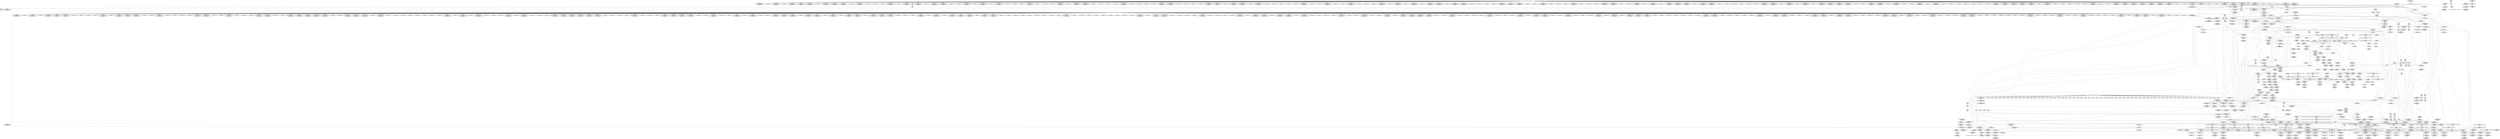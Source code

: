digraph {
	CE0x3b69650 [shape=record,shape=Mrecord,label="{CE0x3b69650|864:_%struct.xfrm_sec_ctx*,_:_CRE_672,680_|*MultipleSource*|Function::selinux_xfrm_state_pol_flow_match&Arg::x::|security/selinux/xfrm.c,185}"]
	CE0x3b224f0 [shape=record,shape=Mrecord,label="{CE0x3b224f0|864:_%struct.xfrm_sec_ctx*,_:_CRE_15,16_}"]
	CE0x3b441c0 [shape=record,shape=Mrecord,label="{CE0x3b441c0|864:_%struct.xfrm_sec_ctx*,_:_CRE_484,488_|*MultipleSource*|Function::selinux_xfrm_state_pol_flow_match&Arg::x::|security/selinux/xfrm.c,185}"]
	CE0x3bcb700 [shape=record,shape=Mrecord,label="{CE0x3bcb700|avc_has_perm:requested|Function::avc_has_perm&Arg::requested::}"]
	CE0x3b66080 [shape=record,shape=Mrecord,label="{CE0x3b66080|selinux_authorizable_ctx:cmp3|security/selinux/xfrm.c,65|*SummSink*}"]
	CE0x3b22770 [shape=record,shape=Mrecord,label="{CE0x3b22770|864:_%struct.xfrm_sec_ctx*,_:_CRE_17,18_}"]
	CE0x3ba2550 [shape=record,shape=Mrecord,label="{CE0x3ba2550|selinux_xfrm_state_pol_flow_match:tmp15|security/selinux/xfrm.c,190}"]
	CE0x3b1e840 [shape=record,shape=Mrecord,label="{CE0x3b1e840|selinux_xfrm_state_pol_flow_match:if.then7|*SummSource*}"]
	CE0x3bd0af0 [shape=record,shape=Mrecord,label="{CE0x3bd0af0|selinux_xfrm_state_pol_flow_match:retval.0|*SummSink*}"]
	CE0x3b5d510 [shape=record,shape=Mrecord,label="{CE0x3b5d510|696:_%struct.xfrm_sec_ctx*,_:_CRE_208,224_|*MultipleSource*|Function::selinux_xfrm_state_pol_flow_match&Arg::xp::|security/selinux/xfrm.c,184}"]
	CE0x3b6b850 [shape=record,shape=Mrecord,label="{CE0x3b6b850|864:_%struct.xfrm_sec_ctx*,_:_CRE_744,752_|*MultipleSource*|Function::selinux_xfrm_state_pol_flow_match&Arg::x::|security/selinux/xfrm.c,185}"]
	CE0x3bbb670 [shape=record,shape=Mrecord,label="{CE0x3bbb670|selinux_authorizable_ctx:land.ext|security/selinux/xfrm.c,64}"]
	CE0x3b17bc0 [shape=record,shape=Mrecord,label="{CE0x3b17bc0|864:_%struct.xfrm_sec_ctx*,_:_CRE_125,126_}"]
	CE0x3bcd880 [shape=record,shape=Mrecord,label="{CE0x3bcd880|selinux_xfrm_state_pol_flow_match:call19|security/selinux/xfrm.c,208|*SummSink*}"]
	CE0x3b41230 [shape=record,shape=Mrecord,label="{CE0x3b41230|864:_%struct.xfrm_sec_ctx*,_:_CRE_92,93_}"]
	CE0x3b26bd0 [shape=record,shape=Mrecord,label="{CE0x3b26bd0|696:_%struct.xfrm_sec_ctx*,_:_CRE_281,282_}"]
	CE0x3b37fc0 [shape=record,shape=Mrecord,label="{CE0x3b37fc0|696:_%struct.xfrm_sec_ctx*,_:_CRE_290,291_}"]
	CE0x3b4e090 [shape=record,shape=Mrecord,label="{CE0x3b4e090|696:_%struct.xfrm_sec_ctx*,_:_CRE_424,432_|*MultipleSource*|Function::selinux_xfrm_state_pol_flow_match&Arg::xp::|security/selinux/xfrm.c,184}"]
	CE0x3bbf7c0 [shape=record,shape=Mrecord,label="{CE0x3bbf7c0|i64*_getelementptr_inbounds_(_20_x_i64_,_20_x_i64_*___llvm_gcov_ctr3,_i64_0,_i64_17)|*Constant*}"]
	CE0x3b30040 [shape=record,shape=Mrecord,label="{CE0x3b30040|864:_%struct.xfrm_sec_ctx*,_:_CRE_128,129_}"]
	CE0x3b6c850 [shape=record,shape=Mrecord,label="{CE0x3b6c850|864:_%struct.xfrm_sec_ctx*,_:_CRE_816,824_|*MultipleSource*|Function::selinux_xfrm_state_pol_flow_match&Arg::x::|security/selinux/xfrm.c,185}"]
	CE0x481e940 [shape=record,shape=Mrecord,label="{CE0x481e940|696:_%struct.xfrm_sec_ctx*,_:_CRE_482,483_}"]
	CE0x3bc1580 [shape=record,shape=Mrecord,label="{CE0x3bc1580|i64*_getelementptr_inbounds_(_20_x_i64_,_20_x_i64_*___llvm_gcov_ctr3,_i64_0,_i64_18)|*Constant*}"]
	CE0x3b26c40 [shape=record,shape=Mrecord,label="{CE0x3b26c40|696:_%struct.xfrm_sec_ctx*,_:_CRE_278,279_}"]
	CE0x3b53c00 [shape=record,shape=Mrecord,label="{CE0x3b53c00|864:_%struct.xfrm_sec_ctx*,_:_CRE_98,99_}"]
	CE0x3b99620 [shape=record,shape=Mrecord,label="{CE0x3b99620|_call_void_mcount()_#3|*SummSink*}"]
	CE0x3b2cb30 [shape=record,shape=Mrecord,label="{CE0x3b2cb30|%struct.xfrm_sec_ctx*_null|*Constant*|*SummSink*}"]
	CE0x3b6cc50 [shape=record,shape=Mrecord,label="{CE0x3b6cc50|864:_%struct.xfrm_sec_ctx*,_:_CRE_832,840_|*MultipleSource*|Function::selinux_xfrm_state_pol_flow_match&Arg::x::|security/selinux/xfrm.c,185}"]
	CE0x3b17940 [shape=record,shape=Mrecord,label="{CE0x3b17940|864:_%struct.xfrm_sec_ctx*,_:_CRE_123,124_}"]
	CE0x3b75ee0 [shape=record,shape=Mrecord,label="{CE0x3b75ee0|864:_%struct.xfrm_sec_ctx*,_:_CRE_169,170_}"]
	CE0x3bcaf90 [shape=record,shape=Mrecord,label="{CE0x3bcaf90|avc_has_perm:tclass|Function::avc_has_perm&Arg::tclass::}"]
	CE0x3b180f0 [shape=record,shape=Mrecord,label="{CE0x3b180f0|selinux_xfrm_state_pol_flow_match:xp|Function::selinux_xfrm_state_pol_flow_match&Arg::xp::|*SummSource*}"]
	CE0x3bc41e0 [shape=record,shape=Mrecord,label="{CE0x3bc41e0|16:_i32,_:_CRE_53,54_}"]
	CE0x3b377c0 [shape=record,shape=Mrecord,label="{CE0x3b377c0|i64*_getelementptr_inbounds_(_2_x_i64_,_2_x_i64_*___llvm_gcov_ctr17246,_i64_0,_i64_0)|*Constant*}"]
	CE0x3b25cb0 [shape=record,shape=Mrecord,label="{CE0x3b25cb0|selinux_xfrm_state_pol_flow_match:if.then|*SummSink*}"]
	CE0x3bcfbc0 [shape=record,shape=Mrecord,label="{CE0x3bcfbc0|selinux_xfrm_state_pol_flow_match:tobool20|security/selinux/xfrm.c,208}"]
	CE0x3ba8260 [shape=record,shape=Mrecord,label="{CE0x3ba8260|16:_i32,_:_CRE_23,24_}"]
	CE0x3ba7e60 [shape=record,shape=Mrecord,label="{CE0x3ba7e60|16:_i32,_:_CRE_19,20_}"]
	CE0x3bd2790 [shape=record,shape=Mrecord,label="{CE0x3bd2790|_ret_i32_%retval.0,_!dbg_!27749|security/selinux/xfrm.c,211|*SummSource*}"]
	CE0x3b772e0 [shape=record,shape=Mrecord,label="{CE0x3b772e0|864:_%struct.xfrm_sec_ctx*,_:_CRE_185,186_}"]
	CE0x3b2cea0 [shape=record,shape=Mrecord,label="{CE0x3b2cea0|selinux_xfrm_state_pol_flow_match:tmp3|security/selinux/xfrm.c,184|*SummSource*}"]
	CE0x3b31360 [shape=record,shape=Mrecord,label="{CE0x3b31360|696:_%struct.xfrm_sec_ctx*,_:_CRE_320,321_|*MultipleSource*|Function::selinux_xfrm_state_pol_flow_match&Arg::xp::|security/selinux/xfrm.c,184}"]
	CE0x3ba73a0 [shape=record,shape=Mrecord,label="{CE0x3ba73a0|16:_i32,_:_CRE_8,9_}"]
	CE0x3b67650 [shape=record,shape=Mrecord,label="{CE0x3b67650|864:_%struct.xfrm_sec_ctx*,_:_CRE_544,548_|*MultipleSource*|Function::selinux_xfrm_state_pol_flow_match&Arg::x::|security/selinux/xfrm.c,185}"]
	CE0x3bc36e0 [shape=record,shape=Mrecord,label="{CE0x3bc36e0|16:_i32,_:_CRE_42,43_}"]
	CE0x3b4e2f0 [shape=record,shape=Mrecord,label="{CE0x3b4e2f0|696:_%struct.xfrm_sec_ctx*,_:_CRE_432,440_|*MultipleSource*|Function::selinux_xfrm_state_pol_flow_match&Arg::xp::|security/selinux/xfrm.c,184}"]
	CE0x3b38b80 [shape=record,shape=Mrecord,label="{CE0x3b38b80|selinux_xfrm_state_pol_flow_match:if.then3|*SummSink*}"]
	CE0x3b47770 [shape=record,shape=Mrecord,label="{CE0x3b47770|selinux_authorizable_ctx:tmp4|security/selinux/xfrm.c,63}"]
	CE0x3b48b50 [shape=record,shape=Mrecord,label="{CE0x3b48b50|selinux_authorizable_ctx:tmp7|security/selinux/xfrm.c,64|*SummSource*}"]
	CE0x3b49190 [shape=record,shape=Mrecord,label="{CE0x3b49190|selinux_authorizable_ctx:tmp9|security/selinux/xfrm.c,64}"]
	CE0x3b64ad0 [shape=record,shape=Mrecord,label="{CE0x3b64ad0|selinux_authorizable_ctx:ctx_alg|security/selinux/xfrm.c,65|*SummSource*}"]
	CE0x3b3e260 [shape=record,shape=Mrecord,label="{CE0x3b3e260|696:_%struct.xfrm_sec_ctx*,_:_CRE_604,608_|*MultipleSource*|Function::selinux_xfrm_state_pol_flow_match&Arg::xp::|security/selinux/xfrm.c,184}"]
	CE0x3b6f0e0 [shape=record,shape=Mrecord,label="{CE0x3b6f0e0|i64*_getelementptr_inbounds_(_20_x_i64_,_20_x_i64_*___llvm_gcov_ctr3,_i64_0,_i64_5)|*Constant*}"]
	CE0x3b78fe0 [shape=record,shape=Mrecord,label="{CE0x3b78fe0|864:_%struct.xfrm_sec_ctx*,_:_CRE_216,220_|*MultipleSource*|Function::selinux_xfrm_state_pol_flow_match&Arg::x::|security/selinux/xfrm.c,185}"]
	CE0x3b42f90 [shape=record,shape=Mrecord,label="{CE0x3b42f90|696:_%struct.xfrm_sec_ctx*,_:_CRE_640,656_|*MultipleSource*|Function::selinux_xfrm_state_pol_flow_match&Arg::xp::|security/selinux/xfrm.c,184}"]
	CE0x3b71d10 [shape=record,shape=Mrecord,label="{CE0x3b71d10|selinux_xfrm_state_pol_flow_match:tmp29}"]
	CE0x3b72510 [shape=record,shape=Mrecord,label="{CE0x3b72510|i64*_getelementptr_inbounds_(_20_x_i64_,_20_x_i64_*___llvm_gcov_ctr3,_i64_0,_i64_14)|*Constant*}"]
	CE0x3bce3e0 [shape=record,shape=Mrecord,label="{CE0x3bce3e0|avc_has_perm:tsid|Function::avc_has_perm&Arg::tsid::}"]
	CE0x3ba0c90 [shape=record,shape=Mrecord,label="{CE0x3ba0c90|avc_has_perm:entry}"]
	CE0x3b61e10 [shape=record,shape=Mrecord,label="{CE0x3b61e10|864:_%struct.xfrm_sec_ctx*,_:_CRE_296,300_|*MultipleSource*|Function::selinux_xfrm_state_pol_flow_match&Arg::x::|security/selinux/xfrm.c,185}"]
	CE0x3b3cc60 [shape=record,shape=Mrecord,label="{CE0x3b3cc60|696:_%struct.xfrm_sec_ctx*,_:_CRE_514,515_}"]
	CE0x3b39020 [shape=record,shape=Mrecord,label="{CE0x3b39020|selinux_xfrm_state_pol_flow_match:entry|*SummSource*}"]
	CE0x3bc60d0 [shape=record,shape=Mrecord,label="{CE0x3bc60d0|i32_7|*Constant*|*SummSink*}"]
	CE0x3b475f0 [shape=record,shape=Mrecord,label="{CE0x3b475f0|selinux_authorizable_ctx:tmp3|security/selinux/xfrm.c,63}"]
	CE0x3b27860 [shape=record,shape=Mrecord,label="{CE0x3b27860|696:_%struct.xfrm_sec_ctx*,_:_CRE_295,296_}"]
	CE0x3ba4250 [shape=record,shape=Mrecord,label="{CE0x3ba4250|selinux_xfrm_state_pol_flow_match:tmp19|security/selinux/xfrm.c,192}"]
	CE0x3bc5ca0 [shape=record,shape=Mrecord,label="{CE0x3bc5ca0|selinux_xfrm_state_pol_flow_match:flowic_secid|security/selinux/xfrm.c,202|*SummSource*}"]
	CE0x3b67e50 [shape=record,shape=Mrecord,label="{CE0x3b67e50|864:_%struct.xfrm_sec_ctx*,_:_CRE_576,584_|*MultipleSource*|Function::selinux_xfrm_state_pol_flow_match&Arg::x::|security/selinux/xfrm.c,185}"]
	CE0x3b1a1e0 [shape=record,shape=Mrecord,label="{CE0x3b1a1e0|selinux_xfrm_state_pol_flow_match:if.end11|*SummSink*}"]
	CE0x3b27a00 [shape=record,shape=Mrecord,label="{CE0x3b27a00|696:_%struct.xfrm_sec_ctx*,_:_CRE_298,299_}"]
	CE0x3b2d1a0 [shape=record,shape=Mrecord,label="{CE0x3b2d1a0|GLOBAL:__llvm_gcov_ctr3|Global_var:__llvm_gcov_ctr3|*SummSource*}"]
	CE0x3bbfb60 [shape=record,shape=Mrecord,label="{CE0x3bbfb60|i64*_getelementptr_inbounds_(_20_x_i64_,_20_x_i64_*___llvm_gcov_ctr3,_i64_0,_i64_17)|*Constant*|*SummSource*}"]
	CE0x3b77e20 [shape=record,shape=Mrecord,label="{CE0x3b77e20|864:_%struct.xfrm_sec_ctx*,_:_CRE_194,196_|*MultipleSource*|Function::selinux_xfrm_state_pol_flow_match&Arg::x::|security/selinux/xfrm.c,185}"]
	CE0x3b33000 [shape=record,shape=Mrecord,label="{CE0x3b33000|selinux_authorizable_xfrm:tmp1|*SummSource*}"]
	CE0x3b74250 [shape=record,shape=Mrecord,label="{CE0x3b74250|864:_%struct.xfrm_sec_ctx*,_:_CRE_152,156_|*MultipleSource*|Function::selinux_xfrm_state_pol_flow_match&Arg::x::|security/selinux/xfrm.c,185}"]
	CE0x3b41370 [shape=record,shape=Mrecord,label="{CE0x3b41370|864:_%struct.xfrm_sec_ctx*,_:_CRE_93,94_}"]
	CE0x3b9fd80 [shape=record,shape=Mrecord,label="{CE0x3b9fd80|selinux_xfrm_state_pol_flow_match:tmp36|security/selinux/xfrm.c,202}"]
	CE0x3b228b0 [shape=record,shape=Mrecord,label="{CE0x3b228b0|864:_%struct.xfrm_sec_ctx*,_:_CRE_18,19_}"]
	CE0x3bbb9a0 [shape=record,shape=Mrecord,label="{CE0x3bbb9a0|selinux_authorizable_ctx:land.ext|security/selinux/xfrm.c,64|*SummSource*}"]
	CE0x3b4e920 [shape=record,shape=Mrecord,label="{CE0x3b4e920|696:_%struct.xfrm_sec_ctx*,_:_CRE_400,408_|*MultipleSource*|Function::selinux_xfrm_state_pol_flow_match&Arg::xp::|security/selinux/xfrm.c,184}"]
	CE0x3bce2e0 [shape=record,shape=Mrecord,label="{CE0x3bce2e0|avc_has_perm:ssid|Function::avc_has_perm&Arg::ssid::|*SummSource*}"]
	CE0x3b410f0 [shape=record,shape=Mrecord,label="{CE0x3b410f0|864:_%struct.xfrm_sec_ctx*,_:_CRE_91,92_}"]
	CE0x3b2a7d0 [shape=record,shape=Mrecord,label="{CE0x3b2a7d0|696:_%struct.xfrm_sec_ctx*,_:_CRE_72,88_|*MultipleSource*|Function::selinux_xfrm_state_pol_flow_match&Arg::xp::|security/selinux/xfrm.c,184}"]
	CE0x3b6a610 [shape=record,shape=Mrecord,label="{CE0x3b6a610|864:_%struct.xfrm_sec_ctx*,_:_CRE_704,705_}"]
	CE0x3b9c790 [shape=record,shape=Mrecord,label="{CE0x3b9c790|i64_1|*Constant*}"]
	CE0x3ba5150 [shape=record,shape=Mrecord,label="{CE0x3ba5150|selinux_xfrm_state_pol_flow_match:tmp32|*SummSink*}"]
	CE0x3b67c50 [shape=record,shape=Mrecord,label="{CE0x3b67c50|864:_%struct.xfrm_sec_ctx*,_:_CRE_560,576_|*MultipleSource*|Function::selinux_xfrm_state_pol_flow_match&Arg::x::|security/selinux/xfrm.c,185}"]
	CE0x3b73350 [shape=record,shape=Mrecord,label="{CE0x3b73350|864:_%struct.xfrm_sec_ctx*,_:_CRE_141,142_}"]
	"CONST[source:0(mediator),value:2(dynamic)][purpose:{object}][SnkIdx:1]"
	CE0x3b2b650 [shape=record,shape=Mrecord,label="{CE0x3b2b650|selinux_xfrm_state_pol_flow_match:if.end11}"]
	CE0x3b30400 [shape=record,shape=Mrecord,label="{CE0x3b30400|864:_%struct.xfrm_sec_ctx*,_:_CRE_131,132_}"]
	CE0x3b2e020 [shape=record,shape=Mrecord,label="{CE0x3b2e020|selinux_xfrm_state_pol_flow_match:tmp5|security/selinux/xfrm.c,184|*SummSource*}"]
	CE0x3bb2be0 [shape=record,shape=Mrecord,label="{CE0x3bb2be0|selinux_xfrm_state_pol_flow_match:tobool9|security/selinux/xfrm.c,196|*SummSource*}"]
	CE0x3b53840 [shape=record,shape=Mrecord,label="{CE0x3b53840|864:_%struct.xfrm_sec_ctx*,_:_CRE_95,96_}"]
	CE0x3b69850 [shape=record,shape=Mrecord,label="{CE0x3b69850|864:_%struct.xfrm_sec_ctx*,_:_CRE_680,688_|*MultipleSource*|Function::selinux_xfrm_state_pol_flow_match&Arg::x::|security/selinux/xfrm.c,185}"]
	CE0x3b72ed0 [shape=record,shape=Mrecord,label="{CE0x3b72ed0|selinux_xfrm_state_pol_flow_match:tmp31|*SummSink*}"]
	CE0x3b6d650 [shape=record,shape=Mrecord,label="{CE0x3b6d650|864:_%struct.xfrm_sec_ctx*,_:_CRE_872,880_|*MultipleSource*|Function::selinux_xfrm_state_pol_flow_match&Arg::x::|security/selinux/xfrm.c,185}"]
	CE0x3b9b890 [shape=record,shape=Mrecord,label="{CE0x3b9b890|selinux_authorizable_ctx:land.lhs.true}"]
	CE0x3b437c0 [shape=record,shape=Mrecord,label="{CE0x3b437c0|864:_%struct.xfrm_sec_ctx*,_:_CRE_452,456_|*MultipleSource*|Function::selinux_xfrm_state_pol_flow_match&Arg::x::|security/selinux/xfrm.c,185}"]
	CE0x3b6d850 [shape=record,shape=Mrecord,label="{CE0x3b6d850|selinux_xfrm_state_pol_flow_match:tmp7|*LoadInst*|security/selinux/xfrm.c,185|*SummSource*}"]
	CE0x3b637d0 [shape=record,shape=Mrecord,label="{CE0x3b637d0|864:_%struct.xfrm_sec_ctx*,_:_CRE_392,400_|*MultipleSource*|Function::selinux_xfrm_state_pol_flow_match&Arg::x::|security/selinux/xfrm.c,185}"]
	CE0x3b30a40 [shape=record,shape=Mrecord,label="{CE0x3b30a40|864:_%struct.xfrm_sec_ctx*,_:_CRE_136,137_}"]
	CE0x3b49af0 [shape=record,shape=Mrecord,label="{CE0x3b49af0|selinux_authorizable_ctx:land.rhs}"]
	CE0x3b2f9b0 [shape=record,shape=Mrecord,label="{CE0x3b2f9b0|864:_%struct.xfrm_sec_ctx*,_:_CRE_82,83_}"]
	CE0x3b4eaa0 [shape=record,shape=Mrecord,label="{CE0x3b4eaa0|696:_%struct.xfrm_sec_ctx*,_:_CRE_408,416_|*MultipleSource*|Function::selinux_xfrm_state_pol_flow_match&Arg::xp::|security/selinux/xfrm.c,184}"]
	CE0x3ba4840 [shape=record,shape=Mrecord,label="{CE0x3ba4840|selinux_xfrm_state_pol_flow_match:tmp20|security/selinux/xfrm.c,192}"]
	CE0x3b369d0 [shape=record,shape=Mrecord,label="{CE0x3b369d0|selinux_xfrm_state_pol_flow_match:tmp12|security/selinux/xfrm.c,187|*SummSource*}"]
	CE0x3bbe4a0 [shape=record,shape=Mrecord,label="{CE0x3bbe4a0|selinux_xfrm_state_pol_flow_match:tmp40|security/selinux/xfrm.c,203}"]
	CE0x3bb04e0 [shape=record,shape=Mrecord,label="{CE0x3bb04e0|selinux_xfrm_state_pol_flow_match:tmp24|security/selinux/xfrm.c,196|*SummSink*}"]
	CE0x3bcb000 [shape=record,shape=Mrecord,label="{CE0x3bcb000|avc_has_perm:tclass|Function::avc_has_perm&Arg::tclass::|*SummSource*}"]
	CE0x3b927a0 [shape=record,shape=Mrecord,label="{CE0x3b927a0|selinux_authorizable_ctx:tmp5|security/selinux/xfrm.c,63|*SummSink*}"]
	CE0x3b7ade0 [shape=record,shape=Mrecord,label="{CE0x3b7ade0|864:_%struct.xfrm_sec_ctx*,_:_CRE_271,272_|*MultipleSource*|Function::selinux_xfrm_state_pol_flow_match&Arg::x::|security/selinux/xfrm.c,185}"]
	CE0x3b9a540 [shape=record,shape=Mrecord,label="{CE0x3b9a540|selinux_authorizable_xfrm:call|security/selinux/xfrm.c,73|*SummSource*}"]
	CE0x3b45f90 [shape=record,shape=Mrecord,label="{CE0x3b45f90|selinux_xfrm_state_pol_flow_match:x|Function::selinux_xfrm_state_pol_flow_match&Arg::x::|*SummSink*}"]
	CE0x3b95e10 [shape=record,shape=Mrecord,label="{CE0x3b95e10|selinux_authorizable_ctx:land.end}"]
	CE0x3b2acb0 [shape=record,shape=Mrecord,label="{CE0x3b2acb0|696:_%struct.xfrm_sec_ctx*,_:_CRE_531,532_}"]
	CE0x3bd2ec0 [shape=record,shape=Mrecord,label="{CE0x3bd2ec0|selinux_authorizable_xfrm:bb}"]
	CE0x3b3b950 [shape=record,shape=Mrecord,label="{CE0x3b3b950|696:_%struct.xfrm_sec_ctx*,_:_CRE_688,689_|*MultipleSource*|Function::selinux_xfrm_state_pol_flow_match&Arg::xp::|security/selinux/xfrm.c,184}"]
	CE0x3bc7350 [shape=record,shape=Mrecord,label="{CE0x3bc7350|i32_3|*Constant*|*SummSource*}"]
	CE0x3b250e0 [shape=record,shape=Mrecord,label="{CE0x3b250e0|864:_%struct.xfrm_sec_ctx*,_:_CRE_108,109_}"]
	CE0x3b76f20 [shape=record,shape=Mrecord,label="{CE0x3b76f20|864:_%struct.xfrm_sec_ctx*,_:_CRE_182,183_}"]
	CE0x3b643d0 [shape=record,shape=Mrecord,label="{CE0x3b643d0|864:_%struct.xfrm_sec_ctx*,_:_CRE_432,436_|*MultipleSource*|Function::selinux_xfrm_state_pol_flow_match&Arg::x::|security/selinux/xfrm.c,185}"]
	CE0x3b462b0 [shape=record,shape=Mrecord,label="{CE0x3b462b0|selinux_xfrm_state_pol_flow_match:security1|security/selinux/xfrm.c,185|*SummSink*}"]
	CE0x3b280f0 [shape=record,shape=Mrecord,label="{CE0x3b280f0|696:_%struct.xfrm_sec_ctx*,_:_CRE_509,510_}"]
	CE0x3b33d50 [shape=record,shape=Mrecord,label="{CE0x3b33d50|696:_%struct.xfrm_sec_ctx*,_:_CRE_384,392_|*MultipleSource*|Function::selinux_xfrm_state_pol_flow_match&Arg::xp::|security/selinux/xfrm.c,184}"]
	CE0x3b9b7b0 [shape=record,shape=Mrecord,label="{CE0x3b9b7b0|_ret_i32_%land.ext,_!dbg_!27723|security/selinux/xfrm.c,63|*SummSource*}"]
	CE0x3b31580 [shape=record,shape=Mrecord,label="{CE0x3b31580|696:_%struct.xfrm_sec_ctx*,_:_CRE_324,328_|*MultipleSource*|Function::selinux_xfrm_state_pol_flow_match&Arg::xp::|security/selinux/xfrm.c,184}"]
	CE0x3b77420 [shape=record,shape=Mrecord,label="{CE0x3b77420|864:_%struct.xfrm_sec_ctx*,_:_CRE_186,187_}"]
	CE0x3b9b710 [shape=record,shape=Mrecord,label="{CE0x3b9b710|_ret_i32_%land.ext,_!dbg_!27723|security/selinux/xfrm.c,63}"]
	CE0x3b68e50 [shape=record,shape=Mrecord,label="{CE0x3b68e50|864:_%struct.xfrm_sec_ctx*,_:_CRE_640,648_|*MultipleSource*|Function::selinux_xfrm_state_pol_flow_match&Arg::x::|security/selinux/xfrm.c,185}"]
	CE0x3bc4de0 [shape=record,shape=Mrecord,label="{CE0x3bc4de0|selinux_xfrm_state_pol_flow_match:__fl_common|security/selinux/xfrm.c,202}"]
	CE0x3bb35a0 [shape=record,shape=Mrecord,label="{CE0x3bb35a0|i64_10|*Constant*|*SummSource*}"]
	CE0x3b9dad0 [shape=record,shape=Mrecord,label="{CE0x3b9dad0|selinux_authorizable_ctx:tmp5|security/selinux/xfrm.c,63}"]
	CE0x3b171c0 [shape=record,shape=Mrecord,label="{CE0x3b171c0|864:_%struct.xfrm_sec_ctx*,_:_CRE_117,118_}"]
	CE0x3bc6530 [shape=record,shape=Mrecord,label="{CE0x3bc6530|i64_16|*Constant*|*SummSink*}"]
	CE0x3b214c0 [shape=record,shape=Mrecord,label="{CE0x3b214c0|696:_%struct.xfrm_sec_ctx*,_:_CRE_691,692_|*MultipleSource*|Function::selinux_xfrm_state_pol_flow_match&Arg::xp::|security/selinux/xfrm.c,184}"]
	CE0x3b26400 [shape=record,shape=Mrecord,label="{CE0x3b26400|864:_%struct.xfrm_sec_ctx*,_:_CRE_22,23_}"]
	CE0x3b219a0 [shape=record,shape=Mrecord,label="{CE0x3b219a0|696:_%struct.xfrm_sec_ctx*,_:_CRE_696,704_|*MultipleSource*|Function::selinux_xfrm_state_pol_flow_match&Arg::xp::|security/selinux/xfrm.c,184}"]
	CE0x3b2d410 [shape=record,shape=Mrecord,label="{CE0x3b2d410|696:_%struct.xfrm_sec_ctx*,_:_CRE_526,527_}"]
	CE0x3b33e60 [shape=record,shape=Mrecord,label="{CE0x3b33e60|696:_%struct.xfrm_sec_ctx*,_:_CRE_392,400_|*MultipleSource*|Function::selinux_xfrm_state_pol_flow_match&Arg::xp::|security/selinux/xfrm.c,184}"]
	CE0x3b9bc40 [shape=record,shape=Mrecord,label="{CE0x3b9bc40|i64_4|*Constant*}"]
	CE0x3b799e0 [shape=record,shape=Mrecord,label="{CE0x3b799e0|864:_%struct.xfrm_sec_ctx*,_:_CRE_240,248_|*MultipleSource*|Function::selinux_xfrm_state_pol_flow_match&Arg::x::|security/selinux/xfrm.c,185}"]
	CE0x3b6dc50 [shape=record,shape=Mrecord,label="{CE0x3b6dc50|selinux_xfrm_state_pol_flow_match:tobool2|security/selinux/xfrm.c,185}"]
	CE0x3b625d0 [shape=record,shape=Mrecord,label="{CE0x3b625d0|864:_%struct.xfrm_sec_ctx*,_:_CRE_320,328_|*MultipleSource*|Function::selinux_xfrm_state_pol_flow_match&Arg::x::|security/selinux/xfrm.c,185}"]
	CE0x3bcad20 [shape=record,shape=Mrecord,label="{CE0x3bcad20|i16_39|*Constant*|*SummSink*}"]
	CE0x3bd37f0 [shape=record,shape=Mrecord,label="{CE0x3bd37f0|i64_2|*Constant*}"]
	CE0x3b32e20 [shape=record,shape=Mrecord,label="{CE0x3b32e20|696:_%struct.xfrm_sec_ctx*,_:_CRE_456,464_|*MultipleSource*|Function::selinux_xfrm_state_pol_flow_match&Arg::xp::|security/selinux/xfrm.c,184}"]
	CE0x3b6dcc0 [shape=record,shape=Mrecord,label="{CE0x3b6dcc0|selinux_xfrm_state_pol_flow_match:tmp8|security/selinux/xfrm.c,185}"]
	CE0x3bc3fe0 [shape=record,shape=Mrecord,label="{CE0x3bc3fe0|16:_i32,_:_CRE_51,52_}"]
	CE0x3b67850 [shape=record,shape=Mrecord,label="{CE0x3b67850|864:_%struct.xfrm_sec_ctx*,_:_CRE_548,552_|*MultipleSource*|Function::selinux_xfrm_state_pol_flow_match&Arg::x::|security/selinux/xfrm.c,185}"]
	CE0x3b40fb0 [shape=record,shape=Mrecord,label="{CE0x3b40fb0|864:_%struct.xfrm_sec_ctx*,_:_CRE_90,91_}"]
	CE0x3b38530 [shape=record,shape=Mrecord,label="{CE0x3b38530|i32_40|*Constant*|*SummSource*}"]
	CE0x3b26900 [shape=record,shape=Mrecord,label="{CE0x3b26900|864:_%struct.xfrm_sec_ctx*,_:_CRE_32,40_|*MultipleSource*|Function::selinux_xfrm_state_pol_flow_match&Arg::x::|security/selinux/xfrm.c,185}"]
	CE0x3b435c0 [shape=record,shape=Mrecord,label="{CE0x3b435c0|864:_%struct.xfrm_sec_ctx*,_:_CRE_448,452_|*MultipleSource*|Function::selinux_xfrm_state_pol_flow_match&Arg::x::|security/selinux/xfrm.c,185}"]
	CE0x3b1f940 [shape=record,shape=Mrecord,label="{CE0x3b1f940|696:_%struct.xfrm_sec_ctx*,_:_CRE_16,24_|*MultipleSource*|Function::selinux_xfrm_state_pol_flow_match&Arg::xp::|security/selinux/xfrm.c,184}"]
	CE0x3bc23f0 [shape=record,shape=Mrecord,label="{CE0x3bc23f0|selinux_xfrm_state_pol_flow_match:tmp43|security/selinux/xfrm.c,208|*SummSource*}"]
	CE0x3b777e0 [shape=record,shape=Mrecord,label="{CE0x3b777e0|864:_%struct.xfrm_sec_ctx*,_:_CRE_189,190_}"]
	CE0x3b635d0 [shape=record,shape=Mrecord,label="{CE0x3b635d0|864:_%struct.xfrm_sec_ctx*,_:_CRE_384,392_|*MultipleSource*|Function::selinux_xfrm_state_pol_flow_match&Arg::x::|security/selinux/xfrm.c,185}"]
	CE0x3ba2170 [shape=record,shape=Mrecord,label="{CE0x3ba2170|selinux_xfrm_state_pol_flow_match:tmp14|security/selinux/xfrm.c,190|*SummSink*}"]
	CE0x3b1a330 [shape=record,shape=Mrecord,label="{CE0x3b1a330|selinux_xfrm_state_pol_flow_match:if.else4|*SummSink*}"]
	CE0x3ba0090 [shape=record,shape=Mrecord,label="{CE0x3ba0090|selinux_xfrm_state_pol_flow_match:tmp22|security/selinux/xfrm.c,194|*SummSource*}"]
	CE0x3b7bfa0 [shape=record,shape=Mrecord,label="{CE0x3b7bfa0|864:_%struct.xfrm_sec_ctx*,_:_CRE_284,285_}"]
	"CONST[source:0(mediator),value:0(static)][purpose:{operation}][SnkIdx:3]"
	CE0x3b2e1c0 [shape=record,shape=Mrecord,label="{CE0x3b2e1c0|selinux_xfrm_state_pol_flow_match:xp|Function::selinux_xfrm_state_pol_flow_match&Arg::xp::|*SummSink*}"]
	CE0x3ba6640 [shape=record,shape=Mrecord,label="{CE0x3ba6640|selinux_xfrm_state_pol_flow_match:u|security/selinux/xfrm.c,202|*SummSource*}"]
	CE0x3b7a1e0 [shape=record,shape=Mrecord,label="{CE0x3b7a1e0|864:_%struct.xfrm_sec_ctx*,_:_CRE_252,256_|*MultipleSource*|Function::selinux_xfrm_state_pol_flow_match&Arg::x::|security/selinux/xfrm.c,185}"]
	CE0x3bcdbb0 [shape=record,shape=Mrecord,label="{CE0x3bcdbb0|avc_has_perm:entry|*SummSource*}"]
	CE0x3b63dd0 [shape=record,shape=Mrecord,label="{CE0x3b63dd0|864:_%struct.xfrm_sec_ctx*,_:_CRE_416,424_|*MultipleSource*|Function::selinux_xfrm_state_pol_flow_match&Arg::x::|security/selinux/xfrm.c,185}"]
	CE0x3bcbe00 [shape=record,shape=Mrecord,label="{CE0x3bcbe00|selinux_xfrm_state_pol_flow_match:flowic_secid18|security/selinux/xfrm.c,208|*SummSink*}"]
	CE0x3b28030 [shape=record,shape=Mrecord,label="{CE0x3b28030|696:_%struct.xfrm_sec_ctx*,_:_CRE_508,509_}"]
	CE0x3b30b80 [shape=record,shape=Mrecord,label="{CE0x3b30b80|864:_%struct.xfrm_sec_ctx*,_:_CRE_137,138_}"]
	CE0x3b789e0 [shape=record,shape=Mrecord,label="{CE0x3b789e0|864:_%struct.xfrm_sec_ctx*,_:_CRE_204,205_|*MultipleSource*|Function::selinux_xfrm_state_pol_flow_match&Arg::x::|security/selinux/xfrm.c,185}"]
	CE0x3b67450 [shape=record,shape=Mrecord,label="{CE0x3b67450|864:_%struct.xfrm_sec_ctx*,_:_CRE_536,544_|*MultipleSource*|Function::selinux_xfrm_state_pol_flow_match&Arg::x::|security/selinux/xfrm.c,185}"]
	CE0x3bb2ad0 [shape=record,shape=Mrecord,label="{CE0x3bb2ad0|selinux_xfrm_state_pol_flow_match:tobool9|security/selinux/xfrm.c,196}"]
	CE0x3b752e0 [shape=record,shape=Mrecord,label="{CE0x3b752e0|avc_has_perm:auditdata|Function::avc_has_perm&Arg::auditdata::|*SummSource*}"]
	CE0x3b6de40 [shape=record,shape=Mrecord,label="{CE0x3b6de40|selinux_xfrm_state_pol_flow_match:tmp9|security/selinux/xfrm.c,185}"]
	CE0x3b989a0 [shape=record,shape=Mrecord,label="{CE0x3b989a0|COLLAPSED:_GCMRE___llvm_gcov_ctr16_internal_global_7_x_i64_zeroinitializer:_elem_0:default:}"]
	CE0x3b654f0 [shape=record,shape=Mrecord,label="{CE0x3b654f0|selinux_authorizable_ctx:conv2|security/selinux/xfrm.c,65}"]
	CE0x3bc1d30 [shape=record,shape=Mrecord,label="{CE0x3bc1d30|selinux_xfrm_state_pol_flow_match:tmp42|security/selinux/xfrm.c,208}"]
	CE0x3bc6d40 [shape=record,shape=Mrecord,label="{CE0x3bc6d40|selinux_xfrm_state_pol_flow_match:tmp38|security/selinux/xfrm.c,202}"]
	CE0x3b48330 [shape=record,shape=Mrecord,label="{CE0x3b48330|GLOBAL:__llvm_gcov_ctr16|Global_var:__llvm_gcov_ctr16}"]
	CE0x3b3e0a0 [shape=record,shape=Mrecord,label="{CE0x3b3e0a0|696:_%struct.xfrm_sec_ctx*,_:_CRE_600,604_|*MultipleSource*|Function::selinux_xfrm_state_pol_flow_match&Arg::xp::|security/selinux/xfrm.c,184}"]
	CE0x3bcc500 [shape=record,shape=Mrecord,label="{CE0x3bcc500|selinux_xfrm_state_pol_flow_match:call19|security/selinux/xfrm.c,208}"]
	CE0x3ba9c00 [shape=record,shape=Mrecord,label="{CE0x3ba9c00|i64*_getelementptr_inbounds_(_20_x_i64_,_20_x_i64_*___llvm_gcov_ctr3,_i64_0,_i64_9)|*Constant*}"]
	CE0x3b9d4f0 [shape=record,shape=Mrecord,label="{CE0x3b9d4f0|selinux_authorizable_ctx:tmp6|*LoadInst*|security/selinux/xfrm.c,64}"]
	CE0x3b459d0 [shape=record,shape=Mrecord,label="{CE0x3b459d0|696:_%struct.xfrm_sec_ctx*,_:_CRE_536,537_}"]
	CE0x3b20230 [shape=record,shape=Mrecord,label="{CE0x3b20230|selinux_xfrm_state_pol_flow_match:if.end12}"]
	CE0x3b200d0 [shape=record,shape=Mrecord,label="{CE0x3b200d0|selinux_xfrm_state_pol_flow_match:return}"]
	CE0x3b2a310 [shape=record,shape=Mrecord,label="{CE0x3b2a310|selinux_xfrm_state_pol_flow_match:tmp6|security/selinux/xfrm.c,184|*SummSource*}"]
	CE0x3b72a60 [shape=record,shape=Mrecord,label="{CE0x3b72a60|i64*_getelementptr_inbounds_(_20_x_i64_,_20_x_i64_*___llvm_gcov_ctr3,_i64_0,_i64_14)|*Constant*|*SummSink*}"]
	CE0x3bcf980 [shape=record,shape=Mrecord,label="{CE0x3bcf980|selinux_xfrm_state_pol_flow_match:cond|security/selinux/xfrm.c,208}"]
	CE0x3b46670 [shape=record,shape=Mrecord,label="{CE0x3b46670|i32_40|*Constant*}"]
	CE0x3ba5800 [shape=record,shape=Mrecord,label="{CE0x3ba5800|selinux_xfrm_state_pol_flow_match:security13|security/selinux/xfrm.c,200|*SummSource*}"]
	CE0x3b98af0 [shape=record,shape=Mrecord,label="{CE0x3b98af0|i64*_getelementptr_inbounds_(_7_x_i64_,_7_x_i64_*___llvm_gcov_ctr16,_i64_0,_i64_0)|*Constant*|*SummSource*}"]
	CE0x3b20860 [shape=record,shape=Mrecord,label="{CE0x3b20860|selinux_xfrm_state_pol_flow_match:if.end15|*SummSink*}"]
	CE0x3b9e8f0 [shape=record,shape=Mrecord,label="{CE0x3b9e8f0|selinux_authorizable_ctx:cmp|security/selinux/xfrm.c,64}"]
	CE0x3ba2090 [shape=record,shape=Mrecord,label="{CE0x3ba2090|selinux_xfrm_state_pol_flow_match:tmp14|security/selinux/xfrm.c,190}"]
	CE0x3b6bc50 [shape=record,shape=Mrecord,label="{CE0x3b6bc50|864:_%struct.xfrm_sec_ctx*,_:_CRE_768,776_|*MultipleSource*|Function::selinux_xfrm_state_pol_flow_match&Arg::x::|security/selinux/xfrm.c,185}"]
	CE0x3bc3de0 [shape=record,shape=Mrecord,label="{CE0x3bc3de0|16:_i32,_:_CRE_49,50_}"]
	CE0x3b28420 [shape=record,shape=Mrecord,label="{CE0x3b28420|696:_%struct.xfrm_sec_ctx*,_:_CRE_517,518_}"]
	CE0x3ba4ac0 [shape=record,shape=Mrecord,label="{CE0x3ba4ac0|selinux_xfrm_state_pol_flow_match:tmp20|security/selinux/xfrm.c,192|*SummSource*}"]
	CE0x3b4f830 [shape=record,shape=Mrecord,label="{CE0x3b4f830|696:_%struct.xfrm_sec_ctx*,_:_CRE_502,503_}"]
	CE0x3b2f370 [shape=record,shape=Mrecord,label="{CE0x3b2f370|864:_%struct.xfrm_sec_ctx*,_:_CRE_77,78_}"]
	CE0x3b374e0 [shape=record,shape=Mrecord,label="{CE0x3b374e0|i64*_getelementptr_inbounds_(_20_x_i64_,_20_x_i64_*___llvm_gcov_ctr3,_i64_0,_i64_6)|*Constant*|*SummSource*}"]
	CE0x3b28de0 [shape=record,shape=Mrecord,label="{CE0x3b28de0|selinux_xfrm_state_pol_flow_match:tmp4|security/selinux/xfrm.c,184|*SummSource*}"]
	CE0x3bb3d30 [shape=record,shape=Mrecord,label="{CE0x3bb3d30|selinux_xfrm_state_pol_flow_match:tobool6|security/selinux/xfrm.c,192|*SummSink*}"]
	CE0x3b65b20 [shape=record,shape=Mrecord,label="{CE0x3b65b20|selinux_authorizable_ctx:conv2|security/selinux/xfrm.c,65|*SummSink*}"]
	CE0x3b5b160 [shape=record,shape=Mrecord,label="{CE0x3b5b160|696:_%struct.xfrm_sec_ctx*,_:_CRE_240,248_|*MultipleSource*|Function::selinux_xfrm_state_pol_flow_match&Arg::xp::|security/selinux/xfrm.c,184}"]
	CE0x3bb8730 [shape=record,shape=Mrecord,label="{CE0x3bb8730|selinux_authorizable_ctx:tmp14|*SummSink*}"]
	CE0x3b17300 [shape=record,shape=Mrecord,label="{CE0x3b17300|864:_%struct.xfrm_sec_ctx*,_:_CRE_118,119_}"]
	CE0x3b18640 [shape=record,shape=Mrecord,label="{CE0x3b18640|selinux_xfrm_state_pol_flow_match:if.else4}"]
	CE0x3b6ab10 [shape=record,shape=Mrecord,label="{CE0x3b6ab10|864:_%struct.xfrm_sec_ctx*,_:_CRE_708,709_}"]
	CE0x3b46110 [shape=record,shape=Mrecord,label="{CE0x3b46110|selinux_xfrm_state_pol_flow_match:security1|security/selinux/xfrm.c,185|*SummSource*}"]
	CE0x3b6dda0 [shape=record,shape=Mrecord,label="{CE0x3b6dda0|i64_3|*Constant*|*SummSink*}"]
	CE0x3b62180 [shape=record,shape=Mrecord,label="{CE0x3b62180|864:_%struct.xfrm_sec_ctx*,_:_CRE_304,312_|*MultipleSource*|Function::selinux_xfrm_state_pol_flow_match&Arg::x::|security/selinux/xfrm.c,185}"]
	CE0x3bd0ff0 [shape=record,shape=Mrecord,label="{CE0x3bd0ff0|i64*_getelementptr_inbounds_(_20_x_i64_,_20_x_i64_*___llvm_gcov_ctr3,_i64_0,_i64_19)|*Constant*|*SummSource*}"]
	CE0x3b27f70 [shape=record,shape=Mrecord,label="{CE0x3b27f70|696:_%struct.xfrm_sec_ctx*,_:_CRE_507,508_}"]
	CE0x3ba56a0 [shape=record,shape=Mrecord,label="{CE0x3ba56a0|selinux_xfrm_state_pol_flow_match:security13|security/selinux/xfrm.c,200}"]
	CE0x3b2cc30 [shape=record,shape=Mrecord,label="{CE0x3b2cc30|selinux_xfrm_state_pol_flow_match:tobool|security/selinux/xfrm.c,184|*SummSource*}"]
	CE0x3b6e8a0 [shape=record,shape=Mrecord,label="{CE0x3b6e8a0|selinux_xfrm_state_pol_flow_match:tmp10|security/selinux/xfrm.c,185|*SummSource*}"]
	CE0x3b9c0f0 [shape=record,shape=Mrecord,label="{CE0x3b9c0f0|selinux_authorizable_ctx:tmp7|security/selinux/xfrm.c,64}"]
	CE0x3b91ec0 [shape=record,shape=Mrecord,label="{CE0x3b91ec0|selinux_authorizable_ctx:tmp2|security/selinux/xfrm.c,63|*SummSink*}"]
	CE0x3b2c5c0 [shape=record,shape=Mrecord,label="{CE0x3b2c5c0|864:_%struct.xfrm_sec_ctx*,_:_CRE_72,73_}"]
	CE0x3b68250 [shape=record,shape=Mrecord,label="{CE0x3b68250|864:_%struct.xfrm_sec_ctx*,_:_CRE_600,608_|*MultipleSource*|Function::selinux_xfrm_state_pol_flow_match&Arg::x::|security/selinux/xfrm.c,185}"]
	CE0x3b76a20 [shape=record,shape=Mrecord,label="{CE0x3b76a20|864:_%struct.xfrm_sec_ctx*,_:_CRE_178,179_}"]
	CE0x3bcbc90 [shape=record,shape=Mrecord,label="{CE0x3bcbc90|selinux_xfrm_state_pol_flow_match:flowic_secid18|security/selinux/xfrm.c,208}"]
	CE0x3b9ac30 [shape=record,shape=Mrecord,label="{CE0x3b9ac30|GLOBAL:selinux_authorizable_ctx|*Constant*|*SummSink*}"]
	CE0x3bcb530 [shape=record,shape=Mrecord,label="{CE0x3bcb530|avc_has_perm:requested|Function::avc_has_perm&Arg::requested::|*SummSink*}"]
	CE0x3bce630 [shape=record,shape=Mrecord,label="{CE0x3bce630|avc_has_perm:tsid|Function::avc_has_perm&Arg::tsid::|*SummSink*}"]
	CE0x3b483f0 [shape=record,shape=Mrecord,label="{CE0x3b483f0|GLOBAL:__llvm_gcov_ctr16|Global_var:__llvm_gcov_ctr16|*SummSource*}"]
	CE0x3b3aab0 [shape=record,shape=Mrecord,label="{CE0x3b3aab0|i32_40|*Constant*}"]
	CE0x3b43bc0 [shape=record,shape=Mrecord,label="{CE0x3b43bc0|864:_%struct.xfrm_sec_ctx*,_:_CRE_464,472_|*MultipleSource*|Function::selinux_xfrm_state_pol_flow_match&Arg::x::|security/selinux/xfrm.c,185}"]
	CE0x3b77ce0 [shape=record,shape=Mrecord,label="{CE0x3b77ce0|864:_%struct.xfrm_sec_ctx*,_:_CRE_192,194_|*MultipleSource*|Function::selinux_xfrm_state_pol_flow_match&Arg::x::|security/selinux/xfrm.c,185}"]
	CE0x3b2d040 [shape=record,shape=Mrecord,label="{CE0x3b2d040|GLOBAL:__llvm_gcov_ctr3|Global_var:__llvm_gcov_ctr3}"]
	CE0x3b6b600 [shape=record,shape=Mrecord,label="{CE0x3b6b600|864:_%struct.xfrm_sec_ctx*,_:_CRE_736,740_|*MultipleSource*|Function::selinux_xfrm_state_pol_flow_match&Arg::x::|security/selinux/xfrm.c,185}"]
	CE0x3b41e20 [shape=record,shape=Mrecord,label="{CE0x3b41e20|696:_%struct.xfrm_sec_ctx*,_:_CRE_552,560_|*MultipleSource*|Function::selinux_xfrm_state_pol_flow_match&Arg::xp::|security/selinux/xfrm.c,184}"]
	CE0x3b5c300 [shape=record,shape=Mrecord,label="{CE0x3b5c300|696:_%struct.xfrm_sec_ctx*,_:_CRE_232,236_|*MultipleSource*|Function::selinux_xfrm_state_pol_flow_match&Arg::xp::|security/selinux/xfrm.c,184}"]
	CE0x3b20440 [shape=record,shape=Mrecord,label="{CE0x3b20440|i32_0|*Constant*}"]
	CE0x3bcb070 [shape=record,shape=Mrecord,label="{CE0x3bcb070|avc_has_perm:tclass|Function::avc_has_perm&Arg::tclass::|*SummSink*}"]
	CE0x3b46320 [shape=record,shape=Mrecord,label="{CE0x3b46320|864:_%struct.xfrm_sec_ctx*,_:_CRE_8,9_}"]
	CE0x3b6ba50 [shape=record,shape=Mrecord,label="{CE0x3b6ba50|864:_%struct.xfrm_sec_ctx*,_:_CRE_752,768_|*MultipleSource*|Function::selinux_xfrm_state_pol_flow_match&Arg::x::|security/selinux/xfrm.c,185}"]
	CE0x3bcaa20 [shape=record,shape=Mrecord,label="{CE0x3bcaa20|selinux_xfrm_state_pol_flow_match:__fl_common17|security/selinux/xfrm.c,208|*SummSink*}"]
	CE0x3b47660 [shape=record,shape=Mrecord,label="{CE0x3b47660|selinux_authorizable_ctx:tmp3|security/selinux/xfrm.c,63|*SummSource*}"]
	CE0x3ba8760 [shape=record,shape=Mrecord,label="{CE0x3ba8760|16:_i32,_:_CRE_28,29_}"]
	CE0x3bc42e0 [shape=record,shape=Mrecord,label="{CE0x3bc42e0|16:_i32,_:_CRE_54,55_}"]
	CE0x3b3a070 [shape=record,shape=Mrecord,label="{CE0x3b3a070|696:_%struct.xfrm_sec_ctx*,_:_CRE_544,545_}"]
	CE0x3ba5050 [shape=record,shape=Mrecord,label="{CE0x3ba5050|selinux_xfrm_state_pol_flow_match:tmp32|*SummSource*}"]
	CE0x3b3a5e0 [shape=record,shape=Mrecord,label="{CE0x3b3a5e0|selinux_xfrm_state_pol_flow_match:if.end|*SummSource*}"]
	CE0x3b69250 [shape=record,shape=Mrecord,label="{CE0x3b69250|864:_%struct.xfrm_sec_ctx*,_:_CRE_656,664_|*MultipleSource*|Function::selinux_xfrm_state_pol_flow_match&Arg::x::|security/selinux/xfrm.c,185}"]
	CE0x3b2a190 [shape=record,shape=Mrecord,label="{CE0x3b2a190|696:_%struct.xfrm_sec_ctx*,_:_CRE_312,314_|*MultipleSource*|Function::selinux_xfrm_state_pol_flow_match&Arg::xp::|security/selinux/xfrm.c,184}"]
	CE0x3b98830 [shape=record,shape=Mrecord,label="{CE0x3b98830|selinux_authorizable_ctx:tmp}"]
	CE0x3bd4e20 [shape=record,shape=Mrecord,label="{CE0x3bd4e20|selinux_authorizable_ctx:land.lhs.true|*SummSource*}"]
	"CONST[source:1(input),value:2(dynamic)][purpose:{object}][SrcIdx:3]"
	CE0x3b59ee0 [shape=record,shape=Mrecord,label="{CE0x3b59ee0|696:_%struct.xfrm_sec_ctx*,_:_CRE_248,256_|*MultipleSource*|Function::selinux_xfrm_state_pol_flow_match&Arg::xp::|security/selinux/xfrm.c,184}"]
	CE0x3bbfe80 [shape=record,shape=Mrecord,label="{CE0x3bbfe80|i64*_getelementptr_inbounds_(_20_x_i64_,_20_x_i64_*___llvm_gcov_ctr3,_i64_0,_i64_17)|*Constant*|*SummSink*}"]
	CE0x3bc49e0 [shape=record,shape=Mrecord,label="{CE0x3bc49e0|16:_i32,_:_CRE_61,62_}"]
	CE0x3b748e0 [shape=record,shape=Mrecord,label="{CE0x3b748e0|864:_%struct.xfrm_sec_ctx*,_:_CRE_164,165_}"]
	CE0x3b1df90 [shape=record,shape=Mrecord,label="{CE0x3b1df90|selinux_xfrm_state_pol_flow_match:tmp1}"]
	CE0x3bb8930 [shape=record,shape=Mrecord,label="{CE0x3bb8930|i64*_getelementptr_inbounds_(_7_x_i64_,_7_x_i64_*___llvm_gcov_ctr16,_i64_0,_i64_6)|*Constant*|*SummSource*}"]
	CE0x3b3fcd0 [shape=record,shape=Mrecord,label="{CE0x3b3fcd0|696:_%struct.xfrm_sec_ctx*,_:_CRE_302,303_}"]
	CE0x3b665d0 [shape=record,shape=Mrecord,label="{CE0x3b665d0|i1_false|*Constant*|*SummSink*}"]
	CE0x3b9fbb0 [shape=record,shape=Mrecord,label="{CE0x3b9fbb0|i64_15|*Constant*}"]
	CE0x3bbb3b0 [shape=record,shape=Mrecord,label="{CE0x3bbb3b0|selinux_authorizable_ctx:tmp16|security/selinux/xfrm.c,64|*SummSource*}"]
	CE0x3b4c600 [shape=record,shape=Mrecord,label="{CE0x3b4c600|696:_%struct.xfrm_sec_ctx*,_:_CRE_494,495_}"]
	CE0x3b30680 [shape=record,shape=Mrecord,label="{CE0x3b30680|864:_%struct.xfrm_sec_ctx*,_:_CRE_133,134_}"]
	CE0x3bbecd0 [shape=record,shape=Mrecord,label="{CE0x3bbecd0|selinux_xfrm_state_pol_flow_match:tmp41|security/selinux/xfrm.c,203|*SummSink*}"]
	CE0x3b2b550 [shape=record,shape=Mrecord,label="{CE0x3b2b550|696:_%struct.xfrm_sec_ctx*,_:_CRE_120,128_|*MultipleSource*|Function::selinux_xfrm_state_pol_flow_match&Arg::xp::|security/selinux/xfrm.c,184}"]
	CE0x3b75460 [shape=record,shape=Mrecord,label="{CE0x3b75460|_ret_i32_%retval.0,_!dbg_!27728|security/selinux/avc.c,775}"]
	CE0x3bb8670 [shape=record,shape=Mrecord,label="{CE0x3bb8670|selinux_authorizable_ctx:tmp14|*SummSource*}"]
	CE0x3b2f730 [shape=record,shape=Mrecord,label="{CE0x3b2f730|864:_%struct.xfrm_sec_ctx*,_:_CRE_80,81_}"]
	CE0x3bb0b10 [shape=record,shape=Mrecord,label="{CE0x3bb0b10|selinux_xfrm_state_pol_flow_match:tmp25|security/selinux/xfrm.c,196|*SummSink*}"]
	CE0x3b1dc50 [shape=record,shape=Mrecord,label="{CE0x3b1dc50|selinux_xfrm_state_pol_flow_match:if.end15|*SummSource*}"]
	CE0x3bc22f0 [shape=record,shape=Mrecord,label="{CE0x3bc22f0|selinux_xfrm_state_pol_flow_match:tmp43|security/selinux/xfrm.c,208}"]
	CE0x3b2f5f0 [shape=record,shape=Mrecord,label="{CE0x3b2f5f0|864:_%struct.xfrm_sec_ctx*,_:_CRE_79,80_}"]
	CE0x3b4c540 [shape=record,shape=Mrecord,label="{CE0x3b4c540|696:_%struct.xfrm_sec_ctx*,_:_CRE_493,494_}"]
	CE0x3bc40e0 [shape=record,shape=Mrecord,label="{CE0x3bc40e0|16:_i32,_:_CRE_52,53_}"]
	CE0x3b494f0 [shape=record,shape=Mrecord,label="{CE0x3b494f0|selinux_authorizable_ctx:tmp9|security/selinux/xfrm.c,64|*SummSource*}"]
	CE0x3b9c870 [shape=record,shape=Mrecord,label="{CE0x3b9c870|selinux_authorizable_ctx:tmp1|*SummSource*}"]
	CE0x3b2c700 [shape=record,shape=Mrecord,label="{CE0x3b2c700|864:_%struct.xfrm_sec_ctx*,_:_CRE_73,74_}"]
	CE0x3b9e660 [shape=record,shape=Mrecord,label="{CE0x3b9e660|i32_1|*Constant*}"]
	CE0x3b57b30 [shape=record,shape=Mrecord,label="{CE0x3b57b30|696:_%struct.xfrm_sec_ctx*,_:_CRE_264,268_|*MultipleSource*|Function::selinux_xfrm_state_pol_flow_match&Arg::xp::|security/selinux/xfrm.c,184}"]
	CE0x3b33550 [shape=record,shape=Mrecord,label="{CE0x3b33550|696:_%struct.xfrm_sec_ctx*,_:_CRE_500,501_}"]
	CE0x3b51790 [shape=record,shape=Mrecord,label="{CE0x3b51790|696:_%struct.xfrm_sec_ctx*,_:_CRE_160,168_|*MultipleSource*|Function::selinux_xfrm_state_pol_flow_match&Arg::xp::|security/selinux/xfrm.c,184}"]
	CE0x3ba0210 [shape=record,shape=Mrecord,label="{CE0x3ba0210|selinux_xfrm_state_pol_flow_match:tmp22|security/selinux/xfrm.c,194|*SummSink*}"]
	CE0x3b30180 [shape=record,shape=Mrecord,label="{CE0x3b30180|864:_%struct.xfrm_sec_ctx*,_:_CRE_129,130_}"]
	CE0x3ba8960 [shape=record,shape=Mrecord,label="{CE0x3ba8960|16:_i32,_:_CRE_30,31_}"]
	CE0x3b73e90 [shape=record,shape=Mrecord,label="{CE0x3b73e90|864:_%struct.xfrm_sec_ctx*,_:_CRE_150,151_}"]
	CE0x3b2b8b0 [shape=record,shape=Mrecord,label="{CE0x3b2b8b0|selinux_xfrm_state_pol_flow_match:if.end|*SummSink*}"]
	CE0x3ba55a0 [shape=record,shape=Mrecord,label="{CE0x3ba55a0|selinux_xfrm_state_pol_flow_match:tmp33|*LoadInst*|security/selinux/xfrm.c,200}"]
	CE0x3b9d2a0 [shape=record,shape=Mrecord,label="{CE0x3b9d2a0|selinux_authorizable_ctx:ctx_doi|security/selinux/xfrm.c,64|*SummSource*}"]
	CE0x3b6d450 [shape=record,shape=Mrecord,label="{CE0x3b6d450|864:_%struct.xfrm_sec_ctx*,_:_CRE_864,872_|*MultipleSource*|Function::selinux_xfrm_state_pol_flow_match&Arg::x::|security/selinux/xfrm.c,185}"]
	CE0x3b20cb0 [shape=record,shape=Mrecord,label="{CE0x3b20cb0|696:_%struct.xfrm_sec_ctx*,_:_CRE_305,306_}"]
	CE0x3b45b10 [shape=record,shape=Mrecord,label="{CE0x3b45b10|696:_%struct.xfrm_sec_ctx*,_:_CRE_537,538_}"]
	CE0x3b7bd20 [shape=record,shape=Mrecord,label="{CE0x3b7bd20|864:_%struct.xfrm_sec_ctx*,_:_CRE_282,283_}"]
	CE0x3b28c90 [shape=record,shape=Mrecord,label="{CE0x3b28c90|i64_0|*Constant*|*SummSource*}"]
	CE0x3ba40d0 [shape=record,shape=Mrecord,label="{CE0x3ba40d0|selinux_xfrm_state_pol_flow_match:tmp18|security/selinux/xfrm.c,192|*SummSink*}"]
	CE0x3b25a60 [shape=record,shape=Mrecord,label="{CE0x3b25a60|selinux_authorizable_xfrm:tmp3}"]
	CE0x3b2faf0 [shape=record,shape=Mrecord,label="{CE0x3b2faf0|864:_%struct.xfrm_sec_ctx*,_:_CRE_83,84_}"]
	CE0x3b62bd0 [shape=record,shape=Mrecord,label="{CE0x3b62bd0|864:_%struct.xfrm_sec_ctx*,_:_CRE_344,352_|*MultipleSource*|Function::selinux_xfrm_state_pol_flow_match&Arg::x::|security/selinux/xfrm.c,185}"]
	CE0x3b763e0 [shape=record,shape=Mrecord,label="{CE0x3b763e0|864:_%struct.xfrm_sec_ctx*,_:_CRE_173,174_}"]
	CE0x3b39910 [shape=record,shape=Mrecord,label="{CE0x3b39910|696:_%struct.xfrm_sec_ctx*,_:_CRE_540,541_}"]
	CE0x3b38e90 [shape=record,shape=Mrecord,label="{CE0x3b38e90|selinux_xfrm_state_pol_flow_match:if.then3|*SummSource*}"]
	CE0x3b2a760 [shape=record,shape=Mrecord,label="{CE0x3b2a760|696:_%struct.xfrm_sec_ctx*,_:_CRE_64,72_|*MultipleSource*|Function::selinux_xfrm_state_pol_flow_match&Arg::xp::|security/selinux/xfrm.c,184}"]
	CE0x3bca360 [shape=record,shape=Mrecord,label="{CE0x3bca360|selinux_xfrm_state_pol_flow_match:tmp44|security/selinux/xfrm.c,208}"]
	CE0x3b25220 [shape=record,shape=Mrecord,label="{CE0x3b25220|864:_%struct.xfrm_sec_ctx*,_:_CRE_109,110_}"]
	CE0x3b25980 [shape=record,shape=Mrecord,label="{CE0x3b25980|selinux_authorizable_xfrm:tmp2|*SummSource*}"]
	CE0x3ba7760 [shape=record,shape=Mrecord,label="{CE0x3ba7760|16:_i32,_:_CRE_12,13_}"]
	CE0x3bc48e0 [shape=record,shape=Mrecord,label="{CE0x3bc48e0|16:_i32,_:_CRE_60,61_}"]
	CE0x3b4c480 [shape=record,shape=Mrecord,label="{CE0x3b4c480|696:_%struct.xfrm_sec_ctx*,_:_CRE_492,493_}"]
	CE0x3ba2100 [shape=record,shape=Mrecord,label="{CE0x3ba2100|selinux_xfrm_state_pol_flow_match:tmp14|security/selinux/xfrm.c,190|*SummSource*}"]
	CE0x3b2cca0 [shape=record,shape=Mrecord,label="{CE0x3b2cca0|selinux_xfrm_state_pol_flow_match:tobool|security/selinux/xfrm.c,184}"]
	CE0x3bb37e0 [shape=record,shape=Mrecord,label="{CE0x3bb37e0|selinux_xfrm_state_pol_flow_match:tmp23|security/selinux/xfrm.c,196|*SummSource*}"]
	CE0x3bbea10 [shape=record,shape=Mrecord,label="{CE0x3bbea10|selinux_xfrm_state_pol_flow_match:tmp41|security/selinux/xfrm.c,203}"]
	CE0x3b7c5e0 [shape=record,shape=Mrecord,label="{CE0x3b7c5e0|864:_%struct.xfrm_sec_ctx*,_:_CRE_289,290_}"]
	CE0x3baa270 [shape=record,shape=Mrecord,label="{CE0x3baa270|i64*_getelementptr_inbounds_(_20_x_i64_,_20_x_i64_*___llvm_gcov_ctr3,_i64_0,_i64_9)|*Constant*|*SummSink*}"]
	CE0x3ba05e0 [shape=record,shape=Mrecord,label="{CE0x3ba05e0|selinux_xfrm_state_pol_flow_match:call|security/selinux/xfrm.c,196}"]
	CE0x3bd2720 [shape=record,shape=Mrecord,label="{CE0x3bd2720|_ret_i32_%retval.0,_!dbg_!27749|security/selinux/xfrm.c,211}"]
	CE0x3b3acd0 [shape=record,shape=Mrecord,label="{CE0x3b3acd0|selinux_xfrm_state_pol_flow_match:security|security/selinux/xfrm.c,184|*SummSink*}"]
	CE0x3bd1c30 [shape=record,shape=Mrecord,label="{CE0x3bd1c30|selinux_xfrm_state_pol_flow_match:tmp46|security/selinux/xfrm.c,211|*SummSink*}"]
	CE0x3bb3ec0 [shape=record,shape=Mrecord,label="{CE0x3bb3ec0|i64_8|*Constant*|*SummSource*}"]
	CE0x3bb44b0 [shape=record,shape=Mrecord,label="{CE0x3bb44b0|selinux_xfrm_state_pol_flow_match:tmp18|security/selinux/xfrm.c,192}"]
	CE0x3b2c480 [shape=record,shape=Mrecord,label="{CE0x3b2c480|864:_%struct.xfrm_sec_ctx*,_:_CRE_71,72_}"]
	CE0x3b53fc0 [shape=record,shape=Mrecord,label="{CE0x3b53fc0|864:_%struct.xfrm_sec_ctx*,_:_CRE_101,102_}"]
	CE0x3bc47e0 [shape=record,shape=Mrecord,label="{CE0x3bc47e0|16:_i32,_:_CRE_59,60_}"]
	CE0x3b2fc30 [shape=record,shape=Mrecord,label="{CE0x3b2fc30|864:_%struct.xfrm_sec_ctx*,_:_CRE_84,85_}"]
	CE0x3b22e30 [shape=record,shape=Mrecord,label="{CE0x3b22e30|i64_1|*Constant*|*SummSink*}"]
	CE0x3b2c340 [shape=record,shape=Mrecord,label="{CE0x3b2c340|864:_%struct.xfrm_sec_ctx*,_:_CRE_70,71_}"]
	CE0x3b38190 [shape=record,shape=Mrecord,label="{CE0x3b38190|696:_%struct.xfrm_sec_ctx*,_:_CRE_292,293_}"]
	CE0x3ba34f0 [shape=record,shape=Mrecord,label="{CE0x3ba34f0|selinux_xfrm_state_pol_flow_match:tmp16|*LoadInst*|security/selinux/xfrm.c,192}"]
	CE0x3b3eb20 [shape=record,shape=Mrecord,label="{CE0x3b3eb20|696:_%struct.xfrm_sec_ctx*,_:_CRE_488,489_}"]
	CE0x3b33bd0 [shape=record,shape=Mrecord,label="{CE0x3b33bd0|696:_%struct.xfrm_sec_ctx*,_:_CRE_376,384_|*MultipleSource*|Function::selinux_xfrm_state_pol_flow_match&Arg::xp::|security/selinux/xfrm.c,184}"]
	CE0x3b302c0 [shape=record,shape=Mrecord,label="{CE0x3b302c0|864:_%struct.xfrm_sec_ctx*,_:_CRE_130,131_}"]
	CE0x3b20bf0 [shape=record,shape=Mrecord,label="{CE0x3b20bf0|696:_%struct.xfrm_sec_ctx*,_:_CRE_304,305_}"]
	CE0x3b259f0 [shape=record,shape=Mrecord,label="{CE0x3b259f0|selinux_authorizable_xfrm:tmp2|*SummSink*}"]
	CE0x3b17a80 [shape=record,shape=Mrecord,label="{CE0x3b17a80|864:_%struct.xfrm_sec_ctx*,_:_CRE_124,125_}"]
	CE0x3b28ad0 [shape=record,shape=Mrecord,label="{CE0x3b28ad0|GLOBAL:__llvm_gcov_ctr3|Global_var:__llvm_gcov_ctr3|*SummSink*}"]
	CE0x3b71560 [shape=record,shape=Mrecord,label="{CE0x3b71560|i64*_getelementptr_inbounds_(_20_x_i64_,_20_x_i64_*___llvm_gcov_ctr3,_i64_0,_i64_13)|*Constant*}"]
	CE0x3bb3530 [shape=record,shape=Mrecord,label="{CE0x3bb3530|i64_10|*Constant*}"]
	CE0x3b6ce50 [shape=record,shape=Mrecord,label="{CE0x3b6ce50|864:_%struct.xfrm_sec_ctx*,_:_CRE_840,848_|*MultipleSource*|Function::selinux_xfrm_state_pol_flow_match&Arg::x::|security/selinux/xfrm.c,185}"]
	CE0x3b21200 [shape=record,shape=Mrecord,label="{CE0x3b21200|696:_%struct.xfrm_sec_ctx*,_:_CRE_319,320_|*MultipleSource*|Function::selinux_xfrm_state_pol_flow_match&Arg::xp::|security/selinux/xfrm.c,184}"]
	CE0x3b6aed0 [shape=record,shape=Mrecord,label="{CE0x3b6aed0|864:_%struct.xfrm_sec_ctx*,_:_CRE_711,712_}"]
	CE0x3bc6bc0 [shape=record,shape=Mrecord,label="{CE0x3bc6bc0|selinux_xfrm_state_pol_flow_match:tmp37|security/selinux/xfrm.c,202|*SummSink*}"]
	CE0x3b2a0d0 [shape=record,shape=Mrecord,label="{CE0x3b2a0d0|696:_%struct.xfrm_sec_ctx*,_:_CRE_310,312_|*MultipleSource*|Function::selinux_xfrm_state_pol_flow_match&Arg::xp::|security/selinux/xfrm.c,184}"]
	CE0x3b46780 [shape=record,shape=Mrecord,label="{CE0x3b46780|selinux_authorizable_xfrm:security|security/selinux/xfrm.c,73|*SummSource*}"]
	CE0x5a90b40 [shape=record,shape=Mrecord,label="{CE0x5a90b40|696:_%struct.xfrm_sec_ctx*,_:_CRE_284,285_}"]
	CE0x3ba8860 [shape=record,shape=Mrecord,label="{CE0x3ba8860|16:_i32,_:_CRE_29,30_}"]
	CE0x3b510f0 [shape=record,shape=Mrecord,label="{CE0x3b510f0|i64*_getelementptr_inbounds_(_20_x_i64_,_20_x_i64_*___llvm_gcov_ctr3,_i64_0,_i64_6)|*Constant*|*SummSink*}"]
	CE0x3bd04e0 [shape=record,shape=Mrecord,label="{CE0x3bd04e0|selinux_xfrm_state_pol_flow_match:cond|security/selinux/xfrm.c,208|*SummSink*}"]
	CE0x3b1de60 [shape=record,shape=Mrecord,label="{CE0x3b1de60|selinux_xfrm_state_pol_flow_match:if.then7}"]
	CE0x3bca740 [shape=record,shape=Mrecord,label="{CE0x3bca740|selinux_xfrm_state_pol_flow_match:__fl_common17|security/selinux/xfrm.c,208}"]
	CE0x3ba9f50 [shape=record,shape=Mrecord,label="{CE0x3ba9f50|i64*_getelementptr_inbounds_(_20_x_i64_,_20_x_i64_*___llvm_gcov_ctr3,_i64_0,_i64_9)|*Constant*|*SummSource*}"]
	CE0x3ba0950 [shape=record,shape=Mrecord,label="{CE0x3ba0950|i32_(i32,_i32,_i16,_i32,_%struct.common_audit_data.1017*)*_bitcast_(i32_(i32,_i32,_i16,_i32,_%struct.common_audit_data.495*)*_avc_has_perm_to_i32_(i32,_i32,_i16,_i32,_%struct.common_audit_data.1017*)*)|*Constant*|*SummSource*}"]
	CE0x3b1e250 [shape=record,shape=Mrecord,label="{CE0x3b1e250|selinux_xfrm_state_pol_flow_match:if.end12|*SummSink*}"]
	CE0x3b623d0 [shape=record,shape=Mrecord,label="{CE0x3b623d0|864:_%struct.xfrm_sec_ctx*,_:_CRE_312,320_|*MultipleSource*|Function::selinux_xfrm_state_pol_flow_match&Arg::x::|security/selinux/xfrm.c,185}"]
	CE0x3ba6ac0 [shape=record,shape=Mrecord,label="{CE0x3ba6ac0|16:_i32,_:_CRE_1,2_}"]
	CE0x3b7a7e0 [shape=record,shape=Mrecord,label="{CE0x3b7a7e0|864:_%struct.xfrm_sec_ctx*,_:_CRE_268,269_|*MultipleSource*|Function::selinux_xfrm_state_pol_flow_match&Arg::x::|security/selinux/xfrm.c,185}"]
	CE0x3b36e20 [shape=record,shape=Mrecord,label="{CE0x3b36e20|selinux_xfrm_state_pol_flow_match:tmp13|security/selinux/xfrm.c,187}"]
	CE0x3bd0c70 [shape=record,shape=Mrecord,label="{CE0x3bd0c70|i64*_getelementptr_inbounds_(_20_x_i64_,_20_x_i64_*___llvm_gcov_ctr3,_i64_0,_i64_19)|*Constant*}"]
	CE0x3b25b60 [shape=record,shape=Mrecord,label="{CE0x3b25b60|i64*_getelementptr_inbounds_(_2_x_i64_,_2_x_i64_*___llvm_gcov_ctr17246,_i64_0,_i64_1)|*Constant*|*SummSource*}"]
	CE0x3b42ac0 [shape=record,shape=Mrecord,label="{CE0x3b42ac0|696:_%struct.xfrm_sec_ctx*,_:_CRE_525,526_}"]
	CE0x3bbda00 [shape=record,shape=Mrecord,label="{CE0x3bbda00|selinux_xfrm_state_pol_flow_match:__fl_common|security/selinux/xfrm.c,202|*SummSink*}"]
	CE0x3b74950 [shape=record,shape=Mrecord,label="{CE0x3b74950|864:_%struct.xfrm_sec_ctx*,_:_CRE_163,164_}"]
	CE0x3b395c0 [shape=record,shape=Mrecord,label="{CE0x3b395c0|i64*_getelementptr_inbounds_(_20_x_i64_,_20_x_i64_*___llvm_gcov_ctr3,_i64_0,_i64_0)|*Constant*|*SummSink*}"]
	CE0x3ba7860 [shape=record,shape=Mrecord,label="{CE0x3ba7860|16:_i32,_:_CRE_13,14_}"]
	CE0x3b3a430 [shape=record,shape=Mrecord,label="{CE0x3b3a430|696:_%struct.xfrm_sec_ctx*,_:_CRE_547,548_}"]
	CE0x3b4bfb0 [shape=record,shape=Mrecord,label="{CE0x3b4bfb0|selinux_authorizable_xfrm:tmp}"]
	CE0x3ba1180 [shape=record,shape=Mrecord,label="{CE0x3ba1180|GLOBAL:selinux_authorizable_xfrm|*Constant*}"]
	CE0x3b74700 [shape=record,shape=Mrecord,label="{CE0x3b74700|864:_%struct.xfrm_sec_ctx*,_:_CRE_162,163_}"]
	CE0x3ba8160 [shape=record,shape=Mrecord,label="{CE0x3ba8160|16:_i32,_:_CRE_22,23_}"]
	CE0x3b74110 [shape=record,shape=Mrecord,label="{CE0x3b74110|864:_%struct.xfrm_sec_ctx*,_:_CRE_160,161_}"]
	CE0x3b61a50 [shape=record,shape=Mrecord,label="{CE0x3b61a50|864:_%struct.xfrm_sec_ctx*,_:_CRE_291,292_}"]
	CE0x3b75120 [shape=record,shape=Mrecord,label="{CE0x3b75120|%struct.common_audit_data.1017*_null|*Constant*|*SummSource*}"]
	CE0x3bc3ae0 [shape=record,shape=Mrecord,label="{CE0x3bc3ae0|16:_i32,_:_CRE_46,47_}"]
	CE0x3b267c0 [shape=record,shape=Mrecord,label="{CE0x3b267c0|864:_%struct.xfrm_sec_ctx*,_:_CRE_24,32_|*MultipleSource*|Function::selinux_xfrm_state_pol_flow_match&Arg::x::|security/selinux/xfrm.c,185}"]
	CE0x3b744d0 [shape=record,shape=Mrecord,label="{CE0x3b744d0|864:_%struct.xfrm_sec_ctx*,_:_CRE_161,162_}"]
	CE0x3b31250 [shape=record,shape=Mrecord,label="{CE0x3b31250|i32_21|*Constant*|*SummSource*}"]
	CE0x3bbe170 [shape=record,shape=Mrecord,label="{CE0x3bbe170|selinux_xfrm_state_pol_flow_match:fl|Function::selinux_xfrm_state_pol_flow_match&Arg::fl::|*SummSource*}"]
	CE0x3b943a0 [shape=record,shape=Mrecord,label="{CE0x3b943a0|i64*_getelementptr_inbounds_(_7_x_i64_,_7_x_i64_*___llvm_gcov_ctr16,_i64_0,_i64_5)|*Constant*|*SummSink*}"]
	CE0x3b207b0 [shape=record,shape=Mrecord,label="{CE0x3b207b0|selinux_xfrm_state_pol_flow_match:tmp|*SummSource*}"]
	CE0x3bca1e0 [shape=record,shape=Mrecord,label="{CE0x3bca1e0|selinux_xfrm_state_pol_flow_match:u16|security/selinux/xfrm.c,208|*SummSink*}"]
	CE0x3bcc320 [shape=record,shape=Mrecord,label="{CE0x3bcc320|selinux_xfrm_state_pol_flow_match:tmp44|security/selinux/xfrm.c,208|*SummSource*}"]
	CE0x3b69c50 [shape=record,shape=Mrecord,label="{CE0x3b69c50|864:_%struct.xfrm_sec_ctx*,_:_CRE_697,698_}"]
	CE0x3b3c7f0 [shape=record,shape=Mrecord,label="{CE0x3b3c7f0|696:_%struct.xfrm_sec_ctx*,_:_CRE_289,290_}"]
	CE0x3bcffa0 [shape=record,shape=Mrecord,label="{CE0x3bcffa0|selinux_xfrm_state_pol_flow_match:tobool20|security/selinux/xfrm.c,208|*SummSink*}"]
	CE0x3b21b30 [shape=record,shape=Mrecord,label="{CE0x3b21b30|696:_%struct.xfrm_sec_ctx*,_:_CRE_704,1088_|*MultipleSource*|Function::selinux_xfrm_state_pol_flow_match&Arg::xp::|security/selinux/xfrm.c,184}"]
	CE0x3b285a0 [shape=record,shape=Mrecord,label="{CE0x3b285a0|696:_%struct.xfrm_sec_ctx*,_:_CRE_519,520_}"]
	CE0x3b3a2f0 [shape=record,shape=Mrecord,label="{CE0x3b3a2f0|696:_%struct.xfrm_sec_ctx*,_:_CRE_546,547_}"]
	CE0x3b38d90 [shape=record,shape=Mrecord,label="{CE0x3b38d90|selinux_xfrm_state_pol_flow_match:if.else8|*SummSource*}"]
	CE0x3b99530 [shape=record,shape=Mrecord,label="{CE0x3b99530|_call_void_mcount()_#3|*SummSource*}"]
	CE0x3b1f470 [shape=record,shape=Mrecord,label="{CE0x3b1f470|_call_void_mcount()_#3|*SummSource*}"]
	CE0x3bb00b0 [shape=record,shape=Mrecord,label="{CE0x3bb00b0|selinux_xfrm_state_pol_flow_match:tobool9|security/selinux/xfrm.c,196|*SummSink*}"]
	CE0x3bc73c0 [shape=record,shape=Mrecord,label="{CE0x3bc73c0|i32_3|*Constant*|*SummSink*}"]
	CE0x3bd3220 [shape=record,shape=Mrecord,label="{CE0x3bd3220|selinux_authorizable_xfrm:call|security/selinux/xfrm.c,73}"]
	CE0x3b71df0 [shape=record,shape=Mrecord,label="{CE0x3b71df0|selinux_xfrm_state_pol_flow_match:tmp29|*SummSink*}"]
	CE0x3b3de60 [shape=record,shape=Mrecord,label="{CE0x3b3de60|selinux_xfrm_state_pol_flow_match:security|security/selinux/xfrm.c,184}"]
	CE0x3b24fa0 [shape=record,shape=Mrecord,label="{CE0x3b24fa0|864:_%struct.xfrm_sec_ctx*,_:_CRE_107,108_}"]
	CE0x3baf890 [shape=record,shape=Mrecord,label="{CE0x3baf890|selinux_authorizable_xfrm:x|Function::selinux_authorizable_xfrm&Arg::x::}"]
	CE0x3bce0f0 [shape=record,shape=Mrecord,label="{CE0x3bce0f0|avc_has_perm:ssid|Function::avc_has_perm&Arg::ssid::}"]
	CE0x3b34110 [shape=record,shape=Mrecord,label="{CE0x3b34110|selinux_authorizable_xfrm:tmp2}"]
	CE0x3b65380 [shape=record,shape=Mrecord,label="{CE0x3b65380|selinux_authorizable_ctx:tmp13|*LoadInst*|security/selinux/xfrm.c,65|*SummSink*}"]
	CE0x3b53ac0 [shape=record,shape=Mrecord,label="{CE0x3b53ac0|864:_%struct.xfrm_sec_ctx*,_:_CRE_97,98_}"]
	CE0x3b639d0 [shape=record,shape=Mrecord,label="{CE0x3b639d0|864:_%struct.xfrm_sec_ctx*,_:_CRE_400,408_|*MultipleSource*|Function::selinux_xfrm_state_pol_flow_match&Arg::x::|security/selinux/xfrm.c,185}"]
	CE0x3bc1910 [shape=record,shape=Mrecord,label="{CE0x3bc1910|i64*_getelementptr_inbounds_(_20_x_i64_,_20_x_i64_*___llvm_gcov_ctr3,_i64_0,_i64_18)|*Constant*|*SummSink*}"]
	CE0x3b33310 [shape=record,shape=Mrecord,label="{CE0x3b33310|696:_%struct.xfrm_sec_ctx*,_:_CRE_497,498_}"]
	CE0x3b39780 [shape=record,shape=Mrecord,label="{CE0x3b39780|696:_%struct.xfrm_sec_ctx*,_:_CRE_539,540_}"]
	CE0x3b1efa0 [shape=record,shape=Mrecord,label="{CE0x3b1efa0|i32_0|*Constant*|*SummSource*}"]
	CE0x3bd3730 [shape=record,shape=Mrecord,label="{CE0x3bd3730|selinux_authorizable_ctx:tobool|security/selinux/xfrm.c,63|*SummSource*}"]
	CE0x3bc6630 [shape=record,shape=Mrecord,label="{CE0x3bc6630|selinux_xfrm_state_pol_flow_match:tmp36|security/selinux/xfrm.c,202|*SummSource*}"]
	CE0x3b5f8c0 [shape=record,shape=Mrecord,label="{CE0x3b5f8c0|696:_%struct.xfrm_sec_ctx*,_:_CRE_176,184_|*MultipleSource*|Function::selinux_xfrm_state_pol_flow_match&Arg::xp::|security/selinux/xfrm.c,184}"]
	CE0x3ba18b0 [shape=record,shape=Mrecord,label="{CE0x3ba18b0|selinux_authorizable_xfrm:entry}"]
	CE0x3b71d80 [shape=record,shape=Mrecord,label="{CE0x3b71d80|selinux_xfrm_state_pol_flow_match:tmp29|*SummSource*}"]
	CE0x3ba9250 [shape=record,shape=Mrecord,label="{CE0x3ba9250|i64_4|*Constant*}"]
	CE0x3b22270 [shape=record,shape=Mrecord,label="{CE0x3b22270|864:_%struct.xfrm_sec_ctx*,_:_CRE_13,14_}"]
	CE0x3b641d0 [shape=record,shape=Mrecord,label="{CE0x3b641d0|864:_%struct.xfrm_sec_ctx*,_:_CRE_428,432_|*MultipleSource*|Function::selinux_xfrm_state_pol_flow_match&Arg::x::|security/selinux/xfrm.c,185}"]
	CE0x3b58c60 [shape=record,shape=Mrecord,label="{CE0x3b58c60|696:_%struct.xfrm_sec_ctx*,_:_CRE_256,260_|*MultipleSource*|Function::selinux_xfrm_state_pol_flow_match&Arg::xp::|security/selinux/xfrm.c,184}"]
	CE0x3b79fe0 [shape=record,shape=Mrecord,label="{CE0x3b79fe0|864:_%struct.xfrm_sec_ctx*,_:_CRE_250,251_|*MultipleSource*|Function::selinux_xfrm_state_pol_flow_match&Arg::x::|security/selinux/xfrm.c,185}"]
	CE0x3bb1070 [shape=record,shape=Mrecord,label="{CE0x3bb1070|selinux_xfrm_state_pol_flow_match:tmp26|security/selinux/xfrm.c,196|*SummSink*}"]
	CE0x3bc46e0 [shape=record,shape=Mrecord,label="{CE0x3bc46e0|16:_i32,_:_CRE_58,59_}"]
	CE0x3b30900 [shape=record,shape=Mrecord,label="{CE0x3b30900|864:_%struct.xfrm_sec_ctx*,_:_CRE_135,136_}"]
	CE0x3ba60b0 [shape=record,shape=Mrecord,label="{CE0x3ba60b0|selinux_xfrm_state_pol_flow_match:security13|security/selinux/xfrm.c,200|*SummSink*}"]
	CE0x3bbb500 [shape=record,shape=Mrecord,label="{CE0x3bbb500|selinux_authorizable_ctx:tmp16|security/selinux/xfrm.c,64|*SummSink*}"]
	CE0x3bcbd90 [shape=record,shape=Mrecord,label="{CE0x3bcbd90|selinux_xfrm_state_pol_flow_match:flowic_secid18|security/selinux/xfrm.c,208|*SummSource*}"]
	CE0x3b3fc10 [shape=record,shape=Mrecord,label="{CE0x3b3fc10|696:_%struct.xfrm_sec_ctx*,_:_CRE_301,302_}"]
	CE0x3b32340 [shape=record,shape=Mrecord,label="{CE0x3b32340|selinux_authorizable_xfrm:security|security/selinux/xfrm.c,73}"]
	CE0x3b4ace0 [shape=record,shape=Mrecord,label="{CE0x3b4ace0|selinux_authorizable_ctx:bb|*SummSink*}"]
	CE0x3ba3d00 [shape=record,shape=Mrecord,label="{CE0x3ba3d00|selinux_xfrm_state_pol_flow_match:tmp17|security/selinux/xfrm.c,192|*SummSink*}"]
	CE0x3b337a0 [shape=record,shape=Mrecord,label="{CE0x3b337a0|i64*_getelementptr_inbounds_(_2_x_i64_,_2_x_i64_*___llvm_gcov_ctr17246,_i64_0,_i64_1)|*Constant*}"]
	CE0x3b52ad0 [shape=record,shape=Mrecord,label="{CE0x3b52ad0|selinux_authorizable_ctx:tobool|security/selinux/xfrm.c,63}"]
	CE0x3b32e90 [shape=record,shape=Mrecord,label="{CE0x3b32e90|selinux_authorizable_xfrm:tmp|*SummSink*}"]
	CE0x3b27a70 [shape=record,shape=Mrecord,label="{CE0x3b27a70|696:_%struct.xfrm_sec_ctx*,_:_CRE_297,298_}"]
	CE0x3b51800 [shape=record,shape=Mrecord,label="{CE0x3b51800|696:_%struct.xfrm_sec_ctx*,_:_CRE_286,287_}"]
	CE0x3bbdf20 [shape=record,shape=Mrecord,label="{CE0x3bbdf20|selinux_xfrm_state_pol_flow_match:u|security/selinux/xfrm.c,202}"]
	CE0x3bcdf70 [shape=record,shape=Mrecord,label="{CE0x3bcdf70|avc_has_perm:entry|*SummSink*}"]
	CE0x3b6b150 [shape=record,shape=Mrecord,label="{CE0x3b6b150|864:_%struct.xfrm_sec_ctx*,_:_CRE_712,720_|*MultipleSource*|Function::selinux_xfrm_state_pol_flow_match&Arg::x::|security/selinux/xfrm.c,185}"]
	CE0x3b9a880 [shape=record,shape=Mrecord,label="{CE0x3b9a880|GLOBAL:selinux_authorizable_ctx|*Constant*}"]
	CE0x3b69450 [shape=record,shape=Mrecord,label="{CE0x3b69450|864:_%struct.xfrm_sec_ctx*,_:_CRE_664,672_|*MultipleSource*|Function::selinux_xfrm_state_pol_flow_match&Arg::x::|security/selinux/xfrm.c,185}"]
	CE0x3bc4ce0 [shape=record,shape=Mrecord,label="{CE0x3bc4ce0|i32_7|*Constant*}"]
	CE0x3b45890 [shape=record,shape=Mrecord,label="{CE0x3b45890|696:_%struct.xfrm_sec_ctx*,_:_CRE_535,536_}"]
	CE0x3b96050 [shape=record,shape=Mrecord,label="{CE0x3b96050|selinux_authorizable_ctx:land.end|*SummSink*}"]
	CE0x3bd0370 [shape=record,shape=Mrecord,label="{CE0x3bd0370|selinux_xfrm_state_pol_flow_match:cond|security/selinux/xfrm.c,208|*SummSource*}"]
	CE0x3ba7560 [shape=record,shape=Mrecord,label="{CE0x3ba7560|16:_i32,_:_CRE_10,11_}"]
	CE0x3ba8a60 [shape=record,shape=Mrecord,label="{CE0x3ba8a60|16:_i32,_:_CRE_31,32_}"]
	CE0x3b2f4b0 [shape=record,shape=Mrecord,label="{CE0x3b2f4b0|864:_%struct.xfrm_sec_ctx*,_:_CRE_78,79_}"]
	CE0x3bcf7a0 [shape=record,shape=Mrecord,label="{CE0x3bcf7a0|_ret_i32_%retval.0,_!dbg_!27728|security/selinux/avc.c,775|*SummSink*}"]
	CE0x3ba0ab0 [shape=record,shape=Mrecord,label="{CE0x3ba0ab0|i32_(i32,_i32,_i16,_i32,_%struct.common_audit_data.1017*)*_bitcast_(i32_(i32,_i32,_i16,_i32,_%struct.common_audit_data.495*)*_avc_has_perm_to_i32_(i32,_i32,_i16,_i32,_%struct.common_audit_data.1017*)*)|*Constant*|*SummSink*}"]
	CE0x3b67250 [shape=record,shape=Mrecord,label="{CE0x3b67250|864:_%struct.xfrm_sec_ctx*,_:_CRE_528,536_|*MultipleSource*|Function::selinux_xfrm_state_pol_flow_match&Arg::x::|security/selinux/xfrm.c,185}"]
	CE0x3baa890 [shape=record,shape=Mrecord,label="{CE0x3baa890|selinux_xfrm_state_pol_flow_match:tmp21|security/selinux/xfrm.c,194}"]
	CE0x3b52020 [shape=record,shape=Mrecord,label="{CE0x3b52020|696:_%struct.xfrm_sec_ctx*,_:_CRE_336,344_|*MultipleSource*|Function::selinux_xfrm_state_pol_flow_match&Arg::xp::|security/selinux/xfrm.c,184}"]
	CE0x3bbd680 [shape=record,shape=Mrecord,label="{CE0x3bbd680|selinux_xfrm_state_pol_flow_match:tmp34|security/selinux/xfrm.c,200}"]
	CE0x3b16f40 [shape=record,shape=Mrecord,label="{CE0x3b16f40|864:_%struct.xfrm_sec_ctx*,_:_CRE_115,116_}"]
	CE0x3ba46c0 [shape=record,shape=Mrecord,label="{CE0x3ba46c0|selinux_xfrm_state_pol_flow_match:tmp19|security/selinux/xfrm.c,192|*SummSink*}"]
	CE0x3b65f30 [shape=record,shape=Mrecord,label="{CE0x3b65f30|selinux_authorizable_ctx:cmp3|security/selinux/xfrm.c,65|*SummSource*}"]
	CE0x3b24a20 [shape=record,shape=Mrecord,label="{CE0x3b24a20|864:_%struct.xfrm_sec_ctx*,_:_CRE_10,11_}"]
	CE0x3ba7c60 [shape=record,shape=Mrecord,label="{CE0x3ba7c60|16:_i32,_:_CRE_17,18_}"]
	CE0x3b39130 [shape=record,shape=Mrecord,label="{CE0x3b39130|selinux_xfrm_state_pol_flow_match:if.then10|*SummSource*}"]
	CE0x3b40bf0 [shape=record,shape=Mrecord,label="{CE0x3b40bf0|864:_%struct.xfrm_sec_ctx*,_:_CRE_87,88_}"]
	CE0x3ba8660 [shape=record,shape=Mrecord,label="{CE0x3ba8660|16:_i32,_:_CRE_27,28_}"]
	CE0x3b76de0 [shape=record,shape=Mrecord,label="{CE0x3b76de0|864:_%struct.xfrm_sec_ctx*,_:_CRE_181,182_}"]
	CE0x3b7b1e0 [shape=record,shape=Mrecord,label="{CE0x3b7b1e0|864:_%struct.xfrm_sec_ctx*,_:_CRE_273,274_|*MultipleSource*|Function::selinux_xfrm_state_pol_flow_match&Arg::x::|security/selinux/xfrm.c,185}"]
	CE0x3bc15f0 [shape=record,shape=Mrecord,label="{CE0x3bc15f0|i64*_getelementptr_inbounds_(_20_x_i64_,_20_x_i64_*___llvm_gcov_ctr3,_i64_0,_i64_18)|*Constant*|*SummSource*}"]
	CE0x3b4e020 [shape=record,shape=Mrecord,label="{CE0x3b4e020|696:_%struct.xfrm_sec_ctx*,_:_CRE_416,424_|*MultipleSource*|Function::selinux_xfrm_state_pol_flow_match&Arg::xp::|security/selinux/xfrm.c,184}"]
	CE0x3b26180 [shape=record,shape=Mrecord,label="{CE0x3b26180|864:_%struct.xfrm_sec_ctx*,_:_CRE_20,21_}"]
	CE0x3b176c0 [shape=record,shape=Mrecord,label="{CE0x3b176c0|864:_%struct.xfrm_sec_ctx*,_:_CRE_121,122_}"]
	CE0x3b4c6c0 [shape=record,shape=Mrecord,label="{CE0x3b4c6c0|696:_%struct.xfrm_sec_ctx*,_:_CRE_495,496_}"]
	CE0x340e0f0 [shape=record,shape=Mrecord,label="{CE0x340e0f0|696:_%struct.xfrm_sec_ctx*,_:_CRE_144,152_|*MultipleSource*|Function::selinux_xfrm_state_pol_flow_match&Arg::xp::|security/selinux/xfrm.c,184}"]
	CE0x3b3c950 [shape=record,shape=Mrecord,label="{CE0x3b3c950|selinux_xfrm_state_pol_flow_match:entry}"]
	CE0x3b1d290 [shape=record,shape=Mrecord,label="{CE0x3b1d290|696:_%struct.xfrm_sec_ctx*,_:_CRE_48,52_|*MultipleSource*|Function::selinux_xfrm_state_pol_flow_match&Arg::xp::|security/selinux/xfrm.c,184}"]
	CE0x3bc38e0 [shape=record,shape=Mrecord,label="{CE0x3bc38e0|16:_i32,_:_CRE_44,45_}"]
	CE0x3b62fd0 [shape=record,shape=Mrecord,label="{CE0x3b62fd0|864:_%struct.xfrm_sec_ctx*,_:_CRE_360,368_|*MultipleSource*|Function::selinux_xfrm_state_pol_flow_match&Arg::x::|security/selinux/xfrm.c,185}"]
	CE0x3b26040 [shape=record,shape=Mrecord,label="{CE0x3b26040|864:_%struct.xfrm_sec_ctx*,_:_CRE_19,20_}"]
	CE0x3b27990 [shape=record,shape=Mrecord,label="{CE0x3b27990|696:_%struct.xfrm_sec_ctx*,_:_CRE_296,297_}"]
	CE0x3b6a250 [shape=record,shape=Mrecord,label="{CE0x3b6a250|864:_%struct.xfrm_sec_ctx*,_:_CRE_701,702_}"]
	CE0x3b2cac0 [shape=record,shape=Mrecord,label="{CE0x3b2cac0|%struct.xfrm_sec_ctx*_null|*Constant*|*SummSource*}"]
	CE0x3bbe510 [shape=record,shape=Mrecord,label="{CE0x3bbe510|selinux_xfrm_state_pol_flow_match:tmp40|security/selinux/xfrm.c,203|*SummSource*}"]
	CE0x3b94e10 [shape=record,shape=Mrecord,label="{CE0x3b94e10|selinux_authorizable_ctx:tmp12|security/selinux/xfrm.c,65}"]
	CE0x3ba3f70 [shape=record,shape=Mrecord,label="{CE0x3ba3f70|selinux_xfrm_state_pol_flow_match:tmp18|security/selinux/xfrm.c,192|*SummSource*}"]
	CE0x3b6ea00 [shape=record,shape=Mrecord,label="{CE0x3b6ea00|selinux_xfrm_state_pol_flow_match:tmp10|security/selinux/xfrm.c,185|*SummSink*}"]
	CE0x3bc5640 [shape=record,shape=Mrecord,label="{CE0x3bc5640|selinux_xfrm_state_pol_flow_match:cmp|security/selinux/xfrm.c,202|*SummSink*}"]
	CE0x3b40290 [shape=record,shape=Mrecord,label="{CE0x3b40290|696:_%struct.xfrm_sec_ctx*,_:_CRE_464,472_|*MultipleSource*|Function::selinux_xfrm_state_pol_flow_match&Arg::xp::|security/selinux/xfrm.c,184}"]
	CE0x3b28970 [shape=record,shape=Mrecord,label="{CE0x3b28970|selinux_xfrm_state_pol_flow_match:if.then|*SummSource*}"]
	CE0x3ba2db0 [shape=record,shape=Mrecord,label="{CE0x3ba2db0|selinux_xfrm_state_pol_flow_match:security5|security/selinux/xfrm.c,192|*SummSource*}"]
	CE0x3bcf730 [shape=record,shape=Mrecord,label="{CE0x3bcf730|_ret_i32_%retval.0,_!dbg_!27728|security/selinux/avc.c,775|*SummSource*}"]
	CE0x3b9e3b0 [shape=record,shape=Mrecord,label="{CE0x3b9e3b0|selinux_authorizable_ctx:conv|security/selinux/xfrm.c,64|*SummSource*}"]
	CE0x3b64a60 [shape=record,shape=Mrecord,label="{CE0x3b64a60|selinux_authorizable_ctx:ctx_alg|security/selinux/xfrm.c,65}"]
	CE0x3b2d690 [shape=record,shape=Mrecord,label="{CE0x3b2d690|696:_%struct.xfrm_sec_ctx*,_:_CRE_528,529_}"]
	CE0x3b77f60 [shape=record,shape=Mrecord,label="{CE0x3b77f60|864:_%struct.xfrm_sec_ctx*,_:_CRE_196,198_|*MultipleSource*|Function::selinux_xfrm_state_pol_flow_match&Arg::x::|security/selinux/xfrm.c,185}"]
	CE0x3b4f9b0 [shape=record,shape=Mrecord,label="{CE0x3b4f9b0|696:_%struct.xfrm_sec_ctx*,_:_CRE_504,505_}"]
	CE0x3b27ae0 [shape=record,shape=Mrecord,label="{CE0x3b27ae0|696:_%struct.xfrm_sec_ctx*,_:_CRE_299,300_}"]
	CE0x3b9aae0 [shape=record,shape=Mrecord,label="{CE0x3b9aae0|GLOBAL:selinux_authorizable_ctx|*Constant*|*SummSource*}"]
	CE0x3b54100 [shape=record,shape=Mrecord,label="{CE0x3b54100|864:_%struct.xfrm_sec_ctx*,_:_CRE_102,103_}"]
	CE0x3b68c50 [shape=record,shape=Mrecord,label="{CE0x3b68c50|864:_%struct.xfrm_sec_ctx*,_:_CRE_632,636_|*MultipleSource*|Function::selinux_xfrm_state_pol_flow_match&Arg::x::|security/selinux/xfrm.c,185}"]
	CE0x3b29d00 [shape=record,shape=Mrecord,label="{CE0x3b29d00|i64_2|*Constant*|*SummSource*}"]
	CE0x3b4a280 [shape=record,shape=Mrecord,label="{CE0x3b4a280|selinux_authorizable_ctx:ctx_doi|security/selinux/xfrm.c,64}"]
	CE0x3b7a3e0 [shape=record,shape=Mrecord,label="{CE0x3b7a3e0|864:_%struct.xfrm_sec_ctx*,_:_CRE_256,264_|*MultipleSource*|Function::selinux_xfrm_state_pol_flow_match&Arg::x::|security/selinux/xfrm.c,185}"]
	CE0x3b20a70 [shape=record,shape=Mrecord,label="{CE0x3b20a70|selinux_xfrm_state_pol_flow_match:bb|*SummSource*}"]
	CE0x3b633d0 [shape=record,shape=Mrecord,label="{CE0x3b633d0|864:_%struct.xfrm_sec_ctx*,_:_CRE_376,384_|*MultipleSource*|Function::selinux_xfrm_state_pol_flow_match&Arg::x::|security/selinux/xfrm.c,185}"]
	CE0x3b6c650 [shape=record,shape=Mrecord,label="{CE0x3b6c650|864:_%struct.xfrm_sec_ctx*,_:_CRE_808,816_|*MultipleSource*|Function::selinux_xfrm_state_pol_flow_match&Arg::x::|security/selinux/xfrm.c,185}"]
	CE0x3b28270 [shape=record,shape=Mrecord,label="{CE0x3b28270|696:_%struct.xfrm_sec_ctx*,_:_CRE_511,512_}"]
	CE0x3ba3c30 [shape=record,shape=Mrecord,label="{CE0x3ba3c30|selinux_xfrm_state_pol_flow_match:tmp17|security/selinux/xfrm.c,192|*SummSource*}"]
	CE0x3b17080 [shape=record,shape=Mrecord,label="{CE0x3b17080|864:_%struct.xfrm_sec_ctx*,_:_CRE_116,117_}"]
	CE0x3b24d20 [shape=record,shape=Mrecord,label="{CE0x3b24d20|864:_%struct.xfrm_sec_ctx*,_:_CRE_105,106_}"]
	CE0x3b3a1b0 [shape=record,shape=Mrecord,label="{CE0x3b3a1b0|696:_%struct.xfrm_sec_ctx*,_:_CRE_545,546_}"]
	CE0x3bc2ee0 [shape=record,shape=Mrecord,label="{CE0x3bc2ee0|16:_i32,_:_CRE_34,35_}"]
	CE0x3ba3b30 [shape=record,shape=Mrecord,label="{CE0x3ba3b30|selinux_xfrm_state_pol_flow_match:tmp17|security/selinux/xfrm.c,192}"]
	CE0x3b9b300 [shape=record,shape=Mrecord,label="{CE0x3b9b300|selinux_authorizable_ctx:ctx|Function::selinux_authorizable_ctx&Arg::ctx::|*SummSource*}"]
	CE0x3b6eb80 [shape=record,shape=Mrecord,label="{CE0x3b6eb80|selinux_xfrm_state_pol_flow_match:tmp11|security/selinux/xfrm.c,185}"]
	CE0x3b52ff0 [shape=record,shape=Mrecord,label="{CE0x3b52ff0|696:_%struct.xfrm_sec_ctx*,_:_CRE_168,172_|*MultipleSource*|Function::selinux_xfrm_state_pol_flow_match&Arg::xp::|security/selinux/xfrm.c,184}"]
	CE0x3b41820 [shape=record,shape=Mrecord,label="{CE0x3b41820|696:_%struct.xfrm_sec_ctx*,_:_CRE_548,549_}"]
	CE0x3b7afe0 [shape=record,shape=Mrecord,label="{CE0x3b7afe0|864:_%struct.xfrm_sec_ctx*,_:_CRE_272,273_|*MultipleSource*|Function::selinux_xfrm_state_pol_flow_match&Arg::x::|security/selinux/xfrm.c,185}"]
	CE0x3bc37e0 [shape=record,shape=Mrecord,label="{CE0x3bc37e0|16:_i32,_:_CRE_43,44_}"]
	CE0x3b482c0 [shape=record,shape=Mrecord,label="{CE0x3b482c0|i64_0|*Constant*}"]
	CE0x3b262c0 [shape=record,shape=Mrecord,label="{CE0x3b262c0|864:_%struct.xfrm_sec_ctx*,_:_CRE_21,22_}"]
	CE0x3b6ad90 [shape=record,shape=Mrecord,label="{CE0x3b6ad90|864:_%struct.xfrm_sec_ctx*,_:_CRE_710,711_}"]
	CE0x3b74f10 [shape=record,shape=Mrecord,label="{CE0x3b74f10|864:_%struct.xfrm_sec_ctx*,_:_CRE_168,169_}"]
	"CONST[source:1(input),value:2(dynamic)][purpose:{object}][SrcIdx:2]"
	CE0x3ba7a60 [shape=record,shape=Mrecord,label="{CE0x3ba7a60|16:_i32,_:_CRE_15,16_}"]
	CE0x3b22c20 [shape=record,shape=Mrecord,label="{CE0x3b22c20|_call_void_mcount()_#3|*SummSink*}"]
	CE0x3b28660 [shape=record,shape=Mrecord,label="{CE0x3b28660|696:_%struct.xfrm_sec_ctx*,_:_CRE_520,521_}"]
	CE0x3b455c0 [shape=record,shape=Mrecord,label="{CE0x3b455c0|696:_%struct.xfrm_sec_ctx*,_:_CRE_172,176_|*MultipleSource*|Function::selinux_xfrm_state_pol_flow_match&Arg::xp::|security/selinux/xfrm.c,184}"]
	CE0x3bb8b10 [shape=record,shape=Mrecord,label="{CE0x3bb8b10|i64*_getelementptr_inbounds_(_7_x_i64_,_7_x_i64_*___llvm_gcov_ctr16,_i64_0,_i64_6)|*Constant*|*SummSink*}"]
	CE0x3b17440 [shape=record,shape=Mrecord,label="{CE0x3b17440|864:_%struct.xfrm_sec_ctx*,_:_CRE_119,120_}"]
	CE0x3b52420 [shape=record,shape=Mrecord,label="{CE0x3b52420|_call_void_mcount()_#3}"]
	CE0x3b69050 [shape=record,shape=Mrecord,label="{CE0x3b69050|864:_%struct.xfrm_sec_ctx*,_:_CRE_648,656_|*MultipleSource*|Function::selinux_xfrm_state_pol_flow_match&Arg::x::|security/selinux/xfrm.c,185}"]
	CE0x3b33490 [shape=record,shape=Mrecord,label="{CE0x3b33490|696:_%struct.xfrm_sec_ctx*,_:_CRE_499,500_}"]
	CE0x3b9fc20 [shape=record,shape=Mrecord,label="{CE0x3b9fc20|i64_15|*Constant*|*SummSource*}"]
	CE0x3b6a4d0 [shape=record,shape=Mrecord,label="{CE0x3b6a4d0|864:_%struct.xfrm_sec_ctx*,_:_CRE_703,704_}"]
	CE0x3b202e0 [shape=record,shape=Mrecord,label="{CE0x3b202e0|i32_0|*Constant*|*SummSink*}"]
	CE0x3b41920 [shape=record,shape=Mrecord,label="{CE0x3b41920|696:_%struct.xfrm_sec_ctx*,_:_CRE_549,550_}"]
	CE0x3b18460 [shape=record,shape=Mrecord,label="{CE0x3b18460|selinux_xfrm_state_pol_flow_match:if.then14}"]
	CE0x3b4c090 [shape=record,shape=Mrecord,label="{CE0x3b4c090|selinux_authorizable_xfrm:tmp|*SummSource*}"]
	CE0x3bbae70 [shape=record,shape=Mrecord,label="{CE0x3bbae70|selinux_authorizable_ctx:tmp15|security/selinux/xfrm.c,64|*SummSink*}"]
	CE0x3b768e0 [shape=record,shape=Mrecord,label="{CE0x3b768e0|864:_%struct.xfrm_sec_ctx*,_:_CRE_177,178_}"]
	CE0x3b31140 [shape=record,shape=Mrecord,label="{CE0x3b31140|i64_1|*Constant*|*SummSource*}"]
	CE0x3bca080 [shape=record,shape=Mrecord,label="{CE0x3bca080|selinux_xfrm_state_pol_flow_match:u16|security/selinux/xfrm.c,208|*SummSource*}"]
	CE0x3b77060 [shape=record,shape=Mrecord,label="{CE0x3b77060|864:_%struct.xfrm_sec_ctx*,_:_CRE_183,184_}"]
	CE0x3b66c50 [shape=record,shape=Mrecord,label="{CE0x3b66c50|864:_%struct.xfrm_sec_ctx*,_:_CRE_504,512_|*MultipleSource*|Function::selinux_xfrm_state_pol_flow_match&Arg::x::|security/selinux/xfrm.c,185}"]
	CE0x3b61910 [shape=record,shape=Mrecord,label="{CE0x3b61910|864:_%struct.xfrm_sec_ctx*,_:_CRE_290,291_}"]
	CE0x3b64b90 [shape=record,shape=Mrecord,label="{CE0x3b64b90|selinux_authorizable_ctx:ctx_alg|security/selinux/xfrm.c,65|*SummSink*}"]
	CE0x3ba7b60 [shape=record,shape=Mrecord,label="{CE0x3ba7b60|16:_i32,_:_CRE_16,17_}"]
	CE0x3b290b0 [shape=record,shape=Mrecord,label="{CE0x3b290b0|selinux_xfrm_state_pol_flow_match:tmp5|security/selinux/xfrm.c,184|*SummSink*}"]
	CE0x3b43dc0 [shape=record,shape=Mrecord,label="{CE0x3b43dc0|864:_%struct.xfrm_sec_ctx*,_:_CRE_472,480_|*MultipleSource*|Function::selinux_xfrm_state_pol_flow_match&Arg::x::|security/selinux/xfrm.c,185}"]
	CE0x3b509c0 [shape=record,shape=Mrecord,label="{CE0x3b509c0|selinux_xfrm_state_pol_flow_match:tmp38|security/selinux/xfrm.c,202|*SummSource*}"]
	CE0x3b4a980 [shape=record,shape=Mrecord,label="{CE0x3b4a980|selinux_authorizable_ctx:bb}"]
	CE0x3bd3920 [shape=record,shape=Mrecord,label="{CE0x3bd3920|selinux_authorizable_ctx:tobool|security/selinux/xfrm.c,63|*SummSink*}"]
	CE0x3b5c290 [shape=record,shape=Mrecord,label="{CE0x3b5c290|696:_%struct.xfrm_sec_ctx*,_:_CRE_224,232_|*MultipleSource*|Function::selinux_xfrm_state_pol_flow_match&Arg::xp::|security/selinux/xfrm.c,184}"]
	CE0x3bd19b0 [shape=record,shape=Mrecord,label="{CE0x3bd19b0|selinux_xfrm_state_pol_flow_match:tmp46|security/selinux/xfrm.c,211}"]
	CE0x3bc5450 [shape=record,shape=Mrecord,label="{CE0x3bc5450|selinux_xfrm_state_pol_flow_match:cmp|security/selinux/xfrm.c,202|*SummSource*}"]
	CE0x3b44350 [shape=record,shape=Mrecord,label="{CE0x3b44350|864:_%struct.xfrm_sec_ctx*,_:_CRE_488,492_|*MultipleSource*|Function::selinux_xfrm_state_pol_flow_match&Arg::x::|security/selinux/xfrm.c,185}"]
	CE0x3bd1480 [shape=record,shape=Mrecord,label="{CE0x3bd1480|selinux_xfrm_state_pol_flow_match:tmp45|security/selinux/xfrm.c,211}"]
	CE0x3b48f60 [shape=record,shape=Mrecord,label="{CE0x3b48f60|selinux_authorizable_ctx:tmp8|security/selinux/xfrm.c,64|*SummSource*}"]
	CE0x3b20d70 [shape=record,shape=Mrecord,label="{CE0x3b20d70|696:_%struct.xfrm_sec_ctx*,_:_CRE_306,307_}"]
	CE0x3b77920 [shape=record,shape=Mrecord,label="{CE0x3b77920|864:_%struct.xfrm_sec_ctx*,_:_CRE_190,191_}"]
	CE0x3ba72e0 [shape=record,shape=Mrecord,label="{CE0x3ba72e0|16:_i32,_:_CRE_7,8_}"]
	CE0x3b2ab70 [shape=record,shape=Mrecord,label="{CE0x3b2ab70|696:_%struct.xfrm_sec_ctx*,_:_CRE_530,531_}"]
	CE0x3bbba60 [shape=record,shape=Mrecord,label="{CE0x3bbba60|selinux_authorizable_ctx:land.ext|security/selinux/xfrm.c,64|*SummSink*}"]
	CE0x3b77a60 [shape=record,shape=Mrecord,label="{CE0x3b77a60|864:_%struct.xfrm_sec_ctx*,_:_CRE_191,192_}"]
	CE0x3b61f50 [shape=record,shape=Mrecord,label="{CE0x3b61f50|864:_%struct.xfrm_sec_ctx*,_:_CRE_300,304_|*MultipleSource*|Function::selinux_xfrm_state_pol_flow_match&Arg::x::|security/selinux/xfrm.c,185}"]
	CE0x3bc45e0 [shape=record,shape=Mrecord,label="{CE0x3bc45e0|16:_i32,_:_CRE_57,58_}"]
	CE0x3b39b90 [shape=record,shape=Mrecord,label="{CE0x3b39b90|696:_%struct.xfrm_sec_ctx*,_:_CRE_542,543_}"]
	CE0x3b43190 [shape=record,shape=Mrecord,label="{CE0x3b43190|696:_%struct.xfrm_sec_ctx*,_:_CRE_656,664_|*MultipleSource*|Function::selinux_xfrm_state_pol_flow_match&Arg::xp::|security/selinux/xfrm.c,184}"]
	CE0x3b41ba0 [shape=record,shape=Mrecord,label="{CE0x3b41ba0|696:_%struct.xfrm_sec_ctx*,_:_CRE_551,552_}"]
	CE0x3b24020 [shape=record,shape=Mrecord,label="{CE0x3b24020|696:_%struct.xfrm_sec_ctx*,_:_CRE_8,16_|*MultipleSource*|Function::selinux_xfrm_state_pol_flow_match&Arg::xp::|security/selinux/xfrm.c,184}"]
	CE0x3ba9850 [shape=record,shape=Mrecord,label="{CE0x3ba9850|i64_3|*Constant*}"]
	CE0x3bce7a0 [shape=record,shape=Mrecord,label="{CE0x3bce7a0|i16_39|*Constant*}"]
	CE0x3bd06a0 [shape=record,shape=Mrecord,label="{CE0x3bd06a0|selinux_xfrm_state_pol_flow_match:retval.0}"]
	CE0x3b26db0 [shape=record,shape=Mrecord,label="{CE0x3b26db0|selinux_xfrm_state_pol_flow_match:tmp}"]
	CE0x3ba39f0 [shape=record,shape=Mrecord,label="{CE0x3ba39f0|i64_7|*Constant*|*SummSource*}"]
	CE0x3bd2a70 [shape=record,shape=Mrecord,label="{CE0x3bd2a70|selinux_authorizable_xfrm:bb|*SummSink*}"]
	CE0x3b36a40 [shape=record,shape=Mrecord,label="{CE0x3b36a40|selinux_xfrm_state_pol_flow_match:tmp12|security/selinux/xfrm.c,187|*SummSink*}"]
	CE0x3b29c90 [shape=record,shape=Mrecord,label="{CE0x3b29c90|i64_2|*Constant*}"]
	CE0x3ba9a80 [shape=record,shape=Mrecord,label="{CE0x3ba9a80|selinux_xfrm_state_pol_flow_match:tmp20|security/selinux/xfrm.c,192|*SummSink*}"]
	CE0x3b94f60 [shape=record,shape=Mrecord,label="{CE0x3b94f60|selinux_authorizable_ctx:tmp12|security/selinux/xfrm.c,65|*SummSource*}"]
	CE0x3bcae90 [shape=record,shape=Mrecord,label="{CE0x3bcae90|i32_1|*Constant*}"]
	CE0x3bd3080 [shape=record,shape=Mrecord,label="{CE0x3bd3080|selinux_authorizable_xfrm:bb|*SummSource*}"]
	CE0x3b40e70 [shape=record,shape=Mrecord,label="{CE0x3b40e70|864:_%struct.xfrm_sec_ctx*,_:_CRE_89,90_}"]
	CE0x3b2ff00 [shape=record,shape=Mrecord,label="{CE0x3b2ff00|864:_%struct.xfrm_sec_ctx*,_:_CRE_127,128_}"]
	CE0x3b6a050 [shape=record,shape=Mrecord,label="{CE0x3b6a050|864:_%struct.xfrm_sec_ctx*,_:_CRE_699,700_}"]
	CE0x3b3cd20 [shape=record,shape=Mrecord,label="{CE0x3b3cd20|696:_%struct.xfrm_sec_ctx*,_:_CRE_515,516_}"]
	CE0x3b2cfd0 [shape=record,shape=Mrecord,label="{CE0x3b2cfd0|i64_0|*Constant*}"]
	CE0x3b46500 [shape=record,shape=Mrecord,label="{CE0x3b46500|864:_%struct.xfrm_sec_ctx*,_:_CRE_0,8_|*MultipleSource*|Function::selinux_xfrm_state_pol_flow_match&Arg::x::|security/selinux/xfrm.c,185}"]
	CE0x3b51ea0 [shape=record,shape=Mrecord,label="{CE0x3b51ea0|696:_%struct.xfrm_sec_ctx*,_:_CRE_328,332_|*MultipleSource*|Function::selinux_xfrm_state_pol_flow_match&Arg::xp::|security/selinux/xfrm.c,184}"]
	CE0x3ba1b80 [shape=record,shape=Mrecord,label="{CE0x3ba1b80|selinux_authorizable_xfrm:entry|*SummSink*}"]
	CE0x3ba64b0 [shape=record,shape=Mrecord,label="{CE0x3ba64b0|i32_3|*Constant*}"]
	CE0x3b53d40 [shape=record,shape=Mrecord,label="{CE0x3b53d40|864:_%struct.xfrm_sec_ctx*,_:_CRE_99,100_}"]
	CE0x3b52300 [shape=record,shape=Mrecord,label="{CE0x3b52300|selinux_authorizable_xfrm:tmp3|*SummSink*}"]
	CE0x3bc35e0 [shape=record,shape=Mrecord,label="{CE0x3bc35e0|16:_i32,_:_CRE_41,42_}"]
	CE0x3ba6120 [shape=record,shape=Mrecord,label="{CE0x3ba6120|selinux_xfrm_state_pol_flow_match:tmp33|*LoadInst*|security/selinux/xfrm.c,200|*SummSource*}"]
	CE0x3ba67c0 [shape=record,shape=Mrecord,label="{CE0x3ba67c0|selinux_xfrm_state_pol_flow_match:u|security/selinux/xfrm.c,202|*SummSink*}"]
	CE0x3b78be0 [shape=record,shape=Mrecord,label="{CE0x3b78be0|864:_%struct.xfrm_sec_ctx*,_:_CRE_208,212_|*MultipleSource*|Function::selinux_xfrm_state_pol_flow_match&Arg::x::|security/selinux/xfrm.c,185}"]
	CE0x3b4bc90 [shape=record,shape=Mrecord,label="{CE0x3b4bc90|864:_%struct.xfrm_sec_ctx*,_:_CRE_68,69_}"]
	CE0x3b6b290 [shape=record,shape=Mrecord,label="{CE0x3b6b290|864:_%struct.xfrm_sec_ctx*,_:_CRE_720,728_|*MultipleSource*|Function::selinux_xfrm_state_pol_flow_match&Arg::x::|security/selinux/xfrm.c,185}"]
	CE0x3b43fc0 [shape=record,shape=Mrecord,label="{CE0x3b43fc0|864:_%struct.xfrm_sec_ctx*,_:_CRE_480,484_|*MultipleSource*|Function::selinux_xfrm_state_pol_flow_match&Arg::x::|security/selinux/xfrm.c,185}"]
	CE0x3bce350 [shape=record,shape=Mrecord,label="{CE0x3bce350|avc_has_perm:ssid|Function::avc_has_perm&Arg::ssid::|*SummSink*}"]
	CE0x3b950d0 [shape=record,shape=Mrecord,label="{CE0x3b950d0|selinux_authorizable_ctx:tmp12|security/selinux/xfrm.c,65|*SummSink*}"]
	CE0x3ba4e40 [shape=record,shape=Mrecord,label="{CE0x3ba4e40|selinux_xfrm_state_pol_flow_match:tmp32}"]
	CE0x3b78de0 [shape=record,shape=Mrecord,label="{CE0x3b78de0|864:_%struct.xfrm_sec_ctx*,_:_CRE_212,216_|*MultipleSource*|Function::selinux_xfrm_state_pol_flow_match&Arg::x::|security/selinux/xfrm.c,185}"]
	CE0x3b380d0 [shape=record,shape=Mrecord,label="{CE0x3b380d0|696:_%struct.xfrm_sec_ctx*,_:_CRE_291,292_}"]
	CE0x3b568b0 [shape=record,shape=Mrecord,label="{CE0x3b568b0|696:_%struct.xfrm_sec_ctx*,_:_CRE_268,272_|*MultipleSource*|Function::selinux_xfrm_state_pol_flow_match&Arg::xp::|security/selinux/xfrm.c,184}"]
	CE0x3ba92c0 [shape=record,shape=Mrecord,label="{CE0x3ba92c0|i64_4|*Constant*|*SummSource*}"]
	CE0x3bc6060 [shape=record,shape=Mrecord,label="{CE0x3bc6060|i32_7|*Constant*|*SummSource*}"]
	CE0x3b2f870 [shape=record,shape=Mrecord,label="{CE0x3b2f870|864:_%struct.xfrm_sec_ctx*,_:_CRE_81,82_}"]
	CE0x3ba3700 [shape=record,shape=Mrecord,label="{CE0x3ba3700|selinux_xfrm_state_pol_flow_match:tmp16|*LoadInst*|security/selinux/xfrm.c,192|*SummSink*}"]
	CE0x3b93820 [shape=record,shape=Mrecord,label="{CE0x3b93820|selinux_authorizable_ctx:tmp10|security/selinux/xfrm.c,64}"]
	CE0x3b1f9f0 [shape=record,shape=Mrecord,label="{CE0x3b1f9f0|selinux_xfrm_state_pol_flow_match:return|*SummSource*}"]
	CE0x3bcfdc0 [shape=record,shape=Mrecord,label="{CE0x3bcfdc0|selinux_xfrm_state_pol_flow_match:tobool20|security/selinux/xfrm.c,208|*SummSource*}"]
	CE0x3bb3b50 [shape=record,shape=Mrecord,label="{CE0x3bb3b50|selinux_xfrm_state_pol_flow_match:tobool6|security/selinux/xfrm.c,192}"]
	CE0x3b69fe0 [shape=record,shape=Mrecord,label="{CE0x3b69fe0|864:_%struct.xfrm_sec_ctx*,_:_CRE_700,701_}"]
	CE0x3b95f60 [shape=record,shape=Mrecord,label="{CE0x3b95f60|selinux_authorizable_ctx:land.end|*SummSource*}"]
	CE0x3b3e460 [shape=record,shape=Mrecord,label="{CE0x3b3e460|696:_%struct.xfrm_sec_ctx*,_:_CRE_608,616_|*MultipleSource*|Function::selinux_xfrm_state_pol_flow_match&Arg::xp::|security/selinux/xfrm.c,184}"]
	CE0x3bc25b0 [shape=record,shape=Mrecord,label="{CE0x3bc25b0|selinux_xfrm_state_pol_flow_match:tmp43|security/selinux/xfrm.c,208|*SummSink*}"]
	CE0x3b9fcb0 [shape=record,shape=Mrecord,label="{CE0x3b9fcb0|i64_15|*Constant*|*SummSink*}"]
	CE0x3b4c020 [shape=record,shape=Mrecord,label="{CE0x3b4c020|COLLAPSED:_GCMRE___llvm_gcov_ctr17246_internal_global_2_x_i64_zeroinitializer:_elem_0:default:}"]
	CE0x3b99700 [shape=record,shape=Mrecord,label="{CE0x3b99700|%struct.xfrm_sec_ctx*_null|*Constant*}"]
	CE0x3b242a0 [shape=record,shape=Mrecord,label="{CE0x3b242a0|864:_%struct.xfrm_sec_ctx*,_:_CRE_9,10_}"]
	CE0x3b54240 [shape=record,shape=Mrecord,label="{CE0x3b54240|864:_%struct.xfrm_sec_ctx*,_:_CRE_103,104_}"]
	CE0x3b3cae0 [shape=record,shape=Mrecord,label="{CE0x3b3cae0|696:_%struct.xfrm_sec_ctx*,_:_CRE_512,513_}"]
	CE0x4ef2450 [shape=record,shape=Mrecord,label="{CE0x4ef2450|696:_%struct.xfrm_sec_ctx*,_:_CRE_112,116_|*MultipleSource*|Function::selinux_xfrm_state_pol_flow_match&Arg::xp::|security/selinux/xfrm.c,184}"]
	CE0x3bce500 [shape=record,shape=Mrecord,label="{CE0x3bce500|avc_has_perm:tsid|Function::avc_has_perm&Arg::tsid::|*SummSource*}"]
	CE0x3baf9d0 [shape=record,shape=Mrecord,label="{CE0x3baf9d0|selinux_authorizable_xfrm:x|Function::selinux_authorizable_xfrm&Arg::x::|*SummSink*}"]
	CE0x3b74c90 [shape=record,shape=Mrecord,label="{CE0x3b74c90|864:_%struct.xfrm_sec_ctx*,_:_CRE_166,167_}"]
	CE0x3b24be0 [shape=record,shape=Mrecord,label="{CE0x3b24be0|864:_%struct.xfrm_sec_ctx*,_:_CRE_104,105_}"]
	CE0x3b1f7e0 [shape=record,shape=Mrecord,label="{CE0x3b1f7e0|selinux_xfrm_state_pol_flow_match:if.then14|*SummSink*}"]
	CE0x3bc1da0 [shape=record,shape=Mrecord,label="{CE0x3bc1da0|selinux_xfrm_state_pol_flow_match:tmp42|security/selinux/xfrm.c,208|*SummSource*}"]
	CE0x3ba8b60 [shape=record,shape=Mrecord,label="{CE0x3ba8b60|16:_i32,_:_CRE_32,33_}"]
	CE0x3b40410 [shape=record,shape=Mrecord,label="{CE0x3b40410|696:_%struct.xfrm_sec_ctx*,_:_CRE_472,476_|*MultipleSource*|Function::selinux_xfrm_state_pol_flow_match&Arg::xp::|security/selinux/xfrm.c,184}"]
	CE0x3b4c3c0 [shape=record,shape=Mrecord,label="{CE0x3b4c3c0|696:_%struct.xfrm_sec_ctx*,_:_CRE_491,492_}"]
	CE0x3b28d00 [shape=record,shape=Mrecord,label="{CE0x3b28d00|i64_0|*Constant*|*SummSink*}"]
	CE0x3b6e410 [shape=record,shape=Mrecord,label="{CE0x3b6e410|selinux_xfrm_state_pol_flow_match:tmp9|security/selinux/xfrm.c,185|*SummSink*}"]
	CE0x3ba7220 [shape=record,shape=Mrecord,label="{CE0x3ba7220|16:_i32,_:_CRE_6,7_}"]
	CE0x3ba07b0 [shape=record,shape=Mrecord,label="{CE0x3ba07b0|selinux_xfrm_state_pol_flow_match:call|security/selinux/xfrm.c,196|*SummSink*}"]
	CE0x3b61b90 [shape=record,shape=Mrecord,label="{CE0x3b61b90|864:_%struct.xfrm_sec_ctx*,_:_CRE_696,697_}"]
	CE0x3b37470 [shape=record,shape=Mrecord,label="{CE0x3b37470|i64*_getelementptr_inbounds_(_20_x_i64_,_20_x_i64_*___llvm_gcov_ctr3,_i64_0,_i64_6)|*Constant*}"]
	CE0x3b1e3b0 [shape=record,shape=Mrecord,label="{CE0x3b1e3b0|selinux_xfrm_state_pol_flow_match:if.end15}"]
	CE0x3b78190 [shape=record,shape=Mrecord,label="{CE0x3b78190|864:_%struct.xfrm_sec_ctx*,_:_CRE_198,200_|*MultipleSource*|Function::selinux_xfrm_state_pol_flow_match&Arg::x::|security/selinux/xfrm.c,185}"]
	CE0x3b926e0 [shape=record,shape=Mrecord,label="{CE0x3b926e0|selinux_authorizable_ctx:tmp5|security/selinux/xfrm.c,63|*SummSource*}"]
	CE0x3b1f310 [shape=record,shape=Mrecord,label="{CE0x3b1f310|selinux_xfrm_state_pol_flow_match:return|*SummSink*}"]
	CE0x3b67050 [shape=record,shape=Mrecord,label="{CE0x3b67050|864:_%struct.xfrm_sec_ctx*,_:_CRE_520,528_|*MultipleSource*|Function::selinux_xfrm_state_pol_flow_match&Arg::x::|security/selinux/xfrm.c,185}"]
	CE0x481eb30 [shape=record,shape=Mrecord,label="{CE0x481eb30|696:_%struct.xfrm_sec_ctx*,_:_CRE_484,485_}"]
	CE0x3b64d00 [shape=record,shape=Mrecord,label="{CE0x3b64d00|selinux_authorizable_ctx:tmp13|*LoadInst*|security/selinux/xfrm.c,65}"]
	CE0x3b32410 [shape=record,shape=Mrecord,label="{CE0x3b32410|selinux_authorizable_xfrm:tmp4|*LoadInst*|security/selinux/xfrm.c,73}"]
	CE0x3b2df20 [shape=record,shape=Mrecord,label="{CE0x3b2df20|selinux_xfrm_state_pol_flow_match:tmp4|security/selinux/xfrm.c,184|*SummSink*}"]
	CE0x3b71080 [shape=record,shape=Mrecord,label="{CE0x3b71080|selinux_authorizable_ctx:tmp4|security/selinux/xfrm.c,63|*SummSink*}"]
	CE0x3b3cba0 [shape=record,shape=Mrecord,label="{CE0x3b3cba0|696:_%struct.xfrm_sec_ctx*,_:_CRE_513,514_}"]
	CE0x3bb8600 [shape=record,shape=Mrecord,label="{CE0x3bb8600|selinux_authorizable_ctx:tmp14}"]
	CE0x3b6a890 [shape=record,shape=Mrecord,label="{CE0x3b6a890|864:_%struct.xfrm_sec_ctx*,_:_CRE_706,707_}"]
	CE0x3bc6a60 [shape=record,shape=Mrecord,label="{CE0x3bc6a60|selinux_xfrm_state_pol_flow_match:tmp37|security/selinux/xfrm.c,202|*SummSource*}"]
	CE0x3b73990 [shape=record,shape=Mrecord,label="{CE0x3b73990|864:_%struct.xfrm_sec_ctx*,_:_CRE_146,147_}"]
	CE0x3ba6190 [shape=record,shape=Mrecord,label="{CE0x3ba6190|selinux_xfrm_state_pol_flow_match:tmp33|*LoadInst*|security/selinux/xfrm.c,200|*SummSink*}"]
	CE0x3bc74e0 [shape=record,shape=Mrecord,label="{CE0x3bc74e0|0:_i8,_1:_i8,_4:_i32,_:_CRE_0,1_|*MultipleSource*|*LoadInst*|security/selinux/xfrm.c,185|*LoadInst*|security/selinux/xfrm.c,192|*LoadInst*|security/selinux/xfrm.c,200|security/selinux/xfrm.c,200}"]
	CE0x3b255e0 [shape=record,shape=Mrecord,label="{CE0x3b255e0|864:_%struct.xfrm_sec_ctx*,_:_CRE_112,113_}"]
	CE0x3b73ad0 [shape=record,shape=Mrecord,label="{CE0x3b73ad0|864:_%struct.xfrm_sec_ctx*,_:_CRE_147,148_}"]
	CE0x3b339b0 [shape=record,shape=Mrecord,label="{CE0x3b339b0|selinux_authorizable_xfrm:tmp1|*SummSink*}"]
	CE0x3b50410 [shape=record,shape=Mrecord,label="{CE0x3b50410|_call_void_mcount()_#3|*SummSource*}"]
	CE0x3b4f8f0 [shape=record,shape=Mrecord,label="{CE0x3b4f8f0|696:_%struct.xfrm_sec_ctx*,_:_CRE_503,504_}"]
	CE0x3b42dd0 [shape=record,shape=Mrecord,label="{CE0x3b42dd0|696:_%struct.xfrm_sec_ctx*,_:_CRE_632,640_|*MultipleSource*|Function::selinux_xfrm_state_pol_flow_match&Arg::xp::|security/selinux/xfrm.c,184}"]
	CE0x3b42470 [shape=record,shape=Mrecord,label="{CE0x3b42470|696:_%struct.xfrm_sec_ctx*,_:_CRE_584,592_|*MultipleSource*|Function::selinux_xfrm_state_pol_flow_match&Arg::xp::|security/selinux/xfrm.c,184}"]
	CE0x3b32b90 [shape=record,shape=Mrecord,label="{CE0x3b32b90|696:_%struct.xfrm_sec_ctx*,_:_CRE_440,448_|*MultipleSource*|Function::selinux_xfrm_state_pol_flow_match&Arg::xp::|security/selinux/xfrm.c,184}"]
	CE0x3b28f50 [shape=record,shape=Mrecord,label="{CE0x3b28f50|selinux_xfrm_state_pol_flow_match:tmp4|security/selinux/xfrm.c,184}"]
	CE0x3b9ff90 [shape=record,shape=Mrecord,label="{CE0x3b9ff90|selinux_xfrm_state_pol_flow_match:tmp22|security/selinux/xfrm.c,194}"]
	CE0x3b2cf60 [shape=record,shape=Mrecord,label="{CE0x3b2cf60|selinux_xfrm_state_pol_flow_match:tmp3|security/selinux/xfrm.c,184|*SummSink*}"]
	CE0x3b762a0 [shape=record,shape=Mrecord,label="{CE0x3b762a0|864:_%struct.xfrm_sec_ctx*,_:_CRE_172,173_}"]
	CE0x3bbdff0 [shape=record,shape=Mrecord,label="{CE0x3bbdff0|selinux_xfrm_state_pol_flow_match:fl|Function::selinux_xfrm_state_pol_flow_match&Arg::fl::}"]
	CE0x3b1ece0 [shape=record,shape=Mrecord,label="{CE0x3b1ece0|selinux_xfrm_state_pol_flow_match:tmp|*SummSink*}"]
	CE0x3b9c700 [shape=record,shape=Mrecord,label="{CE0x3b9c700|selinux_authorizable_ctx:tmp|*SummSink*}"]
	CE0x3ba1590 [shape=record,shape=Mrecord,label="{CE0x3ba1590|GLOBAL:selinux_authorizable_xfrm|*Constant*|*SummSource*}"]
	CE0x3b1d360 [shape=record,shape=Mrecord,label="{CE0x3b1d360|selinux_xfrm_state_pol_flow_match:if.else|*SummSink*}"]
	CE0x3b72300 [shape=record,shape=Mrecord,label="{CE0x3b72300|selinux_xfrm_state_pol_flow_match:tmp30|*SummSource*}"]
	CE0x3b7abe0 [shape=record,shape=Mrecord,label="{CE0x3b7abe0|864:_%struct.xfrm_sec_ctx*,_:_CRE_270,271_|*MultipleSource*|Function::selinux_xfrm_state_pol_flow_match&Arg::x::|security/selinux/xfrm.c,185}"]
	CE0x3b495b0 [shape=record,shape=Mrecord,label="{CE0x3b495b0|selinux_authorizable_ctx:tmp9|security/selinux/xfrm.c,64|*SummSink*}"]
	CE0x3b1c980 [shape=record,shape=Mrecord,label="{CE0x3b1c980|selinux_xfrm_state_pol_flow_match:if.else4|*SummSource*}"]
	CE0x3b7bbe0 [shape=record,shape=Mrecord,label="{CE0x3b7bbe0|864:_%struct.xfrm_sec_ctx*,_:_CRE_281,282_}"]
	CE0x3b4b4b0 [shape=record,shape=Mrecord,label="{CE0x3b4b4b0|864:_%struct.xfrm_sec_ctx*,_:_CRE_48,56_|*MultipleSource*|Function::selinux_xfrm_state_pol_flow_match&Arg::x::|security/selinux/xfrm.c,185}"]
	CE0x3ba1c90 [shape=record,shape=Mrecord,label="{CE0x3ba1c90|selinux_authorizable_xfrm:x|Function::selinux_authorizable_xfrm&Arg::x::|*SummSource*}"]
	CE0x3bb18f0 [shape=record,shape=Mrecord,label="{CE0x3bb18f0|i64*_getelementptr_inbounds_(_20_x_i64_,_20_x_i64_*___llvm_gcov_ctr3,_i64_0,_i64_12)|*Constant*|*SummSink*}"]
	CE0x3b439c0 [shape=record,shape=Mrecord,label="{CE0x3b439c0|864:_%struct.xfrm_sec_ctx*,_:_CRE_456,460_|*MultipleSource*|Function::selinux_xfrm_state_pol_flow_match&Arg::x::|security/selinux/xfrm.c,185}"]
	CE0x3b73210 [shape=record,shape=Mrecord,label="{CE0x3b73210|864:_%struct.xfrm_sec_ctx*,_:_CRE_140,141_}"]
	CE0x3b36f20 [shape=record,shape=Mrecord,label="{CE0x3b36f20|selinux_xfrm_state_pol_flow_match:tmp13|security/selinux/xfrm.c,187|*SummSource*}"]
	CE0x3b9b040 [shape=record,shape=Mrecord,label="{CE0x3b9b040|selinux_authorizable_ctx:entry|*SummSink*}"]
	CE0x3b6a390 [shape=record,shape=Mrecord,label="{CE0x3b6a390|864:_%struct.xfrm_sec_ctx*,_:_CRE_702,703_}"]
	CE0x3b7c4a0 [shape=record,shape=Mrecord,label="{CE0x3b7c4a0|864:_%struct.xfrm_sec_ctx*,_:_CRE_288,289_}"]
	CE0x3b39f80 [shape=record,shape=Mrecord,label="{CE0x3b39f80|696:_%struct.xfrm_sec_ctx*,_:_CRE_543,544_}"]
	CE0x3b18510 [shape=record,shape=Mrecord,label="{CE0x3b18510|selinux_xfrm_state_pol_flow_match:if.then7|*SummSink*}"]
	CE0x3b787e0 [shape=record,shape=Mrecord,label="{CE0x3b787e0|864:_%struct.xfrm_sec_ctx*,_:_CRE_203,204_|*MultipleSource*|Function::selinux_xfrm_state_pol_flow_match&Arg::x::|security/selinux/xfrm.c,185}"]
	CE0x3bc66d0 [shape=record,shape=Mrecord,label="{CE0x3bc66d0|selinux_xfrm_state_pol_flow_match:tmp36|security/selinux/xfrm.c,202|*SummSink*}"]
	CE0x3b33610 [shape=record,shape=Mrecord,label="{CE0x3b33610|696:_%struct.xfrm_sec_ctx*,_:_CRE_501,502_}"]
	CE0x3bafaf0 [shape=record,shape=Mrecord,label="{CE0x3bafaf0|_ret_i32_%call,_!dbg_!27714|security/selinux/xfrm.c,73}"]
	CE0x3b43310 [shape=record,shape=Mrecord,label="{CE0x3b43310|696:_%struct.xfrm_sec_ctx*,_:_CRE_664,668_|*MultipleSource*|Function::selinux_xfrm_state_pol_flow_match&Arg::xp::|security/selinux/xfrm.c,184}"]
	CE0x3b6b3d0 [shape=record,shape=Mrecord,label="{CE0x3b6b3d0|864:_%struct.xfrm_sec_ctx*,_:_CRE_728,736_|*MultipleSource*|Function::selinux_xfrm_state_pol_flow_match&Arg::x::|security/selinux/xfrm.c,185}"]
	CE0x3bb1e90 [shape=record,shape=Mrecord,label="{CE0x3bb1e90|selinux_xfrm_state_pol_flow_match:tmp27|security/selinux/xfrm.c,198}"]
	CE0x3b73d50 [shape=record,shape=Mrecord,label="{CE0x3b73d50|864:_%struct.xfrm_sec_ctx*,_:_CRE_149,150_}"]
	CE0x3b79be0 [shape=record,shape=Mrecord,label="{CE0x3b79be0|864:_%struct.xfrm_sec_ctx*,_:_CRE_248,249_|*MultipleSource*|Function::selinux_xfrm_state_pol_flow_match&Arg::x::|security/selinux/xfrm.c,185}"]
	CE0x3bb09b0 [shape=record,shape=Mrecord,label="{CE0x3bb09b0|selinux_xfrm_state_pol_flow_match:tmp25|security/selinux/xfrm.c,196|*SummSource*}"]
	CE0x3b9c030 [shape=record,shape=Mrecord,label="{CE0x3b9c030|i64_3|*Constant*}"]
	CE0x3b795e0 [shape=record,shape=Mrecord,label="{CE0x3b795e0|864:_%struct.xfrm_sec_ctx*,_:_CRE_228,232_|*MultipleSource*|Function::selinux_xfrm_state_pol_flow_match&Arg::x::|security/selinux/xfrm.c,185}"]
	CE0x3b72e60 [shape=record,shape=Mrecord,label="{CE0x3b72e60|selinux_xfrm_state_pol_flow_match:tmp31|*SummSource*}"]
	CE0x3b53980 [shape=record,shape=Mrecord,label="{CE0x3b53980|864:_%struct.xfrm_sec_ctx*,_:_CRE_96,97_}"]
	CE0x3b76b60 [shape=record,shape=Mrecord,label="{CE0x3b76b60|864:_%struct.xfrm_sec_ctx*,_:_CRE_179,180_}"]
	CE0x3ba65b0 [shape=record,shape=Mrecord,label="{CE0x3ba65b0|selinux_xfrm_state_pol_flow_match:fl|Function::selinux_xfrm_state_pol_flow_match&Arg::fl::|*SummSink*}"]
	CE0x3bbc600 [shape=record,shape=Mrecord,label="{CE0x3bbc600|selinux_xfrm_state_pol_flow_match:ctx_sid|security/selinux/xfrm.c,200|*SummSource*}"]
	CE0x3bcf560 [shape=record,shape=Mrecord,label="{CE0x3bcf560|avc_has_perm:auditdata|Function::avc_has_perm&Arg::auditdata::|*SummSink*}"]
	CE0x3b2b5c0 [shape=record,shape=Mrecord,label="{CE0x3b2b5c0|696:_%struct.xfrm_sec_ctx*,_:_CRE_293,294_}"]
	CE0x3b16e00 [shape=record,shape=Mrecord,label="{CE0x3b16e00|864:_%struct.xfrm_sec_ctx*,_:_CRE_114,115_}"]
	CE0x3b40d30 [shape=record,shape=Mrecord,label="{CE0x3b40d30|864:_%struct.xfrm_sec_ctx*,_:_CRE_88,89_}"]
	CE0x3b42980 [shape=record,shape=Mrecord,label="{CE0x3b42980|696:_%struct.xfrm_sec_ctx*,_:_CRE_524,525_}"]
	CE0x3b2bac0 [shape=record,shape=Mrecord,label="{CE0x3b2bac0|selinux_xfrm_state_pol_flow_match:bb|*SummSink*}"]
	CE0x3b715d0 [shape=record,shape=Mrecord,label="{CE0x3b715d0|i64*_getelementptr_inbounds_(_20_x_i64_,_20_x_i64_*___llvm_gcov_ctr3,_i64_0,_i64_13)|*Constant*|*SummSource*}"]
	CE0x3ba6a50 [shape=record,shape=Mrecord,label="{CE0x3ba6a50|16:_i32,_:_CRE_0,1_}"]
	CE0x3b41a60 [shape=record,shape=Mrecord,label="{CE0x3b41a60|696:_%struct.xfrm_sec_ctx*,_:_CRE_550,551_}"]
	CE0x3b797e0 [shape=record,shape=Mrecord,label="{CE0x3b797e0|864:_%struct.xfrm_sec_ctx*,_:_CRE_232,240_|*MultipleSource*|Function::selinux_xfrm_state_pol_flow_match&Arg::x::|security/selinux/xfrm.c,185}"]
	CE0x3bc5c00 [shape=record,shape=Mrecord,label="{CE0x3bc5c00|selinux_xfrm_state_pol_flow_match:flowic_secid|security/selinux/xfrm.c,202}"]
	CE0x3bb3150 [shape=record,shape=Mrecord,label="{CE0x3bb3150|i64_11|*Constant*|*SummSink*}"]
	CE0x3b74390 [shape=record,shape=Mrecord,label="{CE0x3b74390|864:_%struct.xfrm_sec_ctx*,_:_CRE_156,157_|*MultipleSource*|Function::selinux_xfrm_state_pol_flow_match&Arg::x::|security/selinux/xfrm.c,185}"]
	CE0x3b22630 [shape=record,shape=Mrecord,label="{CE0x3b22630|864:_%struct.xfrm_sec_ctx*,_:_CRE_16,17_}"]
	CE0x3b37830 [shape=record,shape=Mrecord,label="{CE0x3b37830|i64*_getelementptr_inbounds_(_2_x_i64_,_2_x_i64_*___llvm_gcov_ctr17246,_i64_0,_i64_0)|*Constant*|*SummSource*}"]
	CE0x3b7b3e0 [shape=record,shape=Mrecord,label="{CE0x3b7b3e0|864:_%struct.xfrm_sec_ctx*,_:_CRE_274,276_|*MultipleSource*|Function::selinux_xfrm_state_pol_flow_match&Arg::x::|security/selinux/xfrm.c,185}"]
	CE0x3b24120 [shape=record,shape=Mrecord,label="{CE0x3b24120|696:_%struct.xfrm_sec_ctx*,_:_CRE_40,44_|*MultipleSource*|Function::selinux_xfrm_state_pol_flow_match&Arg::xp::|security/selinux/xfrm.c,184}"]
	CE0x481e8d0 [shape=record,shape=Mrecord,label="{CE0x481e8d0|696:_%struct.xfrm_sec_ctx*,_:_CRE_481,482_}"]
	CE0x3b76ca0 [shape=record,shape=Mrecord,label="{CE0x3b76ca0|864:_%struct.xfrm_sec_ctx*,_:_CRE_180,181_}"]
	CE0x3b7c220 [shape=record,shape=Mrecord,label="{CE0x3b7c220|864:_%struct.xfrm_sec_ctx*,_:_CRE_286,287_}"]
	CE0x3b284e0 [shape=record,shape=Mrecord,label="{CE0x3b284e0|696:_%struct.xfrm_sec_ctx*,_:_CRE_518,519_}"]
	CE0x3bc6230 [shape=record,shape=Mrecord,label="{CE0x3bc6230|selinux_xfrm_state_pol_flow_match:flowic_secid|security/selinux/xfrm.c,202|*SummSink*}"]
	CE0x3b6c050 [shape=record,shape=Mrecord,label="{CE0x3b6c050|864:_%struct.xfrm_sec_ctx*,_:_CRE_784,788_|*MultipleSource*|Function::selinux_xfrm_state_pol_flow_match&Arg::x::|security/selinux/xfrm.c,185}"]
	CE0x3b17800 [shape=record,shape=Mrecord,label="{CE0x3b17800|864:_%struct.xfrm_sec_ctx*,_:_CRE_122,123_}"]
	CE0x3b74dd0 [shape=record,shape=Mrecord,label="{CE0x3b74dd0|864:_%struct.xfrm_sec_ctx*,_:_CRE_167,168_}"]
	CE0x3b18900 [shape=record,shape=Mrecord,label="{CE0x3b18900|i32_21|*Constant*}"]
	CE0x3ba7160 [shape=record,shape=Mrecord,label="{CE0x3ba7160|16:_i32,_:_CRE_5,6_}"]
	CE0x3b3c2c0 [shape=record,shape=Mrecord,label="{CE0x3b3c2c0|696:_%struct.xfrm_sec_ctx*,_:_CRE_277,278_}"]
	CE0x3bb06a0 [shape=record,shape=Mrecord,label="{CE0x3bb06a0|selinux_xfrm_state_pol_flow_match:tmp25|security/selinux/xfrm.c,196}"]
	CE0x3b49020 [shape=record,shape=Mrecord,label="{CE0x3b49020|selinux_authorizable_ctx:tmp8|security/selinux/xfrm.c,64|*SummSink*}"]
	CE0x3bafd70 [shape=record,shape=Mrecord,label="{CE0x3bafd70|_ret_i32_%call,_!dbg_!27714|security/selinux/xfrm.c,73|*SummSource*}"]
	CE0x3b299b0 [shape=record,shape=Mrecord,label="{CE0x3b299b0|selinux_xfrm_state_pol_flow_match:tmp2|*LoadInst*|security/selinux/xfrm.c,184|*SummSink*}"]
	CE0x3b99cb0 [shape=record,shape=Mrecord,label="{CE0x3b99cb0|selinux_authorizable_ctx:tmp6|*LoadInst*|security/selinux/xfrm.c,64|*SummSource*}"]
	CE0x3b9c260 [shape=record,shape=Mrecord,label="{CE0x3b9c260|selinux_authorizable_ctx:tmp8|security/selinux/xfrm.c,64}"]
	CE0x3b21450 [shape=record,shape=Mrecord,label="{CE0x3b21450|696:_%struct.xfrm_sec_ctx*,_:_CRE_690,691_|*MultipleSource*|Function::selinux_xfrm_state_pol_flow_match&Arg::xp::|security/selinux/xfrm.c,184}"]
	CE0x3ba1a70 [shape=record,shape=Mrecord,label="{CE0x3ba1a70|selinux_authorizable_xfrm:entry|*SummSource*}"]
	CE0x3b77560 [shape=record,shape=Mrecord,label="{CE0x3b77560|864:_%struct.xfrm_sec_ctx*,_:_CRE_187,188_}"]
	CE0x3bc4be0 [shape=record,shape=Mrecord,label="{CE0x3bc4be0|16:_i32,_:_CRE_63,64_}"]
	CE0x3bc1e10 [shape=record,shape=Mrecord,label="{CE0x3bc1e10|selinux_xfrm_state_pol_flow_match:tmp42|security/selinux/xfrm.c,208|*SummSink*}"]
	CE0x3b22d80 [shape=record,shape=Mrecord,label="{CE0x3b22d80|selinux_xfrm_state_pol_flow_match:xp|Function::selinux_xfrm_state_pol_flow_match&Arg::xp::}"]
	CE0x3b9bde0 [shape=record,shape=Mrecord,label="{CE0x3b9bde0|selinux_authorizable_ctx:cmp|security/selinux/xfrm.c,64|*SummSink*}"]
	CE0x3b4ccf0 [shape=record,shape=Mrecord,label="{CE0x3b4ccf0|696:_%struct.xfrm_sec_ctx*,_:_CRE_152,160_|*MultipleSource*|Function::selinux_xfrm_state_pol_flow_match&Arg::xp::|security/selinux/xfrm.c,184}"]
	CE0x5024eb0 [shape=record,shape=Mrecord,label="{CE0x5024eb0|selinux_xfrm_state_pol_flow_match:if.end11|*SummSource*}"]
	CE0x3b631d0 [shape=record,shape=Mrecord,label="{CE0x3b631d0|864:_%struct.xfrm_sec_ctx*,_:_CRE_368,376_|*MultipleSource*|Function::selinux_xfrm_state_pol_flow_match&Arg::x::|security/selinux/xfrm.c,185}"]
	CE0x3b3cde0 [shape=record,shape=Mrecord,label="{CE0x3b3cde0|696:_%struct.xfrm_sec_ctx*,_:_CRE_516,517_}"]
	CE0x3b3eca0 [shape=record,shape=Mrecord,label="{CE0x3b3eca0|696:_%struct.xfrm_sec_ctx*,_:_CRE_490,491_}"]
	CE0x3b6d050 [shape=record,shape=Mrecord,label="{CE0x3b6d050|864:_%struct.xfrm_sec_ctx*,_:_CRE_848,856_|*MultipleSource*|Function::selinux_xfrm_state_pol_flow_match&Arg::x::|security/selinux/xfrm.c,185}"]
	CE0x3b58cd0 [shape=record,shape=Mrecord,label="{CE0x3b58cd0|696:_%struct.xfrm_sec_ctx*,_:_CRE_260,264_|*MultipleSource*|Function::selinux_xfrm_state_pol_flow_match&Arg::xp::|security/selinux/xfrm.c,184}"]
	CE0x3b36960 [shape=record,shape=Mrecord,label="{CE0x3b36960|selinux_xfrm_state_pol_flow_match:tmp12|security/selinux/xfrm.c,187}"]
	CE0x3b6a9d0 [shape=record,shape=Mrecord,label="{CE0x3b6a9d0|864:_%struct.xfrm_sec_ctx*,_:_CRE_707,708_}"]
	CE0x3b2a8e0 [shape=record,shape=Mrecord,label="{CE0x3b2a8e0|selinux_xfrm_state_pol_flow_match:if.then10}"]
	CE0x3b38d20 [shape=record,shape=Mrecord,label="{CE0x3b38d20|selinux_xfrm_state_pol_flow_match:if.else8}"]
	CE0x3b2adf0 [shape=record,shape=Mrecord,label="{CE0x3b2adf0|696:_%struct.xfrm_sec_ctx*,_:_CRE_532,533_}"]
	CE0x3b24a90 [shape=record,shape=Mrecord,label="{CE0x3b24a90|864:_%struct.xfrm_sec_ctx*,_:_CRE_11,12_}"]
	CE0x3b23360 [shape=record,shape=Mrecord,label="{CE0x3b23360|696:_%struct.xfrm_sec_ctx*,_:_CRE_314,316_|*MultipleSource*|Function::selinux_xfrm_state_pol_flow_match&Arg::xp::|security/selinux/xfrm.c,184}"]
	CE0x3b9bad0 [shape=record,shape=Mrecord,label="{CE0x3b9bad0|selinux_authorizable_ctx:cmp|security/selinux/xfrm.c,64|*SummSource*}"]
	CE0x3bb38f0 [shape=record,shape=Mrecord,label="{CE0x3bb38f0|selinux_xfrm_state_pol_flow_match:tmp23|security/selinux/xfrm.c,196|*SummSink*}"]
	CE0x481eba0 [shape=record,shape=Mrecord,label="{CE0x481eba0|696:_%struct.xfrm_sec_ctx*,_:_CRE_483,484_}"]
	CE0x3bc4ae0 [shape=record,shape=Mrecord,label="{CE0x3bc4ae0|16:_i32,_:_CRE_62,63_}"]
	CE0x3b25360 [shape=record,shape=Mrecord,label="{CE0x3b25360|864:_%struct.xfrm_sec_ctx*,_:_CRE_110,111_}"]
	CE0x3b94860 [shape=record,shape=Mrecord,label="{CE0x3b94860|selinux_authorizable_ctx:tmp11|security/selinux/xfrm.c,65}"]
	CE0x3b50370 [shape=record,shape=Mrecord,label="{CE0x3b50370|696:_%struct.xfrm_sec_ctx*,_:_CRE_368,376_|*MultipleSource*|Function::selinux_xfrm_state_pol_flow_match&Arg::xp::|security/selinux/xfrm.c,184}"]
	CE0x3b5f930 [shape=record,shape=Mrecord,label="{CE0x3b5f930|696:_%struct.xfrm_sec_ctx*,_:_CRE_184,200_|*MultipleSource*|Function::selinux_xfrm_state_pol_flow_match&Arg::xp::|security/selinux/xfrm.c,184}"]
	CE0x3b6dd30 [shape=record,shape=Mrecord,label="{CE0x3b6dd30|i64_3|*Constant*|*SummSource*}"]
	CE0x3b4b900 [shape=record,shape=Mrecord,label="{CE0x3b4b900|864:_%struct.xfrm_sec_ctx*,_:_CRE_65,66_}"]
	CE0x583ea90 [shape=record,shape=Mrecord,label="{CE0x583ea90|696:_%struct.xfrm_sec_ctx*,_:_CRE_104,112_|*MultipleSource*|Function::selinux_xfrm_state_pol_flow_match&Arg::xp::|security/selinux/xfrm.c,184}"]
	CE0x3b2b920 [shape=record,shape=Mrecord,label="{CE0x3b2b920|i64*_getelementptr_inbounds_(_20_x_i64_,_20_x_i64_*___llvm_gcov_ctr3,_i64_0,_i64_0)|*Constant*}"]
	CE0x3baa900 [shape=record,shape=Mrecord,label="{CE0x3baa900|selinux_xfrm_state_pol_flow_match:tmp21|security/selinux/xfrm.c,194|*SummSource*}"]
	CE0x3bc63b0 [shape=record,shape=Mrecord,label="{CE0x3bc63b0|selinux_xfrm_state_pol_flow_match:tmp35|security/selinux/xfrm.c,202}"]
	CE0x3ba8360 [shape=record,shape=Mrecord,label="{CE0x3ba8360|16:_i32,_:_CRE_24,25_}"]
	CE0x3baf180 [shape=record,shape=Mrecord,label="{CE0x3baf180|selinux_xfrm_state_pol_flow_match:tmp28|security/selinux/xfrm.c,198|*SummSource*}"]
	CE0x3b2c200 [shape=record,shape=Mrecord,label="{CE0x3b2c200|864:_%struct.xfrm_sec_ctx*,_:_CRE_69,70_}"]
	CE0x3b27920 [shape=record,shape=Mrecord,label="{CE0x3b27920|696:_%struct.xfrm_sec_ctx*,_:_CRE_294,295_}"]
	CE0x3b2a990 [shape=record,shape=Mrecord,label="{CE0x3b2a990|selinux_xfrm_state_pol_flow_match:if.then}"]
	CE0x3b72df0 [shape=record,shape=Mrecord,label="{CE0x3b72df0|selinux_xfrm_state_pol_flow_match:tmp31}"]
	CE0x3b2f230 [shape=record,shape=Mrecord,label="{CE0x3b2f230|864:_%struct.xfrm_sec_ctx*,_:_CRE_76,77_}"]
	CE0x3b20650 [shape=record,shape=Mrecord,label="{CE0x3b20650|selinux_xfrm_state_pol_flow_match:tmp1|*SummSource*}"]
	CE0x3bd1ab0 [shape=record,shape=Mrecord,label="{CE0x3bd1ab0|selinux_xfrm_state_pol_flow_match:tmp46|security/selinux/xfrm.c,211|*SummSource*}"]
	CE0x3b521a0 [shape=record,shape=Mrecord,label="{CE0x3b521a0|696:_%struct.xfrm_sec_ctx*,_:_CRE_344,352_|*MultipleSource*|Function::selinux_xfrm_state_pol_flow_match&Arg::xp::|security/selinux/xfrm.c,184}"]
	CE0x3ba3980 [shape=record,shape=Mrecord,label="{CE0x3ba3980|i64_7|*Constant*}"]
	"CONST[source:0(mediator),value:2(dynamic)][purpose:{object}][SnkIdx:2]"
	CE0x3b95920 [shape=record,shape=Mrecord,label="{CE0x3b95920|selinux_authorizable_ctx:tmp1|*SummSink*}"]
	CE0x3b6e010 [shape=record,shape=Mrecord,label="{CE0x3b6e010|selinux_xfrm_state_pol_flow_match:tmp8|security/selinux/xfrm.c,185|*SummSink*}"]
	CE0x3b32f90 [shape=record,shape=Mrecord,label="{CE0x3b32f90|selinux_authorizable_xfrm:tmp1}"]
	CE0x3b38a60 [shape=record,shape=Mrecord,label="{CE0x3b38a60|696:_%struct.xfrm_sec_ctx*,_:_CRE_88,96_|*MultipleSource*|Function::selinux_xfrm_state_pol_flow_match&Arg::xp::|security/selinux/xfrm.c,184}"]
	CE0x3b254a0 [shape=record,shape=Mrecord,label="{CE0x3b254a0|864:_%struct.xfrm_sec_ctx*,_:_CRE_111,112_}"]
	CE0x3b6c250 [shape=record,shape=Mrecord,label="{CE0x3b6c250|864:_%struct.xfrm_sec_ctx*,_:_CRE_792,800_|*MultipleSource*|Function::selinux_xfrm_state_pol_flow_match&Arg::x::|security/selinux/xfrm.c,185}"]
	CE0x3bc2fe0 [shape=record,shape=Mrecord,label="{CE0x3bc2fe0|16:_i32,_:_CRE_35,36_}"]
	CE0x3b4bb00 [shape=record,shape=Mrecord,label="{CE0x3b4bb00|864:_%struct.xfrm_sec_ctx*,_:_CRE_66,67_}"]
	CE0x3bc34e0 [shape=record,shape=Mrecord,label="{CE0x3bc34e0|16:_i32,_:_CRE_40,41_}"]
	CE0x3b26540 [shape=record,shape=Mrecord,label="{CE0x3b26540|864:_%struct.xfrm_sec_ctx*,_:_CRE_23,24_}"]
	CE0x3bd14f0 [shape=record,shape=Mrecord,label="{CE0x3bd14f0|selinux_xfrm_state_pol_flow_match:tmp45|security/selinux/xfrm.c,211|*SummSource*}"]
	CE0x3b92910 [shape=record,shape=Mrecord,label="{CE0x3b92910|i32_0|*Constant*}"]
	CE0x3b40970 [shape=record,shape=Mrecord,label="{CE0x3b40970|864:_%struct.xfrm_sec_ctx*,_:_CRE_85,86_}"]
	CE0x3b98a10 [shape=record,shape=Mrecord,label="{CE0x3b98a10|selinux_authorizable_ctx:tmp|*SummSource*}"]
	CE0x3b66a50 [shape=record,shape=Mrecord,label="{CE0x3b66a50|864:_%struct.xfrm_sec_ctx*,_:_CRE_496,504_|*MultipleSource*|Function::selinux_xfrm_state_pol_flow_match&Arg::x::|security/selinux/xfrm.c,185}"]
	CE0x3b42840 [shape=record,shape=Mrecord,label="{CE0x3b42840|696:_%struct.xfrm_sec_ctx*,_:_CRE_523,524_}"]
	CE0x3b2d7d0 [shape=record,shape=Mrecord,label="{CE0x3b2d7d0|696:_%struct.xfrm_sec_ctx*,_:_CRE_529,530_}"]
	CE0x3b1e5c0 [shape=record,shape=Mrecord,label="{CE0x3b1e5c0|i32_21|*Constant*|*SummSink*}"]
	CE0x3b50f20 [shape=record,shape=Mrecord,label="{CE0x3b50f20|selinux_xfrm_state_pol_flow_match:tmp39|security/selinux/xfrm.c,202|*SummSource*}"]
	CE0x3b65ca0 [shape=record,shape=Mrecord,label="{CE0x3b65ca0|selinux_authorizable_ctx:cmp3|security/selinux/xfrm.c,65}"]
	CE0x3b77ba0 [shape=record,shape=Mrecord,label="{CE0x3b77ba0|864:_%struct.xfrm_sec_ctx*,_:_CRE_276,277_}"]
	CE0x3b29c20 [shape=record,shape=Mrecord,label="{CE0x3b29c20|selinux_xfrm_state_pol_flow_match:tobool|security/selinux/xfrm.c,184|*SummSink*}"]
	CE0x3b9b820 [shape=record,shape=Mrecord,label="{CE0x3b9b820|_ret_i32_%land.ext,_!dbg_!27723|security/selinux/xfrm.c,63|*SummSink*}"]
	CE0x3bb3370 [shape=record,shape=Mrecord,label="{CE0x3bb3370|selinux_xfrm_state_pol_flow_match:tmp24|security/selinux/xfrm.c,196}"]
	CE0x3bc32e0 [shape=record,shape=Mrecord,label="{CE0x3bc32e0|16:_i32,_:_CRE_38,39_}"]
	CE0x3b2af30 [shape=record,shape=Mrecord,label="{CE0x3b2af30|696:_%struct.xfrm_sec_ctx*,_:_CRE_533,534_}"]
	CE0x3ba8060 [shape=record,shape=Mrecord,label="{CE0x3ba8060|16:_i32,_:_CRE_21,22_}"]
	CE0x3b24e60 [shape=record,shape=Mrecord,label="{CE0x3b24e60|864:_%struct.xfrm_sec_ctx*,_:_CRE_106,107_}"]
	CE0x3bcc620 [shape=record,shape=Mrecord,label="{CE0x3bcc620|selinux_xfrm_state_pol_flow_match:call19|security/selinux/xfrm.c,208|*SummSource*}"]
	CE0x3b4aa50 [shape=record,shape=Mrecord,label="{CE0x3b4aa50|selinux_authorizable_ctx:bb|*SummSource*}"]
	CE0x3b68450 [shape=record,shape=Mrecord,label="{CE0x3b68450|864:_%struct.xfrm_sec_ctx*,_:_CRE_608,612_|*MultipleSource*|Function::selinux_xfrm_state_pol_flow_match&Arg::x::|security/selinux/xfrm.c,185}"]
	CE0x3b7be60 [shape=record,shape=Mrecord,label="{CE0x3b7be60|864:_%struct.xfrm_sec_ctx*,_:_CRE_283,284_}"]
	CE0x3b73850 [shape=record,shape=Mrecord,label="{CE0x3b73850|864:_%struct.xfrm_sec_ctx*,_:_CRE_145,146_}"]
	CE0x3b4cd60 [shape=record,shape=Mrecord,label="{CE0x3b4cd60|696:_%struct.xfrm_sec_ctx*,_:_CRE_285,286_}"]
	CE0x3bb3610 [shape=record,shape=Mrecord,label="{CE0x3bb3610|i64_10|*Constant*|*SummSink*}"]
	CE0x3b32f20 [shape=record,shape=Mrecord,label="{CE0x3b32f20|i64_1|*Constant*}"]
	CE0x3b45c50 [shape=record,shape=Mrecord,label="{CE0x3b45c50|696:_%struct.xfrm_sec_ctx*,_:_CRE_538,539_}"]
	CE0x3b39a50 [shape=record,shape=Mrecord,label="{CE0x3b39a50|696:_%struct.xfrm_sec_ctx*,_:_CRE_541,542_}"]
	CE0x3b9e4e0 [shape=record,shape=Mrecord,label="{CE0x3b9e4e0|selinux_authorizable_ctx:conv|security/selinux/xfrm.c,64|*SummSink*}"]
	CE0x3b93ac0 [shape=record,shape=Mrecord,label="{CE0x3b93ac0|selinux_authorizable_ctx:tmp10|security/selinux/xfrm.c,64|*SummSource*}"]
	CE0x3b1e510 [shape=record,shape=Mrecord,label="{CE0x3b1e510|696:_%struct.xfrm_sec_ctx*,_:_CRE_24,32_|*MultipleSource*|Function::selinux_xfrm_state_pol_flow_match&Arg::xp::|security/selinux/xfrm.c,184}"]
	CE0x3b9b0d0 [shape=record,shape=Mrecord,label="{CE0x3b9b0d0|selinux_authorizable_ctx:ctx|Function::selinux_authorizable_ctx&Arg::ctx::}"]
	CE0x3b73710 [shape=record,shape=Mrecord,label="{CE0x3b73710|864:_%struct.xfrm_sec_ctx*,_:_CRE_144,145_}"]
	CE0x3b2fdc0 [shape=record,shape=Mrecord,label="{CE0x3b2fdc0|864:_%struct.xfrm_sec_ctx*,_:_CRE_126,127_}"]
	CE0x3b29bb0 [shape=record,shape=Mrecord,label="{CE0x3b29bb0|%struct.xfrm_sec_ctx*_null|*Constant*}"]
	CE0x3bc5a60 [shape=record,shape=Mrecord,label="{CE0x3bc5a60|i64_16|*Constant*|*SummSource*}"]
	"CONST[source:1(input),value:2(dynamic)][purpose:{subject}][SrcIdx:4]"
	CE0x3b33f40 [shape=record,shape=Mrecord,label="{CE0x3b33f40|i64*_getelementptr_inbounds_(_2_x_i64_,_2_x_i64_*___llvm_gcov_ctr17246,_i64_0,_i64_1)|*Constant*|*SummSink*}"]
	CE0x3b27ca0 [shape=record,shape=Mrecord,label="{CE0x3b27ca0|696:_%struct.xfrm_sec_ctx*,_:_CRE_56,64_|*MultipleSource*|Function::selinux_xfrm_state_pol_flow_match&Arg::xp::|security/selinux/xfrm.c,184}"]
	CE0x3b29e60 [shape=record,shape=Mrecord,label="{CE0x3b29e60|i64_2|*Constant*|*SummSink*}"]
	CE0x3bbd960 [shape=record,shape=Mrecord,label="{CE0x3bbd960|selinux_xfrm_state_pol_flow_match:tmp34|security/selinux/xfrm.c,200|*SummSink*}"]
	CE0x3bd28f0 [shape=record,shape=Mrecord,label="{CE0x3bd28f0|_ret_i32_%retval.0,_!dbg_!27749|security/selinux/xfrm.c,211|*SummSink*}"]
	CE0x3b3e9f0 [shape=record,shape=Mrecord,label="{CE0x3b3e9f0|696:_%struct.xfrm_sec_ctx*,_:_CRE_486,487_}"]
	CE0x3b7a5e0 [shape=record,shape=Mrecord,label="{CE0x3b7a5e0|864:_%struct.xfrm_sec_ctx*,_:_CRE_264,268_|*MultipleSource*|Function::selinux_xfrm_state_pol_flow_match&Arg::x::|security/selinux/xfrm.c,185}"]
	CE0x3b383d0 [shape=record,shape=Mrecord,label="{CE0x3b383d0|696:_%struct.xfrm_sec_ctx*,_:_CRE_52,56_|*MultipleSource*|Function::selinux_xfrm_state_pol_flow_match&Arg::xp::|security/selinux/xfrm.c,184}"]
	CE0x3b66510 [shape=record,shape=Mrecord,label="{CE0x3b66510|i1_false|*Constant*|*SummSource*}"]
	CE0x3ba90d0 [shape=record,shape=Mrecord,label="{CE0x3ba90d0|selinux_xfrm_state_pol_flow_match:tobool2|security/selinux/xfrm.c,185|*SummSink*}"]
	CE0x3b3c670 [shape=record,shape=Mrecord,label="{CE0x3b3c670|696:_%struct.xfrm_sec_ctx*,_:_CRE_279,280_}"]
	CE0x3b50070 [shape=record,shape=Mrecord,label="{CE0x3b50070|696:_%struct.xfrm_sec_ctx*,_:_CRE_352,360_|*MultipleSource*|Function::selinux_xfrm_state_pol_flow_match&Arg::xp::|security/selinux/xfrm.c,184}"]
	CE0x3b6ac50 [shape=record,shape=Mrecord,label="{CE0x3b6ac50|864:_%struct.xfrm_sec_ctx*,_:_CRE_709,710_}"]
	CE0x3ba3560 [shape=record,shape=Mrecord,label="{CE0x3ba3560|selinux_xfrm_state_pol_flow_match:tmp16|*LoadInst*|security/selinux/xfrm.c,192|*SummSource*}"]
	CE0x3b9b3c0 [shape=record,shape=Mrecord,label="{CE0x3b9b3c0|selinux_authorizable_ctx:ctx|Function::selinux_authorizable_ctx&Arg::ctx::|*SummSink*}"]
	CE0x3baf080 [shape=record,shape=Mrecord,label="{CE0x3baf080|selinux_xfrm_state_pol_flow_match:tmp28|security/selinux/xfrm.c,198}"]
	CE0x3ba2c50 [shape=record,shape=Mrecord,label="{CE0x3ba2c50|selinux_xfrm_state_pol_flow_match:security5|security/selinux/xfrm.c,192}"]
	CE0x3b332a0 [shape=record,shape=Mrecord,label="{CE0x3b332a0|696:_%struct.xfrm_sec_ctx*,_:_CRE_496,497_}"]
	CE0x3b4b000 [shape=record,shape=Mrecord,label="{CE0x3b4b000|i64*_getelementptr_inbounds_(_7_x_i64_,_7_x_i64_*___llvm_gcov_ctr16,_i64_0,_i64_0)|*Constant*}"]
	CE0x3b93b80 [shape=record,shape=Mrecord,label="{CE0x3b93b80|selinux_authorizable_ctx:tmp10|security/selinux/xfrm.c,64|*SummSink*}"]
	CE0x3bbda90 [shape=record,shape=Mrecord,label="{CE0x3bbda90|16:_i32,_:_CRE_4,5_}"]
	CE0x3bb3e50 [shape=record,shape=Mrecord,label="{CE0x3bb3e50|i64_8|*Constant*}"]
	CE0x3b69a50 [shape=record,shape=Mrecord,label="{CE0x3b69a50|864:_%struct.xfrm_sec_ctx*,_:_CRE_688,696_|*MultipleSource*|Function::selinux_xfrm_state_pol_flow_match&Arg::x::|security/selinux/xfrm.c,185}"]
	CE0x3bcc490 [shape=record,shape=Mrecord,label="{CE0x3bcc490|selinux_xfrm_state_pol_flow_match:tmp44|security/selinux/xfrm.c,208|*SummSink*}"]
	CE0x3b3b590 [shape=record,shape=Mrecord,label="{CE0x3b3b590|696:_%struct.xfrm_sec_ctx*,_:_CRE_672,680_|*MultipleSource*|Function::selinux_xfrm_state_pol_flow_match&Arg::xp::|security/selinux/xfrm.c,184}"]
	CE0x3b61cd0 [shape=record,shape=Mrecord,label="{CE0x3b61cd0|864:_%struct.xfrm_sec_ctx*,_:_CRE_292,296_|*MultipleSource*|Function::selinux_xfrm_state_pol_flow_match&Arg::x::|security/selinux/xfrm.c,185}"]
	CE0x3ba2f70 [shape=record,shape=Mrecord,label="{CE0x3ba2f70|selinux_xfrm_state_pol_flow_match:security5|security/selinux/xfrm.c,192|*SummSink*}"]
	CE0x3b76160 [shape=record,shape=Mrecord,label="{CE0x3b76160|864:_%struct.xfrm_sec_ctx*,_:_CRE_171,172_}"]
	CE0x3bb2f40 [shape=record,shape=Mrecord,label="{CE0x3bb2f40|i64_11|*Constant*}"]
	CE0x3b785e0 [shape=record,shape=Mrecord,label="{CE0x3b785e0|864:_%struct.xfrm_sec_ctx*,_:_CRE_202,203_|*MultipleSource*|Function::selinux_xfrm_state_pol_flow_match&Arg::x::|security/selinux/xfrm.c,185}"]
	CE0x3b21080 [shape=record,shape=Mrecord,label="{CE0x3b21080|696:_%struct.xfrm_sec_ctx*,_:_CRE_318,319_|*MultipleSource*|Function::selinux_xfrm_state_pol_flow_match&Arg::xp::|security/selinux/xfrm.c,184}"]
	CE0x3bc5270 [shape=record,shape=Mrecord,label="{CE0x3bc5270|selinux_xfrm_state_pol_flow_match:tmp35|security/selinux/xfrm.c,202|*SummSource*}"]
	CE0x3ba6b30 [shape=record,shape=Mrecord,label="{CE0x3ba6b30|16:_i32,_:_CRE_2,3_}"]
	CE0x3bc57a0 [shape=record,shape=Mrecord,label="{CE0x3bc57a0|i64_16|*Constant*}"]
	CE0x3b32d10 [shape=record,shape=Mrecord,label="{CE0x3b32d10|696:_%struct.xfrm_sec_ctx*,_:_CRE_448,449_|*MultipleSource*|Function::selinux_xfrm_state_pol_flow_match&Arg::xp::|security/selinux/xfrm.c,184}"]
	CE0x3b48c20 [shape=record,shape=Mrecord,label="{CE0x3b48c20|selinux_authorizable_ctx:tmp7|security/selinux/xfrm.c,64|*SummSink*}"]
	CE0x3ba9670 [shape=record,shape=Mrecord,label="{CE0x3ba9670|i64_4|*Constant*|*SummSink*}"]
	CE0x3b76520 [shape=record,shape=Mrecord,label="{CE0x3b76520|864:_%struct.xfrm_sec_ctx*,_:_CRE_174,175_}"]
	CE0x3b42140 [shape=record,shape=Mrecord,label="{CE0x3b42140|696:_%struct.xfrm_sec_ctx*,_:_CRE_576,584_|*MultipleSource*|Function::selinux_xfrm_state_pol_flow_match&Arg::xp::|security/selinux/xfrm.c,184}"]
	CE0x3bbd7f0 [shape=record,shape=Mrecord,label="{CE0x3bbd7f0|selinux_xfrm_state_pol_flow_match:tmp34|security/selinux/xfrm.c,200|*SummSource*}"]
	CE0x3b6b010 [shape=record,shape=Mrecord,label="{CE0x3b6b010|selinux_xfrm_state_pol_flow_match:tmp7|*LoadInst*|security/selinux/xfrm.c,185}"]
	CE0x3ba7660 [shape=record,shape=Mrecord,label="{CE0x3ba7660|16:_i32,_:_CRE_11,12_}"]
	CE0x3bc44e0 [shape=record,shape=Mrecord,label="{CE0x3bc44e0|16:_i32,_:_CRE_56,57_}"]
	CE0x3bb0f10 [shape=record,shape=Mrecord,label="{CE0x3bb0f10|selinux_xfrm_state_pol_flow_match:tmp26|security/selinux/xfrm.c,196|*SummSource*}"]
	CE0x3b3c730 [shape=record,shape=Mrecord,label="{CE0x3b3c730|696:_%struct.xfrm_sec_ctx*,_:_CRE_288,289_}"]
	CE0x3b4fb30 [shape=record,shape=Mrecord,label="{CE0x3b4fb30|696:_%struct.xfrm_sec_ctx*,_:_CRE_506,507_}"]
	CE0x3b97150 [shape=record,shape=Mrecord,label="{CE0x3b97150|selinux_authorizable_ctx:tmp2|security/selinux/xfrm.c,63}"]
	CE0x3bb1f00 [shape=record,shape=Mrecord,label="{CE0x3bb1f00|selinux_xfrm_state_pol_flow_match:tmp27|security/selinux/xfrm.c,198|*SummSource*}"]
	CE0x3b771a0 [shape=record,shape=Mrecord,label="{CE0x3b771a0|864:_%struct.xfrm_sec_ctx*,_:_CRE_184,185_}"]
	CE0x3b98750 [shape=record,shape=Mrecord,label="{CE0x3b98750|i64*_getelementptr_inbounds_(_7_x_i64_,_7_x_i64_*___llvm_gcov_ctr16,_i64_0,_i64_0)|*Constant*|*SummSink*}"]
	CE0x3b1f520 [shape=record,shape=Mrecord,label="{CE0x3b1f520|696:_%struct.xfrm_sec_ctx*,_:_CRE_32,40_|*MultipleSource*|Function::selinux_xfrm_state_pol_flow_match&Arg::xp::|security/selinux/xfrm.c,184}"]
	CE0x3b1ed90 [shape=record,shape=Mrecord,label="{CE0x3b1ed90|selinux_xfrm_state_pol_flow_match:if.then14|*SummSource*}"]
	CE0x3bd4900 [shape=record,shape=Mrecord,label="{CE0x3bd4900|selinux_authorizable_ctx:land.rhs|*SummSink*}"]
	CE0x3b73c10 [shape=record,shape=Mrecord,label="{CE0x3b73c10|864:_%struct.xfrm_sec_ctx*,_:_CRE_148,149_}"]
	CE0x3b3e5f0 [shape=record,shape=Mrecord,label="{CE0x3b3e5f0|696:_%struct.xfrm_sec_ctx*,_:_CRE_616,632_|*MultipleSource*|Function::selinux_xfrm_state_pol_flow_match&Arg::xp::|security/selinux/xfrm.c,184}"]
	CE0x3b72100 [shape=record,shape=Mrecord,label="{CE0x3b72100|selinux_xfrm_state_pol_flow_match:tmp30}"]
	CE0x3bd1250 [shape=record,shape=Mrecord,label="{CE0x3bd1250|i64*_getelementptr_inbounds_(_20_x_i64_,_20_x_i64_*___llvm_gcov_ctr3,_i64_0,_i64_19)|*Constant*|*SummSink*}"]
	CE0x3bc53e0 [shape=record,shape=Mrecord,label="{CE0x3bc53e0|selinux_xfrm_state_pol_flow_match:cmp|security/selinux/xfrm.c,202}"]
	CE0x3b49a60 [shape=record,shape=Mrecord,label="{CE0x3b49a60|selinux_authorizable_ctx:land.lhs.true|*SummSink*}"]
	CE0x481ea20 [shape=record,shape=Mrecord,label="{CE0x481ea20|696:_%struct.xfrm_sec_ctx*,_:_CRE_485,486_}"]
	CE0x3b3c250 [shape=record,shape=Mrecord,label="{CE0x3b3c250|696:_%struct.xfrm_sec_ctx*,_:_CRE_272,276_|*MultipleSource*|Function::selinux_xfrm_state_pol_flow_match&Arg::xp::|security/selinux/xfrm.c,184}"]
	CE0x3b3fd90 [shape=record,shape=Mrecord,label="{CE0x3b3fd90|696:_%struct.xfrm_sec_ctx*,_:_CRE_303,304_}"]
	CE0x3b6d250 [shape=record,shape=Mrecord,label="{CE0x3b6d250|864:_%struct.xfrm_sec_ctx*,_:_CRE_856,864_|*MultipleSource*|Function::selinux_xfrm_state_pol_flow_match&Arg::x::|security/selinux/xfrm.c,185}"]
	CE0x3b281b0 [shape=record,shape=Mrecord,label="{CE0x3b281b0|696:_%struct.xfrm_sec_ctx*,_:_CRE_510,511_}"]
	CE0x3b3b250 [shape=record,shape=Mrecord,label="{CE0x3b3b250|696:_%struct.xfrm_sec_ctx*,_:_CRE_0,8_|*MultipleSource*|Function::selinux_xfrm_state_pol_flow_match&Arg::xp::|security/selinux/xfrm.c,184}"]
	CE0x3b53e80 [shape=record,shape=Mrecord,label="{CE0x3b53e80|864:_%struct.xfrm_sec_ctx*,_:_CRE_100,101_}"]
	CE0x3b6ee00 [shape=record,shape=Mrecord,label="{CE0x3b6ee00|selinux_xfrm_state_pol_flow_match:tmp11|security/selinux/xfrm.c,185|*SummSource*}"]
	CE0x3b4b700 [shape=record,shape=Mrecord,label="{CE0x3b4b700|864:_%struct.xfrm_sec_ctx*,_:_CRE_56,60_|*MultipleSource*|Function::selinux_xfrm_state_pol_flow_match&Arg::x::|security/selinux/xfrm.c,185}"]
	CE0x3b74b50 [shape=record,shape=Mrecord,label="{CE0x3b74b50|864:_%struct.xfrm_sec_ctx*,_:_CRE_165,166_}"]
	CE0x3b42700 [shape=record,shape=Mrecord,label="{CE0x3b42700|696:_%struct.xfrm_sec_ctx*,_:_CRE_522,523_}"]
	CE0x3ba7f60 [shape=record,shape=Mrecord,label="{CE0x3ba7f60|16:_i32,_:_CRE_20,21_}"]
	CE0x3b45e50 [shape=record,shape=Mrecord,label="{CE0x3b45e50|selinux_xfrm_state_pol_flow_match:x|Function::selinux_xfrm_state_pol_flow_match&Arg::x::}"]
	CE0x3bb2fb0 [shape=record,shape=Mrecord,label="{CE0x3bb2fb0|i64_11|*Constant*|*SummSource*}"]
	CE0x3b72800 [shape=record,shape=Mrecord,label="{CE0x3b72800|i64*_getelementptr_inbounds_(_20_x_i64_,_20_x_i64_*___llvm_gcov_ctr3,_i64_0,_i64_14)|*Constant*|*SummSource*}"]
	CE0x3b2e090 [shape=record,shape=Mrecord,label="{CE0x3b2e090|selinux_xfrm_state_pol_flow_match:tmp5|security/selinux/xfrm.c,184}"]
	CE0x3bc3be0 [shape=record,shape=Mrecord,label="{CE0x3bc3be0|16:_i32,_:_CRE_47,48_}"]
	CE0x3b379c0 [shape=record,shape=Mrecord,label="{CE0x3b379c0|i64*_getelementptr_inbounds_(_2_x_i64_,_2_x_i64_*___llvm_gcov_ctr17246,_i64_0,_i64_0)|*Constant*|*SummSink*}"]
	CE0x3b783e0 [shape=record,shape=Mrecord,label="{CE0x3b783e0|864:_%struct.xfrm_sec_ctx*,_:_CRE_200,202_|*MultipleSource*|Function::selinux_xfrm_state_pol_flow_match&Arg::x::|security/selinux/xfrm.c,185}"]
	CE0x3ba2650 [shape=record,shape=Mrecord,label="{CE0x3ba2650|selinux_xfrm_state_pol_flow_match:tmp15|security/selinux/xfrm.c,190|*SummSource*}"]
	CE0x3b68650 [shape=record,shape=Mrecord,label="{CE0x3b68650|864:_%struct.xfrm_sec_ctx*,_:_CRE_616,624_|*MultipleSource*|Function::selinux_xfrm_state_pol_flow_match&Arg::x::|security/selinux/xfrm.c,185}"]
	CE0x3bbd410 [shape=record,shape=Mrecord,label="{CE0x3bbd410|0:_i8,_1:_i8,_4:_i32,_:_CRE_4,8_|*MultipleSource*|*LoadInst*|security/selinux/xfrm.c,185|*LoadInst*|security/selinux/xfrm.c,192|*LoadInst*|security/selinux/xfrm.c,200|security/selinux/xfrm.c,200}"]
	"CONST[source:0(mediator),value:2(dynamic)][purpose:{subject}][SnkIdx:0]"
	CE0x3bb1f70 [shape=record,shape=Mrecord,label="{CE0x3bb1f70|selinux_xfrm_state_pol_flow_match:tmp27|security/selinux/xfrm.c,198|*SummSink*}"]
	CE0x3bd1560 [shape=record,shape=Mrecord,label="{CE0x3bd1560|selinux_xfrm_state_pol_flow_match:tmp45|security/selinux/xfrm.c,211|*SummSink*}"]
	CE0x3b940e0 [shape=record,shape=Mrecord,label="{CE0x3b940e0|i64*_getelementptr_inbounds_(_7_x_i64_,_7_x_i64_*___llvm_gcov_ctr16,_i64_0,_i64_5)|*Constant*|*SummSource*}"]
	CE0x3b68a50 [shape=record,shape=Mrecord,label="{CE0x3b68a50|864:_%struct.xfrm_sec_ctx*,_:_CRE_628,632_|*MultipleSource*|Function::selinux_xfrm_state_pol_flow_match&Arg::x::|security/selinux/xfrm.c,185}"]
	CE0x3b99e10 [shape=record,shape=Mrecord,label="{CE0x3b99e10|selinux_authorizable_ctx:tmp6|*LoadInst*|security/selinux/xfrm.c,64|*SummSink*}"]
	CE0x3bb15d0 [shape=record,shape=Mrecord,label="{CE0x3bb15d0|i64*_getelementptr_inbounds_(_20_x_i64_,_20_x_i64_*___llvm_gcov_ctr3,_i64_0,_i64_12)|*Constant*|*SummSource*}"]
	CE0x3ba6fe0 [shape=record,shape=Mrecord,label="{CE0x3ba6fe0|16:_i32,_:_CRE_3,4_}"]
	CE0x3b37e30 [shape=record,shape=Mrecord,label="{CE0x3b37e30|selinux_xfrm_state_pol_flow_match:if.else8|*SummSink*}"]
	CE0x3bbe580 [shape=record,shape=Mrecord,label="{CE0x3bbe580|selinux_xfrm_state_pol_flow_match:tmp40|security/selinux/xfrm.c,203|*SummSink*}"]
	CE0x3b666b0 [shape=record,shape=Mrecord,label="{CE0x3b666b0|i64*_getelementptr_inbounds_(_7_x_i64_,_7_x_i64_*___llvm_gcov_ctr16,_i64_0,_i64_6)|*Constant*}"]
	CE0x3b2de20 [shape=record,shape=Mrecord,label="{CE0x3b2de20|696:_%struct.xfrm_sec_ctx*,_:_CRE_96,100_|*MultipleSource*|Function::selinux_xfrm_state_pol_flow_match&Arg::xp::|security/selinux/xfrm.c,184}"]
	CE0x3bcabf0 [shape=record,shape=Mrecord,label="{CE0x3bcabf0|i16_39|*Constant*|*SummSource*}"]
	CE0x3b7c360 [shape=record,shape=Mrecord,label="{CE0x3b7c360|864:_%struct.xfrm_sec_ctx*,_:_CRE_287,288_}"]
	CE0x3b20e30 [shape=record,shape=Mrecord,label="{CE0x3b20e30|696:_%struct.xfrm_sec_ctx*,_:_CRE_307,308_}"]
	CE0x3ba8560 [shape=record,shape=Mrecord,label="{CE0x3ba8560|16:_i32,_:_CRE_26,27_}"]
	CE0x3b7b7e0 [shape=record,shape=Mrecord,label="{CE0x3b7b7e0|864:_%struct.xfrm_sec_ctx*,_:_CRE_278,279_}"]
	CE0x3b17580 [shape=record,shape=Mrecord,label="{CE0x3b17580|864:_%struct.xfrm_sec_ctx*,_:_CRE_120,121_}"]
	CE0x3b45750 [shape=record,shape=Mrecord,label="{CE0x3b45750|696:_%struct.xfrm_sec_ctx*,_:_CRE_534,535_}"]
	CE0x3bcb3c0 [shape=record,shape=Mrecord,label="{CE0x3bcb3c0|i32_1|*Constant*|*SummSink*}"]
	CE0x3b40ab0 [shape=record,shape=Mrecord,label="{CE0x3b40ab0|864:_%struct.xfrm_sec_ctx*,_:_CRE_86,87_}"]
	CE0x3b3ebe0 [shape=record,shape=Mrecord,label="{CE0x3b3ebe0|696:_%struct.xfrm_sec_ctx*,_:_CRE_489,490_}"]
	CE0x3b333d0 [shape=record,shape=Mrecord,label="{CE0x3b333d0|696:_%struct.xfrm_sec_ctx*,_:_CRE_498,499_}"]
	CE0x3b7a9e0 [shape=record,shape=Mrecord,label="{CE0x3b7a9e0|864:_%struct.xfrm_sec_ctx*,_:_CRE_269,270_|*MultipleSource*|Function::selinux_xfrm_state_pol_flow_match&Arg::x::|security/selinux/xfrm.c,185}"]
	CE0x3b3ddf0 [shape=record,shape=Mrecord,label="{CE0x3b3ddf0|selinux_xfrm_state_pol_flow_match:security|security/selinux/xfrm.c,184|*SummSource*}"]
	CE0x3b2cda0 [shape=record,shape=Mrecord,label="{CE0x3b2cda0|selinux_xfrm_state_pol_flow_match:tmp3|security/selinux/xfrm.c,184}"]
	CE0x3b6e2b0 [shape=record,shape=Mrecord,label="{CE0x3b6e2b0|selinux_xfrm_state_pol_flow_match:tmp9|security/selinux/xfrm.c,185|*SummSource*}"]
	CE0x3b659f0 [shape=record,shape=Mrecord,label="{CE0x3b659f0|selinux_authorizable_ctx:conv2|security/selinux/xfrm.c,65|*SummSource*}"]
	CE0x3bc39e0 [shape=record,shape=Mrecord,label="{CE0x3bc39e0|16:_i32,_:_CRE_45,46_}"]
	CE0x3b9fa70 [shape=record,shape=Mrecord,label="{CE0x3b9fa70|selinux_xfrm_state_pol_flow_match:tmp37|security/selinux/xfrm.c,202}"]
	CE0x3bbb080 [shape=record,shape=Mrecord,label="{CE0x3bbb080|selinux_authorizable_ctx:tmp16|security/selinux/xfrm.c,64}"]
	CE0x3bc5370 [shape=record,shape=Mrecord,label="{CE0x3bc5370|selinux_xfrm_state_pol_flow_match:tmp35|security/selinux/xfrm.c,202|*SummSink*}"]
	CE0x3bbad90 [shape=record,shape=Mrecord,label="{CE0x3bbad90|selinux_authorizable_ctx:tmp15|security/selinux/xfrm.c,64}"]
	CE0x3b30d80 [shape=record,shape=Mrecord,label="{CE0x3b30d80|864:_%struct.xfrm_sec_ctx*,_:_CRE_139,140_}"]
	CE0x3b386b0 [shape=record,shape=Mrecord,label="{CE0x3b386b0|i32_40|*Constant*|*SummSink*}"]
	CE0x3b38cb0 [shape=record,shape=Mrecord,label="{CE0x3b38cb0|selinux_xfrm_state_pol_flow_match:if.then10|*SummSink*}"]
	CE0x3bca8a0 [shape=record,shape=Mrecord,label="{CE0x3bca8a0|selinux_xfrm_state_pol_flow_match:__fl_common17|security/selinux/xfrm.c,208|*SummSource*}"]
	CE0x3b68050 [shape=record,shape=Mrecord,label="{CE0x3b68050|864:_%struct.xfrm_sec_ctx*,_:_CRE_584,600_|*MultipleSource*|Function::selinux_xfrm_state_pol_flow_match&Arg::x::|security/selinux/xfrm.c,185}"]
	CE0x3bc7550 [shape=record,shape=Mrecord,label="{CE0x3bc7550|selinux_xfrm_state_pol_flow_match:ctx_sid|security/selinux/xfrm.c,200}"]
	CE0x3b647d0 [shape=record,shape=Mrecord,label="{CE0x3b647d0|864:_%struct.xfrm_sec_ctx*,_:_CRE_440,448_|*MultipleSource*|Function::selinux_xfrm_state_pol_flow_match&Arg::x::|security/selinux/xfrm.c,185}"]
	CE0x3b6ca50 [shape=record,shape=Mrecord,label="{CE0x3b6ca50|864:_%struct.xfrm_sec_ctx*,_:_CRE_824,832_|*MultipleSource*|Function::selinux_xfrm_state_pol_flow_match&Arg::x::|security/selinux/xfrm.c,185}"]
	CE0x3b484d0 [shape=record,shape=Mrecord,label="{CE0x3b484d0|GLOBAL:__llvm_gcov_ctr16|Global_var:__llvm_gcov_ctr16|*SummSink*}"]
	CE0x3b9ada0 [shape=record,shape=Mrecord,label="{CE0x3b9ada0|selinux_authorizable_ctx:entry}"]
	CE0x3b3c490 [shape=record,shape=Mrecord,label="{CE0x3b3c490|selinux_xfrm_state_pol_flow_match:tmp1|*SummSink*}"]
	CE0x3b767a0 [shape=record,shape=Mrecord,label="{CE0x3b767a0|864:_%struct.xfrm_sec_ctx*,_:_CRE_176,177_}"]
	CE0x3b3fb50 [shape=record,shape=Mrecord,label="{CE0x3b3fb50|696:_%struct.xfrm_sec_ctx*,_:_CRE_300,301_}"]
	CE0x3bc33e0 [shape=record,shape=Mrecord,label="{CE0x3bc33e0|16:_i32,_:_CRE_39,40_}"]
	CE0x3bc43e0 [shape=record,shape=Mrecord,label="{CE0x3bc43e0|16:_i32,_:_CRE_55,56_}"]
	CE0x3b93cf0 [shape=record,shape=Mrecord,label="{CE0x3b93cf0|i64*_getelementptr_inbounds_(_7_x_i64_,_7_x_i64_*___llvm_gcov_ctr16,_i64_0,_i64_5)|*Constant*}"]
	CE0x3b7b9e0 [shape=record,shape=Mrecord,label="{CE0x3b7b9e0|864:_%struct.xfrm_sec_ctx*,_:_CRE_279,280_}"]
	CE0x3b92080 [shape=record,shape=Mrecord,label="{CE0x3b92080|selinux_authorizable_ctx:tmp2|security/selinux/xfrm.c,63|*SummSource*}"]
	CE0x3b791e0 [shape=record,shape=Mrecord,label="{CE0x3b791e0|864:_%struct.xfrm_sec_ctx*,_:_CRE_220,224_|*MultipleSource*|Function::selinux_xfrm_state_pol_flow_match&Arg::x::|security/selinux/xfrm.c,185}"]
	CE0x3b478e0 [shape=record,shape=Mrecord,label="{CE0x3b478e0|selinux_authorizable_ctx:tmp3|security/selinux/xfrm.c,63|*SummSink*}"]
	CE0x3b1eb80 [shape=record,shape=Mrecord,label="{CE0x3b1eb80|_call_void_mcount()_#3}"]
	CE0x3bcb7d0 [shape=record,shape=Mrecord,label="{CE0x3bcb7d0|avc_has_perm:requested|Function::avc_has_perm&Arg::requested::|*SummSource*}"]
	CE0x3bb3710 [shape=record,shape=Mrecord,label="{CE0x3bb3710|selinux_xfrm_state_pol_flow_match:tmp23|security/selinux/xfrm.c,196}"]
	CE0x3b45d70 [shape=record,shape=Mrecord,label="{CE0x3b45d70|selinux_xfrm_state_pol_flow_match:security1|security/selinux/xfrm.c,185}"]
	CE0x3bd0990 [shape=record,shape=Mrecord,label="{CE0x3bd0990|selinux_xfrm_state_pol_flow_match:retval.0|*SummSource*}"]
	CE0x3b70fc0 [shape=record,shape=Mrecord,label="{CE0x3b70fc0|selinux_authorizable_ctx:tmp4|security/selinux/xfrm.c,63|*SummSource*}"]
	CE0x3ba4560 [shape=record,shape=Mrecord,label="{CE0x3ba4560|selinux_xfrm_state_pol_flow_match:tmp19|security/selinux/xfrm.c,192|*SummSource*}"]
	CE0x3b3ad40 [shape=record,shape=Mrecord,label="{CE0x3b3ad40|696:_%struct.xfrm_sec_ctx*,_:_CRE_276,277_}"]
	CE0x3ba8460 [shape=record,shape=Mrecord,label="{CE0x3ba8460|16:_i32,_:_CRE_25,26_}"]
	CE0x3b3b0f0 [shape=record,shape=Mrecord,label="{CE0x3b3b0f0|i64*_getelementptr_inbounds_(_20_x_i64_,_20_x_i64_*___llvm_gcov_ctr3,_i64_0,_i64_0)|*Constant*|*SummSource*}"]
	CE0x3b3ea60 [shape=record,shape=Mrecord,label="{CE0x3b3ea60|696:_%struct.xfrm_sec_ctx*,_:_CRE_487,488_}"]
	CE0x3b9a700 [shape=record,shape=Mrecord,label="{CE0x3b9a700|selinux_authorizable_xfrm:call|security/selinux/xfrm.c,73|*SummSink*}"]
	CE0x3b95710 [shape=record,shape=Mrecord,label="{CE0x3b95710|_call_void_mcount()_#3}"]
	CE0x3bca010 [shape=record,shape=Mrecord,label="{CE0x3bca010|selinux_xfrm_state_pol_flow_match:u16|security/selinux/xfrm.c,208}"]
	CE0x3b6a750 [shape=record,shape=Mrecord,label="{CE0x3b6a750|864:_%struct.xfrm_sec_ctx*,_:_CRE_705,706_}"]
	CE0x3b1d220 [shape=record,shape=Mrecord,label="{CE0x3b1d220|696:_%struct.xfrm_sec_ctx*,_:_CRE_44,48_|*MultipleSource*|Function::selinux_xfrm_state_pol_flow_match&Arg::xp::|security/selinux/xfrm.c,184}"]
	CE0x3b723b0 [shape=record,shape=Mrecord,label="{CE0x3b723b0|selinux_xfrm_state_pol_flow_match:tmp30|*SummSink*}"]
	CE0x3b7b5e0 [shape=record,shape=Mrecord,label="{CE0x3b7b5e0|864:_%struct.xfrm_sec_ctx*,_:_CRE_277,278_}"]
	CE0x3b3bb50 [shape=record,shape=Mrecord,label="{CE0x3b3bb50|696:_%struct.xfrm_sec_ctx*,_:_CRE_689,690_|*MultipleSource*|Function::selinux_xfrm_state_pol_flow_match&Arg::xp::|security/selinux/xfrm.c,184}"]
	CE0x3b22ee0 [shape=record,shape=Mrecord,label="{CE0x3b22ee0|selinux_xfrm_state_pol_flow_match:entry|*SummSink*}"]
	CE0x3b18250 [shape=record,shape=Mrecord,label="{CE0x3b18250|selinux_xfrm_state_pol_flow_match:if.else|*SummSource*}"]
	CE0x3bcb690 [shape=record,shape=Mrecord,label="{CE0x3bcb690|%struct.common_audit_data.1017*_null|*Constant*}"]
	CE0x3b69e50 [shape=record,shape=Mrecord,label="{CE0x3b69e50|864:_%struct.xfrm_sec_ctx*,_:_CRE_698,699_}"]
	CE0x3b5e790 [shape=record,shape=Mrecord,label="{CE0x3b5e790|696:_%struct.xfrm_sec_ctx*,_:_CRE_200,208_|*MultipleSource*|Function::selinux_xfrm_state_pol_flow_match&Arg::xp::|security/selinux/xfrm.c,184}"]
	CE0x3b6f480 [shape=record,shape=Mrecord,label="{CE0x3b6f480|i64*_getelementptr_inbounds_(_20_x_i64_,_20_x_i64_*___llvm_gcov_ctr3,_i64_0,_i64_5)|*Constant*|*SummSource*}"]
	CE0x3b42600 [shape=record,shape=Mrecord,label="{CE0x3b42600|696:_%struct.xfrm_sec_ctx*,_:_CRE_592,600_|*MultipleSource*|Function::selinux_xfrm_state_pol_flow_match&Arg::xp::|security/selinux/xfrm.c,184}"]
	CE0x3bb0c90 [shape=record,shape=Mrecord,label="{CE0x3bb0c90|selinux_xfrm_state_pol_flow_match:tmp26|security/selinux/xfrm.c,196}"]
	CE0x3b7b970 [shape=record,shape=Mrecord,label="{CE0x3b7b970|864:_%struct.xfrm_sec_ctx*,_:_CRE_280,281_}"]
	CE0x3b948d0 [shape=record,shape=Mrecord,label="{CE0x3b948d0|selinux_authorizable_ctx:tmp11|security/selinux/xfrm.c,65|*SummSource*}"]
	CE0x3b718f0 [shape=record,shape=Mrecord,label="{CE0x3b718f0|i64*_getelementptr_inbounds_(_20_x_i64_,_20_x_i64_*___llvm_gcov_ctr3,_i64_0,_i64_13)|*Constant*|*SummSink*}"]
	CE0x3b793e0 [shape=record,shape=Mrecord,label="{CE0x3b793e0|864:_%struct.xfrm_sec_ctx*,_:_CRE_224,228_|*MultipleSource*|Function::selinux_xfrm_state_pol_flow_match&Arg::x::|security/selinux/xfrm.c,185}"]
	CE0x3b67a50 [shape=record,shape=Mrecord,label="{CE0x3b67a50|864:_%struct.xfrm_sec_ctx*,_:_CRE_552,560_|*MultipleSource*|Function::selinux_xfrm_state_pol_flow_match&Arg::x::|security/selinux/xfrm.c,185}"]
	CE0x3b30540 [shape=record,shape=Mrecord,label="{CE0x3b30540|864:_%struct.xfrm_sec_ctx*,_:_CRE_132,133_}"]
	CE0x3b2c980 [shape=record,shape=Mrecord,label="{CE0x3b2c980|864:_%struct.xfrm_sec_ctx*,_:_CRE_75,76_}"]
	CE0x3b79de0 [shape=record,shape=Mrecord,label="{CE0x3b79de0|864:_%struct.xfrm_sec_ctx*,_:_CRE_249,250_|*MultipleSource*|Function::selinux_xfrm_state_pol_flow_match&Arg::x::|security/selinux/xfrm.c,185}"]
	CE0x3b297b0 [shape=record,shape=Mrecord,label="{CE0x3b297b0|selinux_xfrm_state_pol_flow_match:tmp2|*LoadInst*|security/selinux/xfrm.c,184|*SummSource*}"]
	CE0x3b25720 [shape=record,shape=Mrecord,label="{CE0x3b25720|864:_%struct.xfrm_sec_ctx*,_:_CRE_113,114_}"]
	CE0x3ba7460 [shape=record,shape=Mrecord,label="{CE0x3ba7460|16:_i32,_:_CRE_9,10_}"]
	CE0x3bb3cc0 [shape=record,shape=Mrecord,label="{CE0x3bb3cc0|selinux_xfrm_state_pol_flow_match:tobool6|security/selinux/xfrm.c,192|*SummSource*}"]
	CE0x3bc30e0 [shape=record,shape=Mrecord,label="{CE0x3bc30e0|16:_i32,_:_CRE_36,37_}"]
	CE0x3bc3ce0 [shape=record,shape=Mrecord,label="{CE0x3bc3ce0|16:_i32,_:_CRE_48,49_}"]
	CE0x3b217a0 [shape=record,shape=Mrecord,label="{CE0x3b217a0|696:_%struct.xfrm_sec_ctx*,_:_CRE_692,694_|*MultipleSource*|Function::selinux_xfrm_state_pol_flow_match&Arg::xp::|security/selinux/xfrm.c,184}"]
	CE0x3bd4810 [shape=record,shape=Mrecord,label="{CE0x3bd4810|selinux_authorizable_ctx:land.rhs|*SummSource*}"]
	CE0x3bbeb10 [shape=record,shape=Mrecord,label="{CE0x3bbeb10|selinux_xfrm_state_pol_flow_match:tmp41|security/selinux/xfrm.c,203|*SummSource*}"]
	CE0x3b6da50 [shape=record,shape=Mrecord,label="{CE0x3b6da50|selinux_xfrm_state_pol_flow_match:tmp7|*LoadInst*|security/selinux/xfrm.c,185|*SummSink*}"]
	CE0x3b75190 [shape=record,shape=Mrecord,label="{CE0x3b75190|%struct.common_audit_data.1017*_null|*Constant*|*SummSink*}"]
	CE0x3b29f50 [shape=record,shape=Mrecord,label="{CE0x3b29f50|696:_%struct.xfrm_sec_ctx*,_:_CRE_480,481_}"]
	CE0x3b45ec0 [shape=record,shape=Mrecord,label="{CE0x3b45ec0|selinux_xfrm_state_pol_flow_match:x|Function::selinux_xfrm_state_pol_flow_match&Arg::x::|*SummSource*}"]
	CE0x3b420d0 [shape=record,shape=Mrecord,label="{CE0x3b420d0|696:_%struct.xfrm_sec_ctx*,_:_CRE_568,576_|*MultipleSource*|Function::selinux_xfrm_state_pol_flow_match&Arg::xp::|security/selinux/xfrm.c,184}"]
	CE0x3b99f80 [shape=record,shape=Mrecord,label="{CE0x3b99f80|selinux_authorizable_ctx:conv|security/selinux/xfrm.c,64}"]
	CE0x3b53060 [shape=record,shape=Mrecord,label="{CE0x3b53060|696:_%struct.xfrm_sec_ctx*,_:_CRE_287,288_}"]
	CE0x3baf2e0 [shape=record,shape=Mrecord,label="{CE0x3baf2e0|selinux_xfrm_state_pol_flow_match:tmp28|security/selinux/xfrm.c,198|*SummSink*}"]
	CE0x3baa970 [shape=record,shape=Mrecord,label="{CE0x3baa970|selinux_xfrm_state_pol_flow_match:tmp21|security/selinux/xfrm.c,194|*SummSink*}"]
	CE0x3b4ba90 [shape=record,shape=Mrecord,label="{CE0x3b4ba90|864:_%struct.xfrm_sec_ctx*,_:_CRE_94,95_}"]
	CE0x3b37ea0 [shape=record,shape=Mrecord,label="{CE0x3b37ea0|selinux_xfrm_state_pol_flow_match:if.end}"]
	CE0x3b287a0 [shape=record,shape=Mrecord,label="{CE0x3b287a0|696:_%struct.xfrm_sec_ctx*,_:_CRE_521,522_}"]
	CE0x3b6e590 [shape=record,shape=Mrecord,label="{CE0x3b6e590|selinux_xfrm_state_pol_flow_match:tmp10|security/selinux/xfrm.c,185}"]
	CE0x3bc31e0 [shape=record,shape=Mrecord,label="{CE0x3bc31e0|16:_i32,_:_CRE_37,38_}"]
	CE0x3b370a0 [shape=record,shape=Mrecord,label="{CE0x3b370a0|selinux_xfrm_state_pol_flow_match:tmp13|security/selinux/xfrm.c,187|*SummSink*}"]
	CE0x3b3bff0 [shape=record,shape=Mrecord,label="{CE0x3b3bff0|selinux_xfrm_state_pol_flow_match:if.then3}"]
	CE0x3ba3a90 [shape=record,shape=Mrecord,label="{CE0x3ba3a90|i64_7|*Constant*|*SummSink*}"]
	CE0x3b22130 [shape=record,shape=Mrecord,label="{CE0x3b22130|864:_%struct.xfrm_sec_ctx*,_:_CRE_12,13_}"]
	CE0x3b66e50 [shape=record,shape=Mrecord,label="{CE0x3b66e50|864:_%struct.xfrm_sec_ctx*,_:_CRE_512,520_|*MultipleSource*|Function::selinux_xfrm_state_pol_flow_match&Arg::x::|security/selinux/xfrm.c,185}"]
	CE0x3b2d550 [shape=record,shape=Mrecord,label="{CE0x3b2d550|696:_%struct.xfrm_sec_ctx*,_:_CRE_527,528_}"]
	CE0x3b627d0 [shape=record,shape=Mrecord,label="{CE0x3b627d0|864:_%struct.xfrm_sec_ctx*,_:_CRE_328,336_|*MultipleSource*|Function::selinux_xfrm_state_pol_flow_match&Arg::x::|security/selinux/xfrm.c,185}"]
	CE0x3bb42d0 [shape=record,shape=Mrecord,label="{CE0x3bb42d0|i64_8|*Constant*|*SummSink*}"]
	CE0x3b73fd0 [shape=record,shape=Mrecord,label="{CE0x3b73fd0|864:_%struct.xfrm_sec_ctx*,_:_CRE_151,152_}"]
	CE0x3b50b20 [shape=record,shape=Mrecord,label="{CE0x3b50b20|selinux_xfrm_state_pol_flow_match:tmp38|security/selinux/xfrm.c,202|*SummSink*}"]
	CE0x3b26cb0 [shape=record,shape=Mrecord,label="{CE0x3b26cb0|696:_%struct.xfrm_sec_ctx*,_:_CRE_280,281_}"]
	CE0x3b30cc0 [shape=record,shape=Mrecord,label="{CE0x3b30cc0|864:_%struct.xfrm_sec_ctx*,_:_CRE_138,139_}"]
	CE0x3b50620 [shape=record,shape=Mrecord,label="{CE0x3b50620|i32_0|*Constant*}"]
	CE0x3ba7d60 [shape=record,shape=Mrecord,label="{CE0x3ba7d60|16:_i32,_:_CRE_18,19_}"]
	CE0x3b4fa70 [shape=record,shape=Mrecord,label="{CE0x3b4fa70|696:_%struct.xfrm_sec_ctx*,_:_CRE_505,506_}"]
	CE0x51cbe70 [shape=record,shape=Mrecord,label="{CE0x51cbe70|696:_%struct.xfrm_sec_ctx*,_:_CRE_136,144_|*MultipleSource*|Function::selinux_xfrm_state_pol_flow_match&Arg::xp::|security/selinux/xfrm.c,184}"]
	CE0x3b6be50 [shape=record,shape=Mrecord,label="{CE0x3b6be50|864:_%struct.xfrm_sec_ctx*,_:_CRE_776,784_|*MultipleSource*|Function::selinux_xfrm_state_pol_flow_match&Arg::x::|security/selinux/xfrm.c,185}"]
	CE0x3b63bd0 [shape=record,shape=Mrecord,label="{CE0x3b63bd0|864:_%struct.xfrm_sec_ctx*,_:_CRE_408,416_|*MultipleSource*|Function::selinux_xfrm_state_pol_flow_match&Arg::x::|security/selinux/xfrm.c,185}"]
	CE0x4ef24c0 [shape=record,shape=Mrecord,label="{CE0x4ef24c0|696:_%struct.xfrm_sec_ctx*,_:_CRE_282,283_}"]
	CE0x3baff00 [shape=record,shape=Mrecord,label="{CE0x3baff00|_ret_i32_%call,_!dbg_!27714|security/selinux/xfrm.c,73|*SummSink*}"]
	CE0x3b1ec30 [shape=record,shape=Mrecord,label="{CE0x3b1ec30|selinux_xfrm_state_pol_flow_match:if.else}"]
	CE0x3ba9060 [shape=record,shape=Mrecord,label="{CE0x3ba9060|selinux_xfrm_state_pol_flow_match:tobool2|security/selinux/xfrm.c,185|*SummSource*}"]
	CE0x3ba2810 [shape=record,shape=Mrecord,label="{CE0x3ba2810|selinux_xfrm_state_pol_flow_match:tmp15|security/selinux/xfrm.c,190|*SummSink*}"]
	CE0x3b65250 [shape=record,shape=Mrecord,label="{CE0x3b65250|selinux_authorizable_ctx:tmp13|*LoadInst*|security/selinux/xfrm.c,65|*SummSource*}"]
	CE0x3b41ce0 [shape=record,shape=Mrecord,label="{CE0x3b41ce0|selinux_xfrm_state_pol_flow_match:tmp2|*LoadInst*|security/selinux/xfrm.c,184}"]
	CE0x3bc4ee0 [shape=record,shape=Mrecord,label="{CE0x3bc4ee0|selinux_xfrm_state_pol_flow_match:__fl_common|security/selinux/xfrm.c,202|*SummSource*}"]
	CE0x3b4b2c0 [shape=record,shape=Mrecord,label="{CE0x3b4b2c0|864:_%struct.xfrm_sec_ctx*,_:_CRE_40,48_|*MultipleSource*|Function::selinux_xfrm_state_pol_flow_match&Arg::x::|security/selinux/xfrm.c,185}"]
	CE0x3bcc690 [shape=record,shape=Mrecord,label="{CE0x3bcc690|i32_(i32,_i32,_i16,_i32,_%struct.common_audit_data.1017*)*_bitcast_(i32_(i32,_i32,_i16,_i32,_%struct.common_audit_data.495*)*_avc_has_perm_to_i32_(i32,_i32,_i16,_i32,_%struct.common_audit_data.1017*)*)|*Constant*}"]
	CE0x3b629d0 [shape=record,shape=Mrecord,label="{CE0x3b629d0|864:_%struct.xfrm_sec_ctx*,_:_CRE_336,344_|*MultipleSource*|Function::selinux_xfrm_state_pol_flow_match&Arg::x::|security/selinux/xfrm.c,185}"]
	CE0x3b63fd0 [shape=record,shape=Mrecord,label="{CE0x3b63fd0|864:_%struct.xfrm_sec_ctx*,_:_CRE_424,428_|*MultipleSource*|Function::selinux_xfrm_state_pol_flow_match&Arg::x::|security/selinux/xfrm.c,185}"]
	CE0x3ba8c60 [shape=record,shape=Mrecord,label="{CE0x3ba8c60|16:_i32,_:_CRE_33,34_}"]
	CE0x583eb00 [shape=record,shape=Mrecord,label="{CE0x583eb00|696:_%struct.xfrm_sec_ctx*,_:_CRE_283,284_}"]
	CE0x3ba7960 [shape=record,shape=Mrecord,label="{CE0x3ba7960|16:_i32,_:_CRE_14,15_}"]
	CE0x3b94940 [shape=record,shape=Mrecord,label="{CE0x3b94940|selinux_authorizable_ctx:tmp11|security/selinux/xfrm.c,65|*SummSink*}"]
	CE0x3b41f70 [shape=record,shape=Mrecord,label="{CE0x3b41f70|696:_%struct.xfrm_sec_ctx*,_:_CRE_560,568_|*MultipleSource*|Function::selinux_xfrm_state_pol_flow_match&Arg::xp::|security/selinux/xfrm.c,184}"]
	CE0x3b29210 [shape=record,shape=Mrecord,label="{CE0x3b29210|selinux_xfrm_state_pol_flow_match:tmp6|security/selinux/xfrm.c,184}"]
	CE0x3b2c000 [shape=record,shape=Mrecord,label="{CE0x3b2c000|864:_%struct.xfrm_sec_ctx*,_:_CRE_67,68_}"]
	CE0x3b4e700 [shape=record,shape=Mrecord,label="{CE0x3b4e700|selinux_authorizable_xfrm:tmp3|*SummSource*}"]
	CE0x3b23530 [shape=record,shape=Mrecord,label="{CE0x3b23530|696:_%struct.xfrm_sec_ctx*,_:_CRE_316,318_|*MultipleSource*|Function::selinux_xfrm_state_pol_flow_match&Arg::xp::|security/selinux/xfrm.c,184}"]
	CE0x3b26680 [shape=record,shape=Mrecord,label="{CE0x3b26680|864:_%struct.xfrm_sec_ctx*,_:_CRE_64,65_}"]
	CE0x3b2a470 [shape=record,shape=Mrecord,label="{CE0x3b2a470|selinux_xfrm_state_pol_flow_match:tmp6|security/selinux/xfrm.c,184|*SummSink*}"]
	CE0x3b32840 [shape=record,shape=Mrecord,label="{CE0x3b32840|selinux_authorizable_xfrm:tmp4|*LoadInst*|security/selinux/xfrm.c,73|*SummSource*}"]
	CE0x3bbae00 [shape=record,shape=Mrecord,label="{CE0x3bbae00|selinux_authorizable_ctx:tmp15|security/selinux/xfrm.c,64|*SummSource*}"]
	CE0x3b504c0 [shape=record,shape=Mrecord,label="{CE0x3b504c0|_call_void_mcount()_#3|*SummSink*}"]
	CE0x3b68850 [shape=record,shape=Mrecord,label="{CE0x3b68850|864:_%struct.xfrm_sec_ctx*,_:_CRE_624,628_|*MultipleSource*|Function::selinux_xfrm_state_pol_flow_match&Arg::x::|security/selinux/xfrm.c,185}"]
	CE0x3b6c450 [shape=record,shape=Mrecord,label="{CE0x3b6c450|864:_%struct.xfrm_sec_ctx*,_:_CRE_800,808_|*MultipleSource*|Function::selinux_xfrm_state_pol_flow_match&Arg::x::|security/selinux/xfrm.c,185}"]
	CE0x3ba0650 [shape=record,shape=Mrecord,label="{CE0x3ba0650|selinux_xfrm_state_pol_flow_match:call|security/selinux/xfrm.c,196|*SummSource*}"]
	CE0x3b32970 [shape=record,shape=Mrecord,label="{CE0x3b32970|selinux_authorizable_xfrm:tmp4|*LoadInst*|security/selinux/xfrm.c,73|*SummSink*}"]
	CE0x3b6df40 [shape=record,shape=Mrecord,label="{CE0x3b6df40|selinux_xfrm_state_pol_flow_match:tmp8|security/selinux/xfrm.c,185|*SummSource*}"]
	CE0x3b62dd0 [shape=record,shape=Mrecord,label="{CE0x3b62dd0|864:_%struct.xfrm_sec_ctx*,_:_CRE_352,360_|*MultipleSource*|Function::selinux_xfrm_state_pol_flow_match&Arg::x::|security/selinux/xfrm.c,185}"]
	CE0x3b9c800 [shape=record,shape=Mrecord,label="{CE0x3b9c800|selinux_authorizable_ctx:tmp1}"]
	CE0x3b32480 [shape=record,shape=Mrecord,label="{CE0x3b32480|selinux_authorizable_xfrm:security|security/selinux/xfrm.c,73|*SummSink*}"]
	CE0x3bcb2e0 [shape=record,shape=Mrecord,label="{CE0x3bcb2e0|i32_1|*Constant*|*SummSource*}"]
	CE0x3b735d0 [shape=record,shape=Mrecord,label="{CE0x3b735d0|864:_%struct.xfrm_sec_ctx*,_:_CRE_143,144_}"]
	CE0x3b661f0 [shape=record,shape=Mrecord,label="{CE0x3b661f0|i1_false|*Constant*}"]
	CE0x3b9aee0 [shape=record,shape=Mrecord,label="{CE0x3b9aee0|selinux_authorizable_ctx:entry|*SummSource*}"]
	CE0x3b645d0 [shape=record,shape=Mrecord,label="{CE0x3b645d0|864:_%struct.xfrm_sec_ctx*,_:_CRE_436,440_|*MultipleSource*|Function::selinux_xfrm_state_pol_flow_match&Arg::x::|security/selinux/xfrm.c,185}"]
	CE0x5a90ad0 [shape=record,shape=Mrecord,label="{CE0x5a90ad0|696:_%struct.xfrm_sec_ctx*,_:_CRE_128,136_|*MultipleSource*|Function::selinux_xfrm_state_pol_flow_match&Arg::xp::|security/selinux/xfrm.c,184}"]
	CE0x3bbf640 [shape=record,shape=Mrecord,label="{CE0x3bbf640|selinux_xfrm_state_pol_flow_match:tmp39|security/selinux/xfrm.c,202|*SummSink*}"]
	CE0x3b2a010 [shape=record,shape=Mrecord,label="{CE0x3b2a010|696:_%struct.xfrm_sec_ctx*,_:_CRE_308,310_|*MultipleSource*|Function::selinux_xfrm_state_pol_flow_match&Arg::xp::|security/selinux/xfrm.c,184}"]
	CE0x3b223b0 [shape=record,shape=Mrecord,label="{CE0x3b223b0|864:_%struct.xfrm_sec_ctx*,_:_CRE_14,15_}"]
	CE0x3bc3ee0 [shape=record,shape=Mrecord,label="{CE0x3bc3ee0|16:_i32,_:_CRE_50,51_}"]
	CE0x3bb1230 [shape=record,shape=Mrecord,label="{CE0x3bb1230|i64*_getelementptr_inbounds_(_20_x_i64_,_20_x_i64_*___llvm_gcov_ctr3,_i64_0,_i64_12)|*Constant*}"]
	CE0x3b4a3f0 [shape=record,shape=Mrecord,label="{CE0x3b4a3f0|selinux_authorizable_ctx:ctx_doi|security/selinux/xfrm.c,64|*SummSink*}"]
	CE0x3b73490 [shape=record,shape=Mrecord,label="{CE0x3b73490|864:_%struct.xfrm_sec_ctx*,_:_CRE_142,143_}"]
	CE0x3b209c0 [shape=record,shape=Mrecord,label="{CE0x3b209c0|selinux_xfrm_state_pol_flow_match:if.end12|*SummSource*}"]
	CE0x3b776a0 [shape=record,shape=Mrecord,label="{CE0x3b776a0|864:_%struct.xfrm_sec_ctx*,_:_CRE_188,189_}"]
	CE0x3b7c0e0 [shape=record,shape=Mrecord,label="{CE0x3b7c0e0|864:_%struct.xfrm_sec_ctx*,_:_CRE_285,286_}"]
	CE0x3bbca80 [shape=record,shape=Mrecord,label="{CE0x3bbca80|selinux_xfrm_state_pol_flow_match:ctx_sid|security/selinux/xfrm.c,200|*SummSink*}"]
	CE0x3b76020 [shape=record,shape=Mrecord,label="{CE0x3b76020|864:_%struct.xfrm_sec_ctx*,_:_CRE_170,171_}"]
	CE0x3b1d4c0 [shape=record,shape=Mrecord,label="{CE0x3b1d4c0|i64_1|*Constant*}"]
	CE0x3b2c840 [shape=record,shape=Mrecord,label="{CE0x3b2c840|864:_%struct.xfrm_sec_ctx*,_:_CRE_74,75_}"]
	CE0x3b6ef60 [shape=record,shape=Mrecord,label="{CE0x3b6ef60|selinux_xfrm_state_pol_flow_match:tmp11|security/selinux/xfrm.c,185|*SummSink*}"]
	CE0x3b230f0 [shape=record,shape=Mrecord,label="{CE0x3b230f0|COLLAPSED:_GCMRE___llvm_gcov_ctr3_internal_global_20_x_i64_zeroinitializer:_elem_0:default:}"]
	CE0x3b76660 [shape=record,shape=Mrecord,label="{CE0x3b76660|864:_%struct.xfrm_sec_ctx*,_:_CRE_175,176_}"]
	CE0x3b501f0 [shape=record,shape=Mrecord,label="{CE0x3b501f0|696:_%struct.xfrm_sec_ctx*,_:_CRE_360,368_|*MultipleSource*|Function::selinux_xfrm_state_pol_flow_match&Arg::xp::|security/selinux/xfrm.c,184}"]
	CE0x3b3b750 [shape=record,shape=Mrecord,label="{CE0x3b3b750|696:_%struct.xfrm_sec_ctx*,_:_CRE_680,688_|*MultipleSource*|Function::selinux_xfrm_state_pol_flow_match&Arg::xp::|security/selinux/xfrm.c,184}"]
	CE0x3b307c0 [shape=record,shape=Mrecord,label="{CE0x3b307c0|864:_%struct.xfrm_sec_ctx*,_:_CRE_134,135_}"]
	CE0x3b75680 [shape=record,shape=Mrecord,label="{CE0x3b75680|avc_has_perm:auditdata|Function::avc_has_perm&Arg::auditdata::}"]
	CE0x3b6f7a0 [shape=record,shape=Mrecord,label="{CE0x3b6f7a0|i64*_getelementptr_inbounds_(_20_x_i64_,_20_x_i64_*___llvm_gcov_ctr3,_i64_0,_i64_5)|*Constant*|*SummSink*}"]
	CE0x3b50ca0 [shape=record,shape=Mrecord,label="{CE0x3b50ca0|selinux_xfrm_state_pol_flow_match:tmp39|security/selinux/xfrm.c,202}"]
	CE0x3ba16f0 [shape=record,shape=Mrecord,label="{CE0x3ba16f0|GLOBAL:selinux_authorizable_xfrm|*Constant*|*SummSink*}"]
	CE0x3b18580 [shape=record,shape=Mrecord,label="{CE0x3b18580|selinux_xfrm_state_pol_flow_match:bb}"]
	CE0x3bb0380 [shape=record,shape=Mrecord,label="{CE0x3bb0380|selinux_xfrm_state_pol_flow_match:tmp24|security/selinux/xfrm.c,196|*SummSource*}"]
	CE0x3bbce30 [shape=record,shape=Mrecord,label="{CE0x3bbce30|0:_i8,_1:_i8,_4:_i32,_:_CRE_1,2_|*MultipleSource*|*LoadInst*|security/selinux/xfrm.c,185|*LoadInst*|security/selinux/xfrm.c,192|*LoadInst*|security/selinux/xfrm.c,200|security/selinux/xfrm.c,200}"]
	CE0x3b2cca0 -> CE0x3b3bff0
	CE0x3bb0c90 -> CE0x3bb1070
	CE0x3ba3980 -> CE0x3ba3a90
	CE0x3ba2100 -> CE0x3ba2090
	CE0x3bb8600 -> CE0x3bb8730
	"CONST[source:1(input),value:2(dynamic)][purpose:{object}][SrcIdx:2]" -> CE0x3b41230
	"CONST[source:1(input),value:2(dynamic)][purpose:{object}][SrcIdx:2]" -> CE0x3b30a40
	CE0x3b230f0 -> CE0x3b72df0
	"CONST[source:1(input),value:2(dynamic)][purpose:{subject}][SrcIdx:4]" -> CE0x3ba8660
	CE0x3b6d850 -> CE0x3b6b010
	"CONST[source:1(input),value:2(dynamic)][purpose:{object}][SrcIdx:3]" -> CE0x583ea90
	CE0x3ba18b0 -> CE0x3bd2ec0
	CE0x3bc1d30 -> CE0x3bc1e10
	"CONST[source:1(input),value:2(dynamic)][purpose:{object}][SrcIdx:2]" -> CE0x3b30540
	CE0x3b230f0 -> CE0x3bc1d30
	CE0x3b1e3b0 -> CE0x3bca360
	"CONST[source:1(input),value:2(dynamic)][purpose:{object}][SrcIdx:2]" -> CE0x3b224f0
	"CONST[source:1(input),value:2(dynamic)][purpose:{object}][SrcIdx:2]" -> CE0x3b6c650
	CE0x3b230f0 -> CE0x3bc6d40
	"CONST[source:1(input),value:2(dynamic)][purpose:{object}][SrcIdx:3]" -> CE0x3b3b590
	CE0x3bb3b50 -> CE0x3b37ea0
	"CONST[source:1(input),value:2(dynamic)][purpose:{object}][SrcIdx:3]" -> CE0x3b4f9b0
	CE0x3bc5ca0 -> CE0x3bc5c00
	CE0x3ba9f50 -> CE0x3ba9c00
	CE0x3b1d4c0 -> CE0x3ba4840
	"CONST[source:1(input),value:2(dynamic)][purpose:{object}][SrcIdx:2]" -> CE0x3b62dd0
	CE0x3b45e50 -> CE0x3baf890
	"CONST[source:1(input),value:2(dynamic)][purpose:{object}][SrcIdx:3]" -> CE0x3b40410
	CE0x3ba5050 -> CE0x3ba4e40
	CE0x3bcf980 -> CE0x3bd04e0
	CE0x3b6de40 -> CE0x3b230f0
	"CONST[source:1(input),value:2(dynamic)][purpose:{object}][SrcIdx:3]" -> CE0x3b3cba0
	"CONST[source:1(input),value:2(dynamic)][purpose:{subject}][SrcIdx:4]" -> CE0x3bc46e0
	"CONST[source:1(input),value:2(dynamic)][purpose:{object}][SrcIdx:2]" -> CE0x3b68850
	"CONST[source:1(input),value:2(dynamic)][purpose:{object}][SrcIdx:3]" -> CE0x3b3cde0
	CE0x3b6f0e0 -> CE0x3b230f0
	CE0x3b1d4c0 -> CE0x3baf080
	"CONST[source:1(input),value:2(dynamic)][purpose:{object}][SrcIdx:2]" -> CE0x3b24fa0
	CE0x3b48330 -> CE0x3b9c260
	CE0x3b230f0 -> CE0x3bb06a0
	"CONST[source:1(input),value:2(dynamic)][purpose:{object}][SrcIdx:3]" -> CE0x3b39910
	CE0x3b36960 -> CE0x3b36a40
	CE0x3b99f80 -> CE0x3b9e4e0
	"CONST[source:1(input),value:2(dynamic)][purpose:{object}][SrcIdx:2]" -> CE0x3b74700
	"CONST[source:1(input),value:2(dynamic)][purpose:{object}][SrcIdx:3]" -> CE0x3b51790
	"CONST[source:1(input),value:2(dynamic)][purpose:{object}][SrcIdx:3]" -> CE0x3b3eca0
	CE0x3b1d4c0 -> CE0x3b36e20
	"CONST[source:1(input),value:2(dynamic)][purpose:{object}][SrcIdx:2]" -> CE0x3b26900
	CE0x3b50620 -> CE0x3b202e0
	"CONST[source:1(input),value:2(dynamic)][purpose:{subject}][SrcIdx:4]" -> CE0x3ba7860
	"CONST[source:1(input),value:2(dynamic)][purpose:{object}][SrcIdx:2]" -> CE0x3b6ac50
	CE0x3b18580 -> CE0x3b2cca0
	CE0x3bbb080 -> CE0x3b989a0
	CE0x3bc1da0 -> CE0x3bc1d30
	CE0x3ba7e60 -> CE0x3bca360
	"CONST[source:1(input),value:2(dynamic)][purpose:{object}][SrcIdx:2]" -> CE0x3b6b600
	CE0x3b2d040 -> CE0x3bb44b0
	CE0x3b2cfd0 -> CE0x3b9fa70
	"CONST[source:1(input),value:2(dynamic)][purpose:{subject}][SrcIdx:4]" -> CE0x3bbe170
	CE0x3b97150 -> CE0x3b91ec0
	CE0x3b1efa0 -> CE0x3b50620
	CE0x3b1d4c0 -> CE0x3bb0c90
	CE0x3b9ada0 -> CE0x3b989a0
	CE0x3b52ad0 -> CE0x3b49af0
	CE0x3b70fc0 -> CE0x3b47770
	CE0x3b9fd80 -> CE0x3b9fa70
	CE0x3b49af0 -> CE0x3b64a60
	CE0x3b20230 -> CE0x3b1e250
	CE0x3b2a990 -> CE0x3b6eb80
	CE0x3ba1590 -> CE0x3ba1180
	"CONST[source:1(input),value:2(dynamic)][purpose:{object}][SrcIdx:2]" -> CE0x3b641d0
	"CONST[source:1(input),value:2(dynamic)][purpose:{object}][SrcIdx:2]" -> CE0x3b785e0
	CE0x3b2d1a0 -> CE0x3b2d040
	CE0x3b3aab0 -> CE0x3b386b0
	CE0x3b49af0 -> CE0x3b94860
	"CONST[source:1(input),value:2(dynamic)][purpose:{object}][SrcIdx:3]" -> CE0x3b26c40
	CE0x3b46670 -> CE0x3b32340
	"CONST[source:1(input),value:2(dynamic)][purpose:{object}][SrcIdx:3]" -> CE0x3b42700
	CE0x3b9ff90 -> CE0x3b230f0
	CE0x3b2e020 -> CE0x3b2e090
	CE0x3b98a10 -> CE0x3b98830
	"CONST[source:1(input),value:2(dynamic)][purpose:{object}][SrcIdx:3]" -> CE0x3b33d50
	CE0x3bcaf90 -> CE0x3bcb070
	CE0x3b6de40 -> CE0x3b6e410
	"CONST[source:1(input),value:2(dynamic)][purpose:{object}][SrcIdx:2]" -> CE0x3b62fd0
	"CONST[source:1(input),value:2(dynamic)][purpose:{object}][SrcIdx:3]" -> CE0x3b45b10
	CE0x3b2cfd0 -> CE0x3bb44b0
	"CONST[source:1(input),value:2(dynamic)][purpose:{object}][SrcIdx:2]" -> CE0x3b791e0
	CE0x3bcc690 -> CE0x3ba0ab0
	"CONST[source:1(input),value:2(dynamic)][purpose:{object}][SrcIdx:3]" -> CE0x3b57b30
	CE0x3b4a280 -> CE0x3b4a3f0
	"CONST[source:1(input),value:2(dynamic)][purpose:{object}][SrcIdx:2]" -> CE0x3b7a7e0
	CE0x3b2cea0 -> CE0x3b2cda0
	"CONST[source:1(input),value:2(dynamic)][purpose:{object}][SrcIdx:2]" -> CE0x3b17940
	"CONST[source:1(input),value:2(dynamic)][purpose:{object}][SrcIdx:2]" -> CE0x3b6a4d0
	"CONST[source:1(input),value:2(dynamic)][purpose:{object}][SrcIdx:2]" -> CE0x3b762a0
	"CONST[source:1(input),value:2(dynamic)][purpose:{object}][SrcIdx:2]" -> CE0x3b30b80
	"CONST[source:1(input),value:2(dynamic)][purpose:{object}][SrcIdx:2]" -> CE0x3b6c050
	CE0x3bca360 -> CE0x3bcc490
	CE0x3b9ada0 -> CE0x3b9b040
	CE0x3b97150 -> CE0x3b475f0
	CE0x3bcb690 -> CE0x3b75190
	CE0x3b95e10 -> CE0x3bb8600
	CE0x3baf180 -> CE0x3baf080
	CE0x3b2cca0 -> CE0x3b1de60
	"CONST[source:1(input),value:2(dynamic)][purpose:{object}][SrcIdx:3]" -> CE0x3b21b30
	CE0x3bd2ec0 -> CE0x3bafaf0
	CE0x3b6df40 -> CE0x3b6dcc0
	CE0x3b22d80 -> CE0x3b2e1c0
	CE0x3bb37e0 -> CE0x3bb3710
	CE0x3b47770 -> CE0x3b9dad0
	CE0x3bb0380 -> CE0x3bb3370
	CE0x3b4a280 -> CE0x3b9d4f0
	CE0x3b2b920 -> CE0x3b26db0
	CE0x3b38d20 -> CE0x3b2b650
	CE0x3bafaf0 -> CE0x3ba05e0
	"CONST[source:1(input),value:2(dynamic)][purpose:{object}][SrcIdx:2]" -> CE0x3b30cc0
	"CONST[source:1(input),value:2(dynamic)][purpose:{object}][SrcIdx:2]" -> CE0x3b643d0
	"CONST[source:1(input),value:2(dynamic)][purpose:{object}][SrcIdx:2]" -> CE0x3b6ca50
	"CONST[source:1(input),value:2(dynamic)][purpose:{object}][SrcIdx:3]" -> CE0x3b38a60
	"CONST[source:1(input),value:2(dynamic)][purpose:{object}][SrcIdx:2]" -> CE0x3b30040
	CE0x3b3c950 -> CE0x3b3bff0
	CE0x3ba92c0 -> CE0x3ba9250
	"CONST[source:1(input),value:2(dynamic)][purpose:{object}][SrcIdx:2]" -> CE0x3b2c5c0
	"CONST[source:1(input),value:2(dynamic)][purpose:{object}][SrcIdx:2]" -> CE0x3b4bc90
	"CONST[source:1(input),value:2(dynamic)][purpose:{object}][SrcIdx:2]" -> CE0x3b748e0
	CE0x3b1e3b0 -> CE0x3bcbc90
	CE0x3b20440 -> CE0x3bc5c00
	CE0x3bca010 -> CE0x3bca1e0
	"CONST[source:1(input),value:2(dynamic)][purpose:{object}][SrcIdx:3]" -> CE0x3b2acb0
	"CONST[source:1(input),value:2(dynamic)][purpose:{object}][SrcIdx:3]" -> CE0x3b3cae0
	CE0x3b36960 -> CE0x3b36e20
	CE0x3ba7d60 -> CE0x3bc63b0
	CE0x3b9a880 -> CE0x3b9ada0
	CE0x3b18640 -> CE0x3b1a330
	CE0x3bd19b0 -> CE0x3b230f0
	"CONST[source:1(input),value:2(dynamic)][purpose:{object}][SrcIdx:3]" -> CE0x3b3b750
	CE0x3b9ada0 -> CE0x3b98830
	"CONST[source:1(input),value:2(dynamic)][purpose:{object}][SrcIdx:2]" -> CE0x3b76ca0
	"CONST[source:1(input),value:2(dynamic)][purpose:{object}][SrcIdx:3]" -> CE0x3b5b160
	CE0x3b3aab0 -> CE0x3ba2c50
	CE0x3ba0650 -> CE0x3ba05e0
	"CONST[source:1(input),value:2(dynamic)][purpose:{object}][SrcIdx:2]" -> CE0x3b7a5e0
	"CONST[source:1(input),value:2(dynamic)][purpose:{subject}][SrcIdx:4]" -> CE0x3bc47e0
	"CONST[source:1(input),value:2(dynamic)][purpose:{object}][SrcIdx:2]" -> CE0x3b61a50
	"CONST[source:1(input),value:2(dynamic)][purpose:{object}][SrcIdx:2]" -> CE0x3b73e90
	CE0x3b989a0 -> CE0x3b98830
	CE0x3b72df0 -> CE0x3b72ed0
	CE0x3b2a990 -> CE0x3b6dc50
	CE0x3b28c90 -> CE0x3b482c0
	CE0x3b20230 -> CE0x3b9fa70
	CE0x3b6f480 -> CE0x3b6f0e0
	CE0x3bcf730 -> CE0x3b75460
	CE0x3ba34f0 -> CE0x3bb3b50
	CE0x3bbdf20 -> CE0x3bc4de0
	CE0x3b2a990 -> CE0x3b230f0
	CE0x3b49af0 -> CE0x3b94e10
	"CONST[source:1(input),value:2(dynamic)][purpose:{object}][SrcIdx:3]" -> CE0x3b20e30
	CE0x3ba9060 -> CE0x3b6dc50
	CE0x3bbb670 -> CE0x3b9b710
	CE0x3b95f60 -> CE0x3b95e10
	"CONST[source:1(input),value:2(dynamic)][purpose:{object}][SrcIdx:3]" -> CE0x3b285a0
	CE0x3b38530 -> CE0x3b3aab0
	CE0x3b18640 -> CE0x3b37ea0
	CE0x3bc1580 -> CE0x3bc1910
	CE0x3b3de60 -> CE0x3b3acd0
	"CONST[source:1(input),value:2(dynamic)][purpose:{object}][SrcIdx:3]" -> CE0x3b2d7d0
	CE0x3b1d4c0 -> CE0x3b6eb80
	CE0x3b1df90 -> CE0x3b230f0
	CE0x3b1d4c0 -> CE0x3b9ff90
	"CONST[source:1(input),value:2(dynamic)][purpose:{object}][SrcIdx:2]" -> CE0x3b267c0
	"CONST[source:1(input),value:2(dynamic)][purpose:{object}][SrcIdx:2]" -> CE0x3b7ade0
	CE0x3b18900 -> CE0x3b3de60
	CE0x3bb2ad0 -> CE0x3b20230
	CE0x3b1d4c0 -> CE0x3b2cda0
	CE0x3b18460 -> CE0x3b1f7e0
	"CONST[source:1(input),value:2(dynamic)][purpose:{object}][SrcIdx:2]" -> CE0x3b53c00
	CE0x3bb35a0 -> CE0x3bb3530
	CE0x3b25b60 -> CE0x3b337a0
	CE0x3b29bb0 -> CE0x3b2cb30
	"CONST[source:1(input),value:2(dynamic)][purpose:{object}][SrcIdx:2]" -> CE0x3b53d40
	"CONST[source:1(input),value:2(dynamic)][purpose:{object}][SrcIdx:2]" -> CE0x3b66c50
	CE0x3bd2ec0 -> CE0x3b9ada0
	CE0x3b200d0 -> CE0x3bd2720
	"CONST[source:1(input),value:2(dynamic)][purpose:{object}][SrcIdx:2]" -> CE0x3b66a50
	CE0x3b71560 -> CE0x3b718f0
	CE0x3bbad90 -> CE0x3bbb080
	"CONST[source:1(input),value:2(dynamic)][purpose:{subject}][SrcIdx:4]" -> CE0x3ba7220
	CE0x3ba1c90 -> CE0x3baf890
	CE0x3b92910 -> CE0x3b4a280
	CE0x3b18580 -> CE0x3b3bff0
	CE0x3b230f0 -> CE0x3baa890
	CE0x3bb3710 -> CE0x3bb38f0
	CE0x3b337a0 -> CE0x3b4c020
	CE0x3bcae90 -> CE0x3bd06a0
	CE0x3b39020 -> CE0x3b3c950
	"CONST[source:1(input),value:2(dynamic)][purpose:{object}][SrcIdx:2]" -> CE0x3b62180
	"CONST[source:1(input),value:2(dynamic)][purpose:{object}][SrcIdx:3]" -> CE0x3b3e9f0
	CE0x3bcb2e0 -> CE0x3bcae90
	"CONST[source:1(input),value:2(dynamic)][purpose:{object}][SrcIdx:2]" -> CE0x3b795e0
	"CONST[source:1(input),value:2(dynamic)][purpose:{object}][SrcIdx:3]" -> CE0x3b23360
	CE0x3bc6d40 -> CE0x3b50ca0
	CE0x3b31140 -> CE0x3b9c790
	CE0x3b230f0 -> CE0x3bbe4a0
	CE0x3bbd680 -> CE0x3bce3e0
	CE0x3b38d20 -> CE0x3bb3710
	"CONST[source:1(input),value:2(dynamic)][purpose:{subject}][SrcIdx:4]" -> CE0x3ba72e0
	CE0x3b200d0 -> CE0x3bd19b0
	CE0x3bca010 -> CE0x3bca740
	"CONST[source:1(input),value:2(dynamic)][purpose:{object}][SrcIdx:3]" -> CE0x3b3ebe0
	CE0x3b377c0 -> CE0x3b4bfb0
	"CONST[source:1(input),value:2(dynamic)][purpose:{object}][SrcIdx:2]" -> CE0x3b302c0
	"CONST[source:1(input),value:2(dynamic)][purpose:{object}][SrcIdx:2]" -> CE0x3b6c450
	"CONST[source:1(input),value:2(dynamic)][purpose:{object}][SrcIdx:2]" -> CE0x3b7a1e0
	CE0x3bd2ec0 -> CE0x3bd2a70
	CE0x3bd0370 -> CE0x3bcf980
	"CONST[source:1(input),value:2(dynamic)][purpose:{object}][SrcIdx:2]" -> CE0x3b242a0
	CE0x3bb3b50 -> CE0x3ba3b30
	CE0x3b509c0 -> CE0x3bc6d40
	CE0x3b4b000 -> CE0x3b98830
	CE0x3bd3730 -> CE0x3b52ad0
	CE0x3b297b0 -> CE0x3b41ce0
	CE0x3bbe4a0 -> CE0x3bbea10
	"CONST[source:1(input),value:2(dynamic)][purpose:{object}][SrcIdx:3]" -> CE0x3b31580
	CE0x3b482c0 -> CE0x3b475f0
	"CONST[source:1(input),value:2(dynamic)][purpose:{object}][SrcIdx:2]" -> CE0x3b2ff00
	"CONST[source:1(input),value:2(dynamic)][purpose:{object}][SrcIdx:2]" -> CE0x3b76660
	"CONST[source:1(input),value:2(dynamic)][purpose:{object}][SrcIdx:3]" -> CE0x3b50070
	"CONST[source:1(input),value:2(dynamic)][purpose:{object}][SrcIdx:3]" -> CE0x3b41820
	CE0x3b2b650 -> CE0x3b230f0
	CE0x3bb2ad0 -> CE0x3b2a8e0
	"CONST[source:1(input),value:2(dynamic)][purpose:{object}][SrcIdx:3]" -> CE0x3b280f0
	"CONST[source:1(input),value:2(dynamic)][purpose:{object}][SrcIdx:3]" -> CE0x3b214c0
	CE0x3ba2c50 -> CE0x3ba34f0
	CE0x3b18640 -> CE0x3b38d20
	CE0x3bd2ec0 -> CE0x3b25a60
	CE0x3bcb3c0 -> "CONST[source:0(mediator),value:0(static)][purpose:{operation}][SnkIdx:3]"
	"CONST[source:1(input),value:2(dynamic)][purpose:{object}][SrcIdx:2]" -> CE0x3b74b50
	"CONST[source:1(input),value:2(dynamic)][purpose:{object}][SrcIdx:2]" -> CE0x3b6c850
	CE0x3b29d00 -> CE0x3bd37f0
	CE0x3b9c260 -> CE0x3b49020
	CE0x3b18580 -> CE0x3b2e090
	"CONST[source:1(input),value:2(dynamic)][purpose:{object}][SrcIdx:2]" -> CE0x3b6aed0
	CE0x3b95710 -> CE0x3b99620
	CE0x3b75680 -> CE0x3bcf560
	CE0x3b20230 -> CE0x3bc6d40
	CE0x3b32410 -> CE0x3b32970
	"CONST[source:1(input),value:2(dynamic)][purpose:{object}][SrcIdx:3]" -> CE0x3b4f830
	"CONST[source:1(input),value:2(dynamic)][purpose:{subject}][SrcIdx:4]" -> CE0x3ba6ac0
	"CONST[source:1(input),value:2(dynamic)][purpose:{object}][SrcIdx:2]" -> CE0x3b4b700
	CE0x3b20230 -> CE0x3ba56a0
	CE0x3baa890 -> CE0x3b9ff90
	CE0x3bc53e0 -> CE0x3bc5640
	CE0x3b9dad0 -> CE0x3b989a0
	CE0x3b72510 -> CE0x3b72df0
	CE0x3bcb690 -> CE0x3b75680
	CE0x3ba2090 -> CE0x3ba2170
	CE0x3b989a0 -> CE0x3b49190
	"CONST[source:1(input),value:2(dynamic)][purpose:{object}][SrcIdx:2]" -> CE0x3b7bd20
	"CONST[source:1(input),value:2(dynamic)][purpose:{object}][SrcIdx:2]" -> CE0x3b7c5e0
	CE0x3bcc490 -> "CONST[source:0(mediator),value:2(dynamic)][purpose:{subject}][SnkIdx:0]"
	"CONST[source:1(input),value:2(dynamic)][purpose:{object}][SrcIdx:2]" -> CE0x3b63bd0
	"CONST[source:1(input),value:2(dynamic)][purpose:{object}][SrcIdx:3]" -> CE0x3b28030
	"CONST[source:1(input),value:2(dynamic)][purpose:{object}][SrcIdx:3]" -> CE0x3b568b0
	CE0x3bb8930 -> CE0x3b666b0
	CE0x3bc4de0 -> CE0x3bc5c00
	CE0x3b2cca0 -> CE0x3b1ec30
	CE0x3ba05e0 -> CE0x3bb2ad0
	"CONST[source:1(input),value:2(dynamic)][purpose:{object}][SrcIdx:3]" -> CE0x3b3fcd0
	CE0x3b3c950 -> CE0x3b18640
	"CONST[source:1(input),value:2(dynamic)][purpose:{subject}][SrcIdx:4]" -> CE0x3bc38e0
	CE0x3b3c950 -> CE0x3b18580
	"CONST[source:1(input),value:2(dynamic)][purpose:{object}][SrcIdx:2]" -> CE0x3b254a0
	"CONST[source:1(input),value:2(dynamic)][purpose:{object}][SrcIdx:3]" -> CE0x481e8d0
	"CONST[source:1(input),value:2(dynamic)][purpose:{object}][SrcIdx:3]" -> CE0x3b58cd0
	CE0x3b29d00 -> CE0x3b29c90
	"CONST[source:1(input),value:2(dynamic)][purpose:{object}][SrcIdx:2]" -> CE0x3b767a0
	CE0x3b9fc20 -> CE0x3b9fbb0
	CE0x3b1e840 -> CE0x3b1de60
	CE0x3ba7d60 -> CE0x3bca360
	"CONST[source:1(input),value:2(dynamic)][purpose:{object}][SrcIdx:2]" -> CE0x3b17bc0
	CE0x3b989a0 -> CE0x3b47770
	"CONST[source:1(input),value:2(dynamic)][purpose:{subject}][SrcIdx:4]" -> CE0x3ba8560
	CE0x3b50f20 -> CE0x3b50ca0
	"CONST[source:1(input),value:2(dynamic)][purpose:{object}][SrcIdx:2]" -> CE0x3b22270
	"CONST[source:1(input),value:2(dynamic)][purpose:{object}][SrcIdx:3]" -> CE0x3b3eb20
	CE0x3b6de40 -> CE0x3b6e590
	CE0x3b230f0 -> CE0x3ba2090
	CE0x3bb8670 -> CE0x3bb8600
	CE0x3b9b7b0 -> CE0x3b9b710
	"CONST[source:1(input),value:2(dynamic)][purpose:{object}][SrcIdx:2]" -> CE0x3b74c90
	"CONST[source:1(input),value:2(dynamic)][purpose:{object}][SrcIdx:2]" -> CE0x3b79be0
	CE0x3b99700 -> CE0x3b2cb30
	CE0x3b92080 -> CE0x3b97150
	CE0x3b3c950 -> CE0x3b1df90
	CE0x3b1d4c0 -> CE0x3bd19b0
	CE0x3b9c790 -> CE0x3b97150
	CE0x3b9b0d0 -> CE0x3b9b3c0
	CE0x3b18580 -> CE0x3b1e3b0
	CE0x3b9e660 -> CE0x3b9e8f0
	"CONST[source:1(input),value:2(dynamic)][purpose:{object}][SrcIdx:3]" -> CE0x3b284e0
	"CONST[source:1(input),value:2(dynamic)][purpose:{object}][SrcIdx:2]" -> CE0x3b54100
	CE0x3b3aab0 -> CE0x3b45d70
	CE0x3b9b890 -> CE0x3b49af0
	CE0x3b9aae0 -> CE0x3b9a880
	"CONST[source:1(input),value:2(dynamic)][purpose:{object}][SrcIdx:3]" -> CE0x3b4c480
	CE0x3b482c0 -> CE0x3b9c260
	CE0x3b18580 -> CE0x3b2bac0
	CE0x3b32340 -> CE0x3b32410
	CE0x3b20230 -> CE0x3b50ca0
	"CONST[source:1(input),value:2(dynamic)][purpose:{object}][SrcIdx:2]" -> CE0x3b76de0
	"CONST[source:1(input),value:2(dynamic)][purpose:{object}][SrcIdx:3]" -> CE0x3b4ccf0
	"CONST[source:1(input),value:2(dynamic)][purpose:{object}][SrcIdx:2]" -> CE0x3b30d80
	CE0x3b6e590 -> CE0x3b6eb80
	"CONST[source:1(input),value:2(dynamic)][purpose:{object}][SrcIdx:3]" -> CE0x3b3b950
	CE0x3b2b650 -> CE0x3ba4e40
	"CONST[source:1(input),value:2(dynamic)][purpose:{object}][SrcIdx:3]" -> CE0x3b29f50
	CE0x3b18580 -> CE0x3b230f0
	CE0x3b2a310 -> CE0x3b29210
	CE0x3bb3530 -> CE0x3bb3610
	CE0x3b1efa0 -> CE0x3b92910
	CE0x3b9b890 -> CE0x3b9c260
	"CONST[source:1(input),value:2(dynamic)][purpose:{object}][SrcIdx:2]" -> CE0x3b24e60
	"CONST[source:1(input),value:2(dynamic)][purpose:{object}][SrcIdx:2]" -> CE0x3b17300
	"CONST[source:1(input),value:2(dynamic)][purpose:{subject}][SrcIdx:4]" -> CE0x3ba8360
	CE0x3b374e0 -> CE0x3b37470
	"CONST[source:1(input),value:2(dynamic)][purpose:{object}][SrcIdx:3]" -> CE0x3b2b5c0
	"CONST[source:1(input),value:2(dynamic)][purpose:{object}][SrcIdx:3]" -> CE0x3b1f940
	"CONST[source:1(input),value:2(dynamic)][purpose:{object}][SrcIdx:3]" -> CE0x3b20d70
	CE0x3ba56a0 -> CE0x3ba55a0
	CE0x3b6b010 -> CE0x3b6dc50
	CE0x3b1ec30 -> CE0x3ba2550
	CE0x3b45e50 -> CE0x3ba56a0
	CE0x3b2cc30 -> CE0x3b2cca0
	"CONST[source:1(input),value:2(dynamic)][purpose:{object}][SrcIdx:3]" -> CE0x3b333d0
	CE0x3bb2ad0 -> CE0x3b37ea0
	"CONST[source:1(input),value:2(dynamic)][purpose:{object}][SrcIdx:2]" -> CE0x3b439c0
	CE0x3b37ea0 -> CE0x3b2b8b0
	"CONST[source:1(input),value:2(dynamic)][purpose:{subject}][SrcIdx:4]" -> CE0x3ba73a0
	CE0x3bb3370 -> CE0x3b230f0
	"CONST[source:1(input),value:2(dynamic)][purpose:{object}][SrcIdx:2]" -> CE0x3b77060
	CE0x3b9e3b0 -> CE0x3b99f80
	CE0x3b9c0f0 -> CE0x3b48c20
	CE0x3b37470 -> CE0x3b230f0
	CE0x3b4b000 -> CE0x3b98750
	CE0x3b18640 -> CE0x3b230f0
	"CONST[source:1(input),value:2(dynamic)][purpose:{object}][SrcIdx:3]" -> CE0x3b380d0
	"CONST[source:1(input),value:2(dynamic)][purpose:{object}][SrcIdx:3]" -> CE0x3b41e20
	"CONST[source:1(input),value:2(dynamic)][purpose:{object}][SrcIdx:2]" -> CE0x3b637d0
	"CONST[source:1(input),value:2(dynamic)][purpose:{object}][SrcIdx:2]" -> CE0x3b7b9e0
	CE0x3bc53e0 -> CE0x3b9fd80
	CE0x3b9b890 -> CE0x3b99f80
	CE0x3bb2ad0 -> CE0x3b2b650
	"CONST[source:1(input),value:2(dynamic)][purpose:{object}][SrcIdx:2]" -> CE0x3b74dd0
	CE0x3baf890 -> CE0x3b32340
	CE0x3bc22f0 -> CE0x3bc25b0
	"CONST[source:1(input),value:2(dynamic)][purpose:{object}][SrcIdx:2]" -> CE0x3b17a80
	CE0x3bd37f0 -> CE0x3b29e60
	CE0x3b94e10 -> CE0x3b950d0
	CE0x3b37470 -> CE0x3ba2090
	CE0x3b20230 -> CE0x3b230f0
	"CONST[source:1(input),value:2(dynamic)][purpose:{subject}][SrcIdx:4]" -> CE0x3ba8a60
	"CONST[source:1(input),value:2(dynamic)][purpose:{subject}][SrcIdx:4]" -> CE0x3bc42e0
	"CONST[source:1(input),value:2(dynamic)][purpose:{object}][SrcIdx:3]" -> CE0x3b26cb0
	CE0x3bafaf0 -> CE0x3baff00
	CE0x3b2b650 -> CE0x3b1a1e0
	CE0x3b18580 -> CE0x3b28f50
	"CONST[source:1(input),value:2(dynamic)][purpose:{object}][SrcIdx:2]" -> CE0x3b73fd0
	"CONST[source:1(input),value:2(dynamic)][purpose:{object}][SrcIdx:3]" -> CE0x3b38190
	CE0x3b18580 -> CE0x3b41ce0
	CE0x3bce3e0 -> CE0x3bce630
	"CONST[source:1(input),value:2(dynamic)][purpose:{object}][SrcIdx:2]" -> CE0x3b69e50
	"CONST[source:1(input),value:2(dynamic)][purpose:{subject}][SrcIdx:4]" -> CE0x3bc2ee0
	CE0x3bbfb60 -> CE0x3bbf7c0
	CE0x3bcae90 -> CE0x3bcb3c0
	CE0x3b3c950 -> CE0x3b1de60
	"CONST[source:1(input),value:2(dynamic)][purpose:{object}][SrcIdx:2]" -> CE0x3b4b4b0
	"CONST[source:1(input),value:2(dynamic)][purpose:{subject}][SrcIdx:4]" -> CE0x3bc3fe0
	CE0x3bcc500 -> CE0x3bcd880
	"CONST[source:1(input),value:2(dynamic)][purpose:{object}][SrcIdx:3]" -> CE0x3b42dd0
	CE0x3b18580 -> CE0x3b1de60
	"CONST[source:1(input),value:2(dynamic)][purpose:{object}][SrcIdx:3]" -> CE0x3b4c6c0
	"CONST[source:1(input),value:2(dynamic)][purpose:{object}][SrcIdx:2]" -> CE0x3b22770
	"CONST[source:1(input),value:2(dynamic)][purpose:{object}][SrcIdx:3]" -> CE0x3b2d550
	"CONST[source:1(input),value:2(dynamic)][purpose:{object}][SrcIdx:2]" -> CE0x3b69650
	CE0x3b9c790 -> CE0x3b22e30
	CE0x3ba6120 -> CE0x3ba55a0
	"CONST[source:1(input),value:2(dynamic)][purpose:{object}][SrcIdx:3]" -> CE0x3b42980
	CE0x3bd0ff0 -> CE0x3bd0c70
	CE0x3b230f0 -> CE0x3b71d10
	CE0x3b99f80 -> CE0x3b9e8f0
	"CONST[source:1(input),value:2(dynamic)][purpose:{object}][SrcIdx:2]" -> CE0x3b777e0
	CE0x3ba39f0 -> CE0x3ba3980
	CE0x3bd0c70 -> CE0x3bd1480
	"CONST[source:1(input),value:2(dynamic)][purpose:{object}][SrcIdx:3]" -> CE0x3b39780
	CE0x3ba0c90 -> CE0x3bcdf70
	CE0x3b20440 -> CE0x3b3de60
	"CONST[source:1(input),value:2(dynamic)][purpose:{subject}][SrcIdx:4]" -> CE0x3ba8760
	"CONST[source:1(input),value:2(dynamic)][purpose:{object}][SrcIdx:2]" -> CE0x3b7a9e0
	CE0x3b9c790 -> CE0x3b94e10
	CE0x3b989a0 -> CE0x3bbad90
	CE0x3bbae00 -> CE0x3bbad90
	"CONST[source:1(input),value:2(dynamic)][purpose:{subject}][SrcIdx:4]" -> CE0x3bc3ee0
	"CONST[source:1(input),value:2(dynamic)][purpose:{object}][SrcIdx:3]" -> CE0x3b455c0
	CE0x3b29bb0 -> CE0x3b6dc50
	CE0x3b3c950 -> CE0x3b18460
	"CONST[source:1(input),value:2(dynamic)][purpose:{subject}][SrcIdx:4]" -> CE0x3ba8060
	CE0x3b98af0 -> CE0x3b4b000
	CE0x3bd2790 -> CE0x3bd2720
	CE0x3bcc690 -> CE0x3ba0c90
	"CONST[source:1(input),value:2(dynamic)][purpose:{object}][SrcIdx:2]" -> CE0x3b46320
	CE0x3bb1e90 -> CE0x3bb1f70
	CE0x3b4a980 -> CE0x3b9b890
	CE0x3bcae90 -> CE0x3bcb700
	CE0x3b20440 -> CE0x3bcbc90
	CE0x3b9bc40 -> CE0x3b9c0f0
	CE0x3bc53e0 -> CE0x3b1e3b0
	CE0x3b49af0 -> CE0x3b64d00
	CE0x3b64a60 -> CE0x3b64b90
	CE0x3bbea10 -> CE0x3b230f0
	"CONST[source:1(input),value:2(dynamic)][purpose:{object}][SrcIdx:2]" -> CE0x3b2f730
	"CONST[source:1(input),value:2(dynamic)][purpose:{object}][SrcIdx:3]" -> CE0x3b33310
	CE0x3b9b0d0 -> CE0x3b4a280
	"CONST[source:1(input),value:2(dynamic)][purpose:{object}][SrcIdx:2]" -> CE0x3b77920
	CE0x3b49af0 -> CE0x3b654f0
	CE0x3bd06a0 -> CE0x3bd2720
	"CONST[source:1(input),value:2(dynamic)][purpose:{subject}][SrcIdx:4]" -> CE0x3bc3ce0
	CE0x3ba9250 -> CE0x3b6dcc0
	CE0x3bbe4a0 -> CE0x3bbe580
	"CONST[source:1(input),value:2(dynamic)][purpose:{object}][SrcIdx:2]" -> CE0x3b79de0
	CE0x3b9bad0 -> CE0x3b9e8f0
	CE0x3bbb3b0 -> CE0x3bbb080
	CE0x3bbdff0 -> CE0x3bbdf20
	CE0x3bd2ec0 -> CE0x3bd3220
	CE0x3b20440 -> CE0x3bcfbc0
	CE0x3b4a980 -> CE0x3b97150
	"CONST[source:1(input),value:2(dynamic)][purpose:{subject}][SrcIdx:4]" -> CE0x3ba8b60
	CE0x3bd06a0 -> CE0x3bd0af0
	CE0x3b1d4c0 -> CE0x3b1df90
	CE0x3b20230 -> CE0x3b18460
	CE0x3bc5c00 -> CE0x3bc6230
	CE0x3b94860 -> CE0x3b94940
	"CONST[source:1(input),value:2(dynamic)][purpose:{object}][SrcIdx:2]" -> CE0x3b68c50
	CE0x3ba55a0 -> CE0x3ba6190
	"CONST[source:1(input),value:2(dynamic)][purpose:{object}][SrcIdx:2]" -> CE0x3b2faf0
	CE0x3bd2ec0 -> CE0x3b34110
	"CONST[source:1(input),value:2(dynamic)][purpose:{object}][SrcIdx:3]" -> CE0x3b2a760
	"CONST[source:1(input),value:2(dynamic)][purpose:{object}][SrcIdx:2]" -> CE0x3b6ad90
	CE0x3b18580 -> CE0x3b18640
	"CONST[source:1(input),value:2(dynamic)][purpose:{object}][SrcIdx:2]" -> CE0x3b40d30
	"CONST[source:1(input),value:2(dynamic)][purpose:{object}][SrcIdx:2]" -> CE0x3b7a3e0
	CE0x3b715d0 -> CE0x3b71560
	CE0x3b4c020 -> CE0x3b34110
	CE0x3b45d70 -> CE0x3b6b010
	CE0x3b9e8f0 -> CE0x3b49af0
	CE0x3b33000 -> CE0x3b32f90
	CE0x3b2a8e0 -> CE0x3bb1e90
	CE0x3b20230 -> CE0x3b9fd80
	CE0x3ba4ac0 -> CE0x3ba4840
	"CONST[source:1(input),value:2(dynamic)][purpose:{object}][SrcIdx:3]" -> CE0x3b180f0
	CE0x3b31250 -> CE0x3b18900
	CE0x3b219a0 -> CE0x3b41ce0
	"CONST[source:1(input),value:2(dynamic)][purpose:{object}][SrcIdx:3]" -> CE0x3b5e790
	CE0x3b52420 -> CE0x3b504c0
	"CONST[source:1(input),value:2(dynamic)][purpose:{object}][SrcIdx:2]" -> CE0x3b77a60
	"CONST[source:1(input),value:2(dynamic)][purpose:{subject}][SrcIdx:4]" -> CE0x3bc3de0
	CE0x3b49af0 -> CE0x3b65ca0
	CE0x3bc63b0 -> CE0x3bc5370
	"CONST[source:1(input),value:2(dynamic)][purpose:{object}][SrcIdx:2]" -> CE0x3b53980
	CE0x3b95e10 -> CE0x3bbb080
	"CONST[source:1(input),value:2(dynamic)][purpose:{object}][SrcIdx:2]" -> CE0x3b69450
	"CONST[source:1(input),value:2(dynamic)][purpose:{object}][SrcIdx:3]" -> CE0x3b3ea60
	CE0x3b18460 -> CE0x3b230f0
	"CONST[source:1(input),value:2(dynamic)][purpose:{object}][SrcIdx:3]" -> CE0x3b3c250
	CE0x3b93cf0 -> CE0x3b94860
	CE0x3b6f0e0 -> CE0x3b6f7a0
	"CONST[source:1(input),value:2(dynamic)][purpose:{object}][SrcIdx:2]" -> CE0x3b24be0
	"CONST[source:1(input),value:2(dynamic)][purpose:{object}][SrcIdx:2]" -> CE0x3b4bb00
	CE0x3b18640 -> CE0x3b20230
	CE0x3bd4810 -> CE0x3b49af0
	"CONST[source:1(input),value:2(dynamic)][purpose:{object}][SrcIdx:2]" -> CE0x3b22130
	"CONST[source:1(input),value:2(dynamic)][purpose:{object}][SrcIdx:3]" -> CE0x3b37fc0
	CE0x3b18580 -> CE0x3b18460
	CE0x3b48330 -> CE0x3b475f0
	CE0x3b989a0 -> CE0x3b94860
	"CONST[source:1(input),value:2(dynamic)][purpose:{object}][SrcIdx:3]" -> CE0x5a90ad0
	CE0x3bce2e0 -> CE0x3bce0f0
	"CONST[source:1(input),value:2(dynamic)][purpose:{object}][SrcIdx:3]" -> CE0x3b42ac0
	"CONST[source:1(input),value:2(dynamic)][purpose:{object}][SrcIdx:2]" -> CE0x3b16e00
	"CONST[source:1(input),value:2(dynamic)][purpose:{object}][SrcIdx:2]" -> CE0x3b67850
	"CONST[source:1(input),value:2(dynamic)][purpose:{object}][SrcIdx:2]" -> CE0x3b6d250
	CE0x3b9b0d0 -> CE0x3b52ad0
	CE0x3bd19b0 -> CE0x3bd1c30
	"CONST[source:1(input),value:2(dynamic)][purpose:{object}][SrcIdx:3]" -> CE0x3b4e2f0
	"CONST[source:1(input),value:2(dynamic)][purpose:{object}][SrcIdx:2]" -> CE0x3b53ac0
	"CONST[source:1(input),value:2(dynamic)][purpose:{object}][SrcIdx:3]" -> CE0x3b24020
	CE0x3bc7550 -> CE0x3bbca80
	CE0x3bb1230 -> CE0x3bb18f0
	"CONST[source:1(input),value:2(dynamic)][purpose:{object}][SrcIdx:2]" -> CE0x3b74110
	CE0x3bbf7c0 -> CE0x3b230f0
	"CONST[source:1(input),value:2(dynamic)][purpose:{subject}][SrcIdx:4]" -> CE0x3ba8c60
	CE0x3b666b0 -> CE0x3b989a0
	CE0x3ba2090 -> CE0x3ba2550
	CE0x3b75460 -> CE0x3bcf7a0
	"CONST[source:1(input),value:2(dynamic)][purpose:{object}][SrcIdx:2]" -> CE0x3b17800
	"CONST[source:1(input),value:2(dynamic)][purpose:{object}][SrcIdx:2]" -> CE0x3b6a390
	CE0x3bcbc90 -> CE0x3bca360
	CE0x3bd3220 -> CE0x3b9a700
	"CONST[source:1(input),value:2(dynamic)][purpose:{object}][SrcIdx:3]" -> CE0x3b4eaa0
	CE0x3b369d0 -> CE0x3b36960
	CE0x3b3c950 -> CE0x3b26db0
	"CONST[source:1(input),value:2(dynamic)][purpose:{object}][SrcIdx:3]" -> CE0x3b2d690
	"CONST[source:1(input),value:2(dynamic)][purpose:{object}][SrcIdx:3]" -> CE0x3b3a2f0
	"CONST[source:1(input),value:2(dynamic)][purpose:{object}][SrcIdx:2]" -> CE0x3b77ba0
	CE0x3b18580 -> CE0x3b2cda0
	CE0x3b36f20 -> CE0x3b36e20
	CE0x3b49af0 -> CE0x3b989a0
	CE0x3bc5c00 -> CE0x3bc63b0
	CE0x3b3c950 -> CE0x3b230f0
	CE0x3bb1230 -> CE0x3b230f0
	"CONST[source:1(input),value:2(dynamic)][purpose:{object}][SrcIdx:2]" -> CE0x3b30180
	CE0x3b2e090 -> CE0x3b290b0
	CE0x3ba0950 -> CE0x3bcc690
	"CONST[source:1(input),value:2(dynamic)][purpose:{object}][SrcIdx:3]" -> CE0x3b3a070
	"CONST[source:1(input),value:2(dynamic)][purpose:{object}][SrcIdx:2]" -> CE0x3b787e0
	CE0x3b6dc50 -> CE0x3b6dcc0
	CE0x3b654f0 -> CE0x3b65b20
	"CONST[source:1(input),value:2(dynamic)][purpose:{object}][SrcIdx:2]" -> CE0x3b783e0
	CE0x3bc63b0 -> CE0x3bc53e0
	"CONST[source:1(input),value:2(dynamic)][purpose:{object}][SrcIdx:2]" -> CE0x3b7bbe0
	CE0x3bb3b50 -> CE0x3b2a8e0
	CE0x3ba18b0 -> CE0x3b4c020
	"CONST[source:1(input),value:2(dynamic)][purpose:{object}][SrcIdx:2]" -> CE0x3b61910
	"CONST[source:1(input),value:2(dynamic)][purpose:{subject}][SrcIdx:4]" -> CE0x3ba7a60
	CE0x3b200d0 -> CE0x3bd1480
	CE0x3bcfbc0 -> CE0x3bcf980
	"CONST[source:1(input),value:2(dynamic)][purpose:{object}][SrcIdx:2]" -> CE0x3b763e0
	CE0x3b25980 -> CE0x3b34110
	CE0x3bcae90 -> CE0x3bcf980
	"CONST[source:1(input),value:2(dynamic)][purpose:{object}][SrcIdx:2]" -> CE0x3b40970
	"CONST[source:1(input),value:2(dynamic)][purpose:{object}][SrcIdx:2]" -> CE0x3b255e0
	CE0x3ba2550 -> CE0x3b230f0
	"CONST[source:1(input),value:2(dynamic)][purpose:{object}][SrcIdx:3]" -> CE0x3b27920
	CE0x3ba1180 -> CE0x3ba16f0
	CE0x3b4aa50 -> CE0x3b4a980
	"CONST[source:1(input),value:2(dynamic)][purpose:{object}][SrcIdx:2]" -> CE0x3b79fe0
	"CONST[source:1(input),value:2(dynamic)][purpose:{object}][SrcIdx:2]" -> CE0x3b69c50
	CE0x3b95e10 -> CE0x3b9b710
	CE0x3b20230 -> CE0x3bbdf20
	"CONST[source:1(input),value:2(dynamic)][purpose:{object}][SrcIdx:3]" -> CE0x3b39b90
	CE0x3bd2ec0 -> CE0x3b52420
	"CONST[source:1(input),value:2(dynamic)][purpose:{object}][SrcIdx:2]" -> CE0x3b67050
	CE0x3b9b890 -> CE0x3b4a280
	"CONST[source:1(input),value:2(dynamic)][purpose:{object}][SrcIdx:3]" -> CE0x3b23530
	CE0x3b22d80 -> CE0x3b3de60
	CE0x3b32f90 -> CE0x3b339b0
	"CONST[source:1(input),value:2(dynamic)][purpose:{object}][SrcIdx:2]" -> CE0x3b43bc0
	CE0x3baa890 -> CE0x3baa970
	CE0x3ba7c60 -> CE0x3bca360
	CE0x3b200d0 -> CE0x3b1f310
	"CONST[source:1(input),value:2(dynamic)][purpose:{object}][SrcIdx:2]" -> CE0x3b24a90
	CE0x3b52ad0 -> CE0x3b9b890
	CE0x3bd14f0 -> CE0x3bd1480
	CE0x3b2cfd0 -> CE0x3b28f50
	CE0x3b1ec30 -> CE0x3b230f0
	CE0x3b666b0 -> CE0x3bb8b10
	CE0x3b9d4f0 -> CE0x3b99f80
	"CONST[source:1(input),value:2(dynamic)][purpose:{subject}][SrcIdx:4]" -> CE0x3ba6fe0
	CE0x3b64ad0 -> CE0x3b64a60
	"CONST[source:1(input),value:2(dynamic)][purpose:{object}][SrcIdx:3]" -> CE0x3b3ad40
	"CONST[source:1(input),value:2(dynamic)][purpose:{object}][SrcIdx:3]" -> CE0x481eb30
	CE0x3b26db0 -> CE0x3b1df90
	"CONST[source:1(input),value:2(dynamic)][purpose:{object}][SrcIdx:2]" -> CE0x3b73c10
	CE0x3bce0f0 -> CE0x3bce350
	"CONST[source:1(input),value:2(dynamic)][purpose:{object}][SrcIdx:2]" -> CE0x3b6b850
	CE0x3ba7c60 -> CE0x3bc63b0
	CE0x3b4b000 -> CE0x3b989a0
	CE0x3b48330 -> CE0x3b484d0
	"CONST[source:1(input),value:2(dynamic)][purpose:{object}][SrcIdx:3]" -> CE0x3b31360
	CE0x3ba3f70 -> CE0x3bb44b0
	"CONST[source:1(input),value:2(dynamic)][purpose:{object}][SrcIdx:2]" -> CE0x3b625d0
	CE0x3b29bb0 -> CE0x3b2cca0
	CE0x3b20440 -> CE0x3bbdf20
	CE0x3b4e700 -> CE0x3b25a60
	CE0x3bb2ad0 -> CE0x3bb00b0
	"CONST[source:1(input),value:2(dynamic)][purpose:{object}][SrcIdx:3]" -> CE0x3b3fb50
	"CONST[source:1(input),value:2(dynamic)][purpose:{subject}][SrcIdx:4]" -> CE0x3bc49e0
	"CONST[source:1(input),value:2(dynamic)][purpose:{object}][SrcIdx:2]" -> CE0x3b6b3d0
	"CONST[source:1(input),value:2(dynamic)][purpose:{object}][SrcIdx:2]" -> CE0x3b793e0
	"CONST[source:1(input),value:2(dynamic)][purpose:{object}][SrcIdx:3]" -> CE0x3b59ee0
	"CONST[source:1(input),value:2(dynamic)][purpose:{object}][SrcIdx:2]" -> CE0x3b6d050
	"CONST[source:1(input),value:2(dynamic)][purpose:{object}][SrcIdx:3]" -> CE0x3b2a190
	CE0x3b9b890 -> CE0x3b989a0
	CE0x3b6d450 -> CE0x3b32410
	CE0x3b2a990 -> CE0x3b45d70
	"CONST[source:1(input),value:2(dynamic)][purpose:{object}][SrcIdx:2]" -> CE0x3b73d50
	"CONST[source:1(input),value:2(dynamic)][purpose:{object}][SrcIdx:2]" -> CE0x3b66e50
	CE0x3b38d20 -> CE0x3b1e3b0
	CE0x3b9aee0 -> CE0x3b9ada0
	CE0x3b46780 -> CE0x3b32340
	"CONST[source:1(input),value:2(dynamic)][purpose:{subject}][SrcIdx:4]" -> CE0x3bc3ae0
	CE0x3baf890 -> CE0x3baf9d0
	CE0x3bbdf20 -> CE0x3ba67c0
	"CONST[source:1(input),value:2(dynamic)][purpose:{object}][SrcIdx:3]" -> CE0x3b33490
	CE0x3b18580 -> CE0x3b1ec30
	"CONST[source:1(input),value:2(dynamic)][purpose:{object}][SrcIdx:2]" -> CE0x3b53840
	CE0x3b9ada0 -> CE0x3b9c800
	CE0x3b2cca0 -> CE0x3b2a990
	CE0x3b41ce0 -> CE0x3b2cca0
	CE0x3b9c790 -> CE0x3b9dad0
	"CONST[source:1(input),value:2(dynamic)][purpose:{object}][SrcIdx:2]" -> CE0x3b7abe0
	CE0x3b20230 -> CE0x3b1e3b0
	CE0x3bb15d0 -> CE0x3bb1230
	CE0x3b52ad0 -> CE0x3b97150
	CE0x3bbd7f0 -> CE0x3bbd680
	CE0x3ba3980 -> CE0x3ba3b30
	CE0x3b2b920 -> CE0x3b395c0
	CE0x3bc5450 -> CE0x3bc53e0
	CE0x3b2d040 -> CE0x3b6de40
	CE0x3b4c020 -> CE0x3b4bfb0
	CE0x3bbad90 -> CE0x3bbae70
	"CONST[source:1(input),value:2(dynamic)][purpose:{object}][SrcIdx:2]" -> CE0x3b797e0
	CE0x3b72100 -> CE0x3b723b0
	CE0x3b47660 -> CE0x3b475f0
	CE0x3b3c950 -> CE0x3b20230
	"CONST[source:1(input),value:2(dynamic)][purpose:{object}][SrcIdx:3]" -> CE0x3b45890
	CE0x3b38d20 -> CE0x3b37e30
	CE0x3b18640 -> CE0x3ba34f0
	CE0x3b3de60 -> CE0x3b41ce0
	CE0x3b2a990 -> CE0x3b6de40
	CE0x3b1de60 -> CE0x3b9ff90
	CE0x3bc23f0 -> CE0x3bc22f0
	CE0x3b32840 -> CE0x3b32410
	CE0x3ba3b30 -> CE0x3bb44b0
	CE0x3b2a990 -> CE0x3b6b010
	CE0x3b18580 -> CE0x3b3de60
	"CONST[source:1(input),value:2(dynamic)][purpose:{object}][SrcIdx:3]" -> CE0x3b42f90
	CE0x3bc7350 -> CE0x3ba64b0
	CE0x3b71d80 -> CE0x3b71d10
	"CONST[source:1(input),value:2(dynamic)][purpose:{object}][SrcIdx:2]" -> CE0x3b53fc0
	CE0x3b31140 -> CE0x3b1d4c0
	CE0x3b2d040 -> CE0x3b28ad0
	"CONST[source:1(input),value:2(dynamic)][purpose:{object}][SrcIdx:3]" -> CE0x3b45c50
	CE0x3b1d4c0 -> CE0x3ba4e40
	CE0x3bc15f0 -> CE0x3bc1580
	CE0x3b39130 -> CE0x3b2a8e0
	"CONST[source:1(input),value:2(dynamic)][purpose:{object}][SrcIdx:2]" -> CE0x3b17440
	CE0x3bb2fb0 -> CE0x3bb2f40
	CE0x3b9b890 -> CE0x3b49190
	CE0x3ba1180 -> CE0x3ba18b0
	"CONST[source:1(input),value:2(dynamic)][purpose:{object}][SrcIdx:3]" -> CE0x3b41f70
	"CONST[source:1(input),value:2(dynamic)][purpose:{object}][SrcIdx:2]" -> CE0x3b623d0
	CE0x3bcad20 -> "CONST[source:0(mediator),value:2(dynamic)][purpose:{object}][SnkIdx:2]"
	CE0x3b32f90 -> CE0x3b4c020
	"CONST[source:1(input),value:2(dynamic)][purpose:{object}][SrcIdx:2]" -> CE0x3b25220
	CE0x3b71560 -> CE0x3b71d10
	CE0x3b4a980 -> CE0x3b989a0
	"CONST[source:1(input),value:2(dynamic)][purpose:{object}][SrcIdx:2]" -> CE0x3b25360
	"CONST[source:1(input),value:2(dynamic)][purpose:{object}][SrcIdx:3]" -> CE0x3b287a0
	CE0x3b95e10 -> CE0x3b989a0
	CE0x3baf080 -> CE0x3baf2e0
	CE0x3ba4e40 -> CE0x3ba5150
	CE0x3b3c950 -> CE0x3b2b650
	"CONST[source:1(input),value:2(dynamic)][purpose:{subject}][SrcIdx:4]" -> CE0x3ba7460
	"CONST[source:1(input),value:2(dynamic)][purpose:{object}][SrcIdx:2]" -> CE0x3b441c0
	CE0x3b65ca0 -> CE0x3b66080
	CE0x3ba3c30 -> CE0x3ba3b30
	CE0x3b95e10 -> CE0x3b96050
	CE0x3bcb2e0 -> CE0x3b9e660
	"CONST[source:1(input),value:2(dynamic)][purpose:{object}][SrcIdx:2]" -> CE0x3b7afe0
	"CONST[source:1(input),value:2(dynamic)][purpose:{object}][SrcIdx:2]" -> CE0x3b2f370
	CE0x3bc1580 -> CE0x3bc1d30
	CE0x3b6dc50 -> CE0x3b3bff0
	CE0x3b9e660 -> CE0x3bcb3c0
	CE0x3b20230 -> CE0x3bc53e0
	CE0x3bcabf0 -> CE0x3bce7a0
	CE0x3bb3370 -> CE0x3bb04e0
	CE0x3b52ad0 -> CE0x3bd3920
	CE0x3b2a990 -> CE0x3b1ec30
	CE0x3b38530 -> CE0x3b46670
	CE0x3b9fa70 -> CE0x3bc6d40
	CE0x3b9e8f0 -> CE0x3b9bde0
	"CONST[source:1(input),value:2(dynamic)][purpose:{object}][SrcIdx:2]" -> CE0x3b6cc50
	"CONST[source:1(input),value:2(dynamic)][purpose:{object}][SrcIdx:2]" -> CE0x3b627d0
	"CONST[source:1(input),value:2(dynamic)][purpose:{object}][SrcIdx:2]" -> CE0x3b7c4a0
	"CONST[source:1(input),value:2(dynamic)][purpose:{object}][SrcIdx:2]" -> CE0x3b40fb0
	"CONST[source:1(input),value:2(dynamic)][purpose:{object}][SrcIdx:2]" -> CE0x3b771a0
	CE0x3b6d450 -> CE0x3b6b010
	"CONST[source:1(input),value:2(dynamic)][purpose:{object}][SrcIdx:3]" -> CE0x3b42600
	CE0x3b9ada0 -> CE0x3b4a980
	CE0x3b18580 -> CE0x3b29210
	CE0x3bd0990 -> CE0x3bd06a0
	CE0x3b1e3b0 -> CE0x3bca740
	"CONST[source:1(input),value:2(dynamic)][purpose:{object}][SrcIdx:3]" -> CE0x3b40290
	CE0x3b72e60 -> CE0x3b72df0
	"CONST[source:1(input),value:2(dynamic)][purpose:{object}][SrcIdx:3]" -> CE0x3b4c540
	CE0x3ba4840 -> CE0x3b230f0
	CE0x3b45d70 -> CE0x3b462b0
	"CONST[source:1(input),value:2(dynamic)][purpose:{object}][SrcIdx:3]" -> CE0x3b2a7d0
	"CONST[source:1(input),value:2(dynamic)][purpose:{subject}][SrcIdx:4]" -> CE0x3ba7560
	"CONST[source:1(input),value:2(dynamic)][purpose:{subject}][SrcIdx:4]" -> CE0x3ba6b30
	CE0x3b3ddf0 -> CE0x3b3de60
	CE0x3b28c90 -> CE0x3b2cfd0
	CE0x3b2e090 -> CE0x3b29210
	"CONST[source:1(input),value:2(dynamic)][purpose:{object}][SrcIdx:2]" -> CE0x3b2f870
	CE0x3b1de60 -> CE0x3baa890
	CE0x3b377c0 -> CE0x3b379c0
	CE0x3b2d040 -> CE0x3b9fa70
	CE0x3b18640 -> CE0x3bb44b0
	"CONST[source:1(input),value:2(dynamic)][purpose:{object}][SrcIdx:2]" -> CE0x3b6bc50
	CE0x3b46110 -> CE0x3b45d70
	CE0x3bbd680 -> CE0x3bbd960
	"CONST[source:1(input),value:2(dynamic)][purpose:{object}][SrcIdx:3]" -> CE0x3b28270
	"CONST[source:1(input),value:2(dynamic)][purpose:{object}][SrcIdx:2]" -> CE0x3b639d0
	"CONST[source:1(input),value:2(dynamic)][purpose:{object}][SrcIdx:2]" -> CE0x3b78fe0
	"CONST[source:1(input),value:2(dynamic)][purpose:{subject}][SrcIdx:4]" -> CE0x3bc31e0
	"CONST[source:1(input),value:2(dynamic)][purpose:{object}][SrcIdx:3]" -> CE0x3b26bd0
	"CONST[source:1(input),value:2(dynamic)][purpose:{object}][SrcIdx:3]" -> CE0x3b2a010
	CE0x3bb0c90 -> CE0x3b230f0
	"CONST[source:1(input),value:2(dynamic)][purpose:{object}][SrcIdx:3]" -> CE0x3b33e60
	"CONST[source:1(input),value:2(dynamic)][purpose:{object}][SrcIdx:2]" -> CE0x3b68650
	CE0x3b93820 -> CE0x3b989a0
	CE0x3ba9c00 -> CE0x3b230f0
	"CONST[source:1(input),value:2(dynamic)][purpose:{object}][SrcIdx:2]" -> CE0x3b6ba50
	CE0x3bcc620 -> CE0x3bcc500
	"CONST[source:1(input),value:2(dynamic)][purpose:{object}][SrcIdx:2]" -> CE0x3b7c0e0
	"CONST[source:1(input),value:2(dynamic)][purpose:{object}][SrcIdx:2]" -> CE0x3b2c840
	CE0x3b72510 -> CE0x3b230f0
	"CONST[source:1(input),value:2(dynamic)][purpose:{subject}][SrcIdx:4]" -> CE0x3ba7c60
	"CONST[source:1(input),value:2(dynamic)][purpose:{object}][SrcIdx:2]" -> CE0x3b7be60
	CE0x3ba64b0 -> CE0x3bc7550
	"CONST[source:1(input),value:2(dynamic)][purpose:{object}][SrcIdx:2]" -> CE0x3b2c980
	CE0x3b28970 -> CE0x3b2a990
	CE0x3bbe510 -> CE0x3bbe4a0
	CE0x3b18640 -> CE0x3ba2c50
	"CONST[source:1(input),value:2(dynamic)][purpose:{subject}][SrcIdx:4]" -> CE0x3ba8160
	"CONST[source:1(input),value:2(dynamic)][purpose:{object}][SrcIdx:2]" -> CE0x3b768e0
	CE0x3b20a70 -> CE0x3b18580
	CE0x3b1d4c0 -> CE0x3b22e30
	"CONST[source:1(input),value:2(dynamic)][purpose:{object}][SrcIdx:2]" -> CE0x3b77f60
	CE0x3b9c800 -> CE0x3b989a0
	CE0x3b38d20 -> CE0x3ba18b0
	CE0x3b9b890 -> CE0x3b9c0f0
	CE0x3b2cac0 -> CE0x3b99700
	"CONST[source:1(input),value:2(dynamic)][purpose:{object}][SrcIdx:2]" -> CE0x3b78190
	"CONST[source:1(input),value:2(dynamic)][purpose:{object}][SrcIdx:3]" -> CE0x3b3cc60
	CE0x3b9d2a0 -> CE0x3b4a280
	"CONST[source:1(input),value:2(dynamic)][purpose:{object}][SrcIdx:2]" -> CE0x3b647d0
	CE0x3ba3b30 -> CE0x3ba3d00
	CE0x3b50410 -> CE0x3b52420
	CE0x3b9ada0 -> CE0x3b9b890
	CE0x3b2cca0 -> CE0x3b2cda0
	CE0x3b18460 -> CE0x3bbea10
	CE0x3bc6a60 -> CE0x3b9fa70
	"CONST[source:1(input),value:2(dynamic)][purpose:{object}][SrcIdx:2]" -> CE0x3b63dd0
	"CONST[source:1(input),value:2(dynamic)][purpose:{object}][SrcIdx:3]" -> CE0x3b332a0
	"CONST[source:1(input),value:2(dynamic)][purpose:{object}][SrcIdx:3]" -> CE0x3b1d220
	CE0x3b948d0 -> CE0x3b94860
	CE0x3b1e3b0 -> CE0x3bcc500
	"CONST[source:1(input),value:2(dynamic)][purpose:{object}][SrcIdx:3]" -> CE0x3b41920
	CE0x3b28f50 -> CE0x3b2e090
	CE0x3bbc600 -> CE0x3bc7550
	"CONST[source:1(input),value:2(dynamic)][purpose:{object}][SrcIdx:2]" -> CE0x3b735d0
	CE0x3bc57a0 -> CE0x3bc6530
	"CONST[source:1(input),value:2(dynamic)][purpose:{object}][SrcIdx:2]" -> CE0x3b54240
	CE0x3b18580 -> CE0x3b2a8e0
	"CONST[source:1(input),value:2(dynamic)][purpose:{object}][SrcIdx:2]" -> CE0x3b26180
	CE0x3b6b010 -> CE0x3b6da50
	"CONST[source:1(input),value:2(dynamic)][purpose:{object}][SrcIdx:3]" -> CE0x3b33610
	"CONST[source:1(input),value:2(dynamic)][purpose:{object}][SrcIdx:3]" -> CE0x3b4fa70
	CE0x3b34110 -> CE0x3b259f0
	CE0x3b94860 -> CE0x3b94e10
	CE0x3b20440 -> CE0x3bcf980
	CE0x3b475f0 -> CE0x3b989a0
	CE0x3b1efa0 -> CE0x3b20440
	CE0x3b1df90 -> CE0x3b3c490
	"CONST[source:1(input),value:2(dynamic)][purpose:{object}][SrcIdx:2]" -> CE0x3b223b0
	"CONST[source:1(input),value:2(dynamic)][purpose:{object}][SrcIdx:2]" -> CE0x3b17580
	"CONST[source:1(input),value:2(dynamic)][purpose:{object}][SrcIdx:2]" -> CE0x3b67a50
	CE0x3b9b890 -> CE0x3b9e8f0
	CE0x3bb09b0 -> CE0x3bb06a0
	CE0x3b9d4f0 -> CE0x3b99e10
	"CONST[source:1(input),value:2(dynamic)][purpose:{subject}][SrcIdx:4]" -> CE0x3ba7f60
	"CONST[source:1(input),value:2(dynamic)][purpose:{object}][SrcIdx:2]" -> CE0x3b77560
	CE0x3b20230 -> CE0x3bc63b0
	CE0x3b28f50 -> CE0x3b2df20
	"CONST[source:1(input),value:2(dynamic)][purpose:{object}][SrcIdx:2]" -> CE0x3b776a0
	CE0x3b38d20 -> CE0x3b37ea0
	CE0x3b9c030 -> CE0x3b6dda0
	"CONST[source:1(input),value:2(dynamic)][purpose:{object}][SrcIdx:2]" -> CE0x3b2c000
	CE0x3b20440 -> CE0x3b202e0
	"CONST[source:1(input),value:2(dynamic)][purpose:{object}][SrcIdx:3]" -> CE0x3b2a0d0
	"CONST[source:1(input),value:2(dynamic)][purpose:{object}][SrcIdx:2]" -> CE0x3b61f50
	"CONST[source:1(input),value:2(dynamic)][purpose:{object}][SrcIdx:2]" -> CE0x3b629d0
	"CONST[source:1(input),value:2(dynamic)][purpose:{object}][SrcIdx:2]" -> CE0x3b26680
	CE0x3ba2550 -> CE0x3ba2810
	CE0x3b49af0 -> CE0x3bd4900
	CE0x3b18580 -> CE0x3b2a990
	CE0x3bb0f10 -> CE0x3bb0c90
	CE0x3b3b0f0 -> CE0x3b2b920
	"CONST[source:1(input),value:2(dynamic)][purpose:{object}][SrcIdx:3]" -> CE0x3b3c7f0
	CE0x3b207b0 -> CE0x3b26db0
	"CONST[source:1(input),value:2(dynamic)][purpose:{object}][SrcIdx:2]" -> CE0x3b69250
	"CONST[source:1(input),value:2(dynamic)][purpose:{subject}][SrcIdx:4]" -> CE0x3bc33e0
	CE0x3b377c0 -> CE0x3b4c020
	CE0x3b6e8a0 -> CE0x3b6e590
	CE0x3b9c790 -> CE0x3bbb080
	CE0x3bc4ce0 -> CE0x3bcbc90
	"CONST[source:1(input),value:2(dynamic)][purpose:{object}][SrcIdx:2]" -> CE0x3b2fdc0
	CE0x3b46670 -> CE0x3b386b0
	CE0x3b9c800 -> CE0x3b95920
	"CONST[source:1(input),value:2(dynamic)][purpose:{object}][SrcIdx:2]" -> CE0x3b69850
	CE0x3bb2f40 -> CE0x3bb3710
	CE0x3b2a990 -> CE0x3b6e590
	"CONST[source:1(input),value:2(dynamic)][purpose:{object}][SrcIdx:3]" -> CE0x3b27ca0
	CE0x3b9b300 -> CE0x3b9b0d0
	"CONST[source:1(input),value:2(dynamic)][purpose:{object}][SrcIdx:2]" -> CE0x3b73ad0
	CE0x3b18640 -> CE0x3b18460
	"CONST[source:1(input),value:2(dynamic)][purpose:{subject}][SrcIdx:4]" -> CE0x3bc32e0
	"CONST[source:1(input),value:2(dynamic)][purpose:{object}][SrcIdx:2]" -> CE0x3b77420
	"CONST[source:1(input),value:2(dynamic)][purpose:{object}][SrcIdx:2]" -> CE0x3b74390
	CE0x3b3bff0 -> CE0x3b38b80
	CE0x3b200d0 -> CE0x3bd06a0
	CE0x3b2d040 -> CE0x3bb3370
	"CONST[source:1(input),value:2(dynamic)][purpose:{object}][SrcIdx:2]" -> CE0x3b62bd0
	"CONST[source:1(input),value:2(dynamic)][purpose:{object}][SrcIdx:3]" -> CE0x3b1e510
	"CONST[source:1(input),value:2(dynamic)][purpose:{object}][SrcIdx:3]" -> CE0x3b5d510
	CE0x3bc4ce0 -> CE0x3bc60d0
	CE0x3b6eb80 -> CE0x3b6ef60
	CE0x3b2a8e0 -> CE0x3b230f0
	CE0x3bc5a60 -> CE0x3bc57a0
	CE0x3b93820 -> CE0x3b93b80
	CE0x3ba3560 -> CE0x3ba34f0
	"CONST[source:1(input),value:2(dynamic)][purpose:{object}][SrcIdx:2]" -> CE0x3b7b5e0
	CE0x3b47770 -> CE0x3b71080
	CE0x3b659f0 -> CE0x3b654f0
	"CONST[source:1(input),value:2(dynamic)][purpose:{object}][SrcIdx:3]" -> CE0x3b21450
	"CONST[source:1(input),value:2(dynamic)][purpose:{object}][SrcIdx:2]" -> CE0x3b69a50
	CE0x3b6dd30 -> CE0x3ba9850
	CE0x3b2cca0 -> CE0x3b37ea0
	CE0x3b9c790 -> CE0x3b9c800
	"CONST[source:1(input),value:2(dynamic)][purpose:{object}][SrcIdx:3]" -> CE0x3b3c2c0
	CE0x3b18460 -> CE0x3bbe4a0
	"CONST[source:1(input),value:2(dynamic)][purpose:{object}][SrcIdx:2]" -> CE0x3b6a250
	CE0x3b1c980 -> CE0x3b18640
	"CONST[source:1(input),value:2(dynamic)][purpose:{object}][SrcIdx:3]" -> CE0x3b4e920
	CE0x3ba0090 -> CE0x3b9ff90
	CE0x3bbf7c0 -> CE0x3bbe4a0
	CE0x3b230f0 -> CE0x3b6e590
	"CONST[source:1(input),value:2(dynamic)][purpose:{object}][SrcIdx:3]" -> CE0x5a90b40
	"CONST[source:1(input),value:2(dynamic)][purpose:{object}][SrcIdx:3]" -> CE0x3b52020
	"CONST[source:1(input),value:2(dynamic)][purpose:{object}][SrcIdx:2]" -> CE0x3b789e0
	"CONST[source:1(input),value:2(dynamic)][purpose:{object}][SrcIdx:3]" -> CE0x3b3c730
	CE0x3bd0c70 -> CE0x3bd1250
	"CONST[source:1(input),value:2(dynamic)][purpose:{object}][SrcIdx:2]" -> CE0x3b77ce0
	"CONST[source:1(input),value:2(dynamic)][purpose:{object}][SrcIdx:2]" -> CE0x3b645d0
	"CONST[source:1(input),value:2(dynamic)][purpose:{object}][SrcIdx:2]" -> CE0x3b437c0
	CE0x3b482c0 -> CE0x3b28d00
	CE0x3b18640 -> CE0x3ba4250
	CE0x3b29210 -> CE0x3b2a470
	"CONST[source:1(input),value:2(dynamic)][purpose:{object}][SrcIdx:3]" -> CE0x3b21080
	"CONST[source:1(input),value:2(dynamic)][purpose:{object}][SrcIdx:3]" -> CE0x3b58c60
	CE0x3b2a990 -> CE0x3b3bff0
	CE0x3bd2720 -> CE0x3bd28f0
	CE0x3bb3cc0 -> CE0x3bb3b50
	CE0x3b6dc50 -> CE0x3ba90d0
	CE0x3b230f0 -> CE0x3b26db0
	CE0x3b75460 -> CE0x3bcc500
	"CONST[source:1(input),value:2(dynamic)][purpose:{object}][SrcIdx:3]" -> CE0x3b5f8c0
	CE0x3b94e10 -> CE0x3b989a0
	CE0x3b45e50 -> CE0x3ba2c50
	CE0x3ba1a70 -> CE0x3ba18b0
	CE0x3b1de60 -> CE0x3b230f0
	"CONST[source:1(input),value:2(dynamic)][purpose:{object}][SrcIdx:2]" -> CE0x3b25720
	CE0x3b9b890 -> CE0x3b9d4f0
	"CONST[source:1(input),value:2(dynamic)][purpose:{object}][SrcIdx:2]" -> CE0x3b73350
	"CONST[source:1(input),value:2(dynamic)][purpose:{subject}][SrcIdx:4]" -> CE0x3bc30e0
	"CONST[source:1(input),value:2(dynamic)][purpose:{object}][SrcIdx:2]" -> CE0x3b22630
	"CONST[source:1(input),value:2(dynamic)][purpose:{object}][SrcIdx:3]" -> CE0x3b42840
	CE0x3bce7a0 -> CE0x3bcaf90
	"CONST[source:1(input),value:2(dynamic)][purpose:{object}][SrcIdx:2]" -> CE0x3b78de0
	"CONST[source:1(input),value:2(dynamic)][purpose:{object}][SrcIdx:3]" -> CE0x481eba0
	"CONST[source:1(input),value:2(dynamic)][purpose:{subject}][SrcIdx:4]" -> CE0x3ba7d60
	CE0x3b94f60 -> CE0x3b94e10
	CE0x3bcfdc0 -> CE0x3bcfbc0
	CE0x3b2cfd0 -> CE0x3b6de40
	"CONST[source:1(input),value:2(dynamic)][purpose:{object}][SrcIdx:2]" -> CE0x3b73490
	CE0x3b4a980 -> CE0x3b52ad0
	CE0x3b20440 -> CE0x3ba2c50
	CE0x3bbdff0 -> CE0x3ba65b0
	CE0x3b661f0 -> CE0x3bb8600
	CE0x3b1ec30 -> CE0x3b1d360
	CE0x3b65f30 -> CE0x3b65ca0
	CE0x3bc22f0 -> CE0x3b230f0
	CE0x3b337a0 -> CE0x3b33f40
	CE0x3bd1480 -> CE0x3bd19b0
	CE0x3b37830 -> CE0x3b377c0
	"CONST[source:1(input),value:2(dynamic)][purpose:{object}][SrcIdx:2]" -> CE0x3b2f4b0
	CE0x3bc6060 -> CE0x3bc4ce0
	CE0x3bc4ee0 -> CE0x3bc4de0
	CE0x3b20440 -> CE0x3bca010
	"CONST[source:1(input),value:2(dynamic)][purpose:{object}][SrcIdx:3]" -> CE0x3b521a0
	CE0x3bbd960 -> "CONST[source:0(mediator),value:2(dynamic)][purpose:{object}][SnkIdx:1]"
	CE0x3b37ea0 -> CE0x3b72100
	"CONST[source:1(input),value:2(dynamic)][purpose:{object}][SrcIdx:3]" -> CE0x3b3fc10
	CE0x3ba7b60 -> CE0x3bca360
	CE0x3bb44b0 -> CE0x3ba4250
	CE0x3b4a980 -> CE0x3b9dad0
	CE0x3b45e50 -> CE0x3b45d70
	"CONST[source:1(input),value:2(dynamic)][purpose:{object}][SrcIdx:3]" -> CE0x3b3a1b0
	CE0x3b20230 -> CE0x3ba55a0
	CE0x3b337a0 -> CE0x3b34110
	CE0x3b2cfd0 -> CE0x3b28d00
	CE0x3bb3b50 -> CE0x3bb3d30
	"CONST[source:1(input),value:2(dynamic)][purpose:{object}][SrcIdx:3]" -> CE0x340e0f0
	"CONST[source:1(input),value:2(dynamic)][purpose:{object}][SrcIdx:2]" -> CE0x3b4ba90
	CE0x3b20440 -> CE0x3ba56a0
	"CONST[source:1(input),value:2(dynamic)][purpose:{subject}][SrcIdx:4]" -> CE0x3bc35e0
	CE0x3b38d20 -> CE0x3bb06a0
	CE0x3bb2ad0 -> CE0x3b1e3b0
	"CONST[source:1(input),value:2(dynamic)][purpose:{object}][SrcIdx:2]" -> CE0x3b2c340
	CE0x3bcb000 -> CE0x3bcaf90
	"CONST[source:1(input),value:2(dynamic)][purpose:{subject}][SrcIdx:4]" -> CE0x3ba8860
	"CONST[source:1(input),value:2(dynamic)][purpose:{object}][SrcIdx:2]" -> CE0x3b41370
	CE0x3b1e3b0 -> CE0x3b230f0
	CE0x3bcb700 -> CE0x3bcb530
	CE0x3ba4250 -> CE0x3ba4840
	CE0x3b29c90 -> CE0x3b29e60
	CE0x3b92910 -> CE0x3b64a60
	CE0x3b38d20 -> CE0x3ba05e0
	CE0x3b4a980 -> CE0x3b49af0
	CE0x3bcbd90 -> CE0x3bcbc90
	CE0x3bcbc90 -> CE0x3bcbe00
	CE0x3b32f20 -> CE0x3b25a60
	CE0x3bbb080 -> CE0x3bbb500
	CE0x3bcfbc0 -> CE0x3bcffa0
	CE0x3ba56a0 -> CE0x3ba60b0
	CE0x3bb06a0 -> CE0x3bb0b10
	CE0x3b50620 -> CE0x3b32340
	CE0x3b28de0 -> CE0x3b28f50
	CE0x3ba34f0 -> CE0x3ba3700
	CE0x3b38d20 -> CE0x3b18460
	CE0x3bcf980 -> CE0x3bd06a0
	"CONST[source:1(input),value:2(dynamic)][purpose:{object}][SrcIdx:3]" -> CE0x3b3bb50
	"CONST[source:1(input),value:2(dynamic)][purpose:{object}][SrcIdx:2]" -> CE0x3b67e50
	CE0x3ba2650 -> CE0x3ba2550
	"CONST[source:1(input),value:2(dynamic)][purpose:{object}][SrcIdx:2]" -> CE0x3b7b3e0
	CE0x3bb3e50 -> CE0x3bb42d0
	CE0x3bd2ec0 -> CE0x3b32410
	CE0x3b66510 -> CE0x3b661f0
	CE0x3bca360 -> CE0x3bce0f0
	CE0x3b25a60 -> CE0x3b4c020
	"CONST[source:1(input),value:2(dynamic)][purpose:{object}][SrcIdx:2]" -> CE0x3b67c50
	CE0x3b9bc40 -> CE0x3ba9670
	CE0x3b475f0 -> CE0x3b478e0
	"CONST[source:1(input),value:2(dynamic)][purpose:{object}][SrcIdx:3]" -> CE0x3b3e260
	CE0x3bbea10 -> CE0x3bbecd0
	CE0x3b2cda0 -> CE0x3b2cf60
	CE0x3b49190 -> CE0x3b495b0
	CE0x3b3c950 -> CE0x3b22ee0
	"CONST[source:1(input),value:2(dynamic)][purpose:{object}][SrcIdx:2]" -> CE0x3b24d20
	"CONST[source:1(input),value:2(dynamic)][purpose:{subject}][SrcIdx:4]" -> CE0x3ba7b60
	CE0x3bcb7d0 -> CE0x3bcb700
	CE0x3bb3b50 -> CE0x3b1e3b0
	CE0x3b6e2b0 -> CE0x3b6de40
	"CONST[source:1(input),value:2(dynamic)][purpose:{object}][SrcIdx:3]" -> CE0x3b459d0
	CE0x3bca080 -> CE0x3bca010
	"CONST[source:1(input),value:2(dynamic)][purpose:{object}][SrcIdx:2]" -> CE0x3b228b0
	CE0x3b95e10 -> CE0x3bbad90
	"CONST[source:1(input),value:2(dynamic)][purpose:{object}][SrcIdx:3]" -> CE0x3b28660
	CE0x3bb2f40 -> CE0x3bb3150
	CE0x3b494f0 -> CE0x3b49190
	CE0x3bc7550 -> CE0x3bbd680
	CE0x3b1e3b0 -> CE0x3b20860
	CE0x3b200d0 -> CE0x3b230f0
	CE0x3b1d4c0 -> CE0x3bbea10
	"CONST[source:1(input),value:2(dynamic)][purpose:{object}][SrcIdx:3]" -> CE0x3b5f930
	CE0x3b3c950 -> CE0x3b37ea0
	"CONST[source:1(input),value:2(dynamic)][purpose:{object}][SrcIdx:2]" -> CE0x3b2f5f0
	"CONST[source:1(input),value:2(dynamic)][purpose:{object}][SrcIdx:3]" -> CE0x3b1d290
	CE0x3bcc500 -> CE0x3bcfbc0
	CE0x3b9b710 -> CE0x3b9b820
	"CONST[source:1(input),value:2(dynamic)][purpose:{object}][SrcIdx:2]" -> CE0x3b631d0
	CE0x3ba2db0 -> CE0x3ba2c50
	CE0x3b18580 -> CE0x3b2b650
	CE0x3b20230 -> CE0x3bc7550
	"CONST[source:1(input),value:2(dynamic)][purpose:{object}][SrcIdx:2]" -> CE0x3b53e80
	CE0x3bc53e0 -> CE0x3b18460
	"CONST[source:1(input),value:2(dynamic)][purpose:{object}][SrcIdx:3]" -> CE0x3b53060
	CE0x3b483f0 -> CE0x3b48330
	"CONST[source:1(input),value:2(dynamic)][purpose:{object}][SrcIdx:2]" -> CE0x3b16f40
	"CONST[source:1(input),value:2(dynamic)][purpose:{object}][SrcIdx:2]" -> CE0x3b744d0
	CE0x3b1e3b0 -> CE0x3bcf980
	"CONST[source:1(input),value:2(dynamic)][purpose:{object}][SrcIdx:2]" -> CE0x3b76b60
	"CONST[source:1(input),value:2(dynamic)][purpose:{object}][SrcIdx:2]" -> CE0x3b61b90
	CE0x3b4c090 -> CE0x3b4bfb0
	"CONST[source:1(input),value:2(dynamic)][purpose:{subject}][SrcIdx:4]" -> CE0x3ba7660
	"CONST[source:1(input),value:2(dynamic)][purpose:{object}][SrcIdx:2]" -> CE0x3b410f0
	"CONST[source:1(input),value:2(dynamic)][purpose:{subject}][SrcIdx:4]" -> CE0x3ba7760
	CE0x3ba9c00 -> CE0x3baa270
	"CONST[source:1(input),value:2(dynamic)][purpose:{object}][SrcIdx:3]" -> CE0x3b2adf0
	CE0x3bbce30 -> CE0x3b64d00
	"CONST[source:1(input),value:2(dynamic)][purpose:{object}][SrcIdx:2]" -> CE0x3b6d650
	"CONST[source:1(input),value:2(dynamic)][purpose:{object}][SrcIdx:3]" -> CE0x3b27a00
	"CONST[source:1(input),value:2(dynamic)][purpose:{object}][SrcIdx:3]" -> CE0x3b281b0
	"CONST[source:1(input),value:2(dynamic)][purpose:{object}][SrcIdx:3]" -> CE0x583eb00
	"CONST[source:1(input),value:2(dynamic)][purpose:{object}][SrcIdx:2]" -> CE0x3b69fe0
	CE0x3b75120 -> CE0x3bcb690
	CE0x3bc6d40 -> CE0x3b50b20
	"CONST[source:1(input),value:2(dynamic)][purpose:{subject}][SrcIdx:4]" -> CE0x3bc41e0
	CE0x3ba4560 -> CE0x3ba4250
	"CONST[source:1(input),value:2(dynamic)][purpose:{object}][SrcIdx:3]" -> CE0x3b4c3c0
	CE0x3bb8600 -> CE0x3bbb670
	CE0x3b9e660 -> CE0x3b65ca0
	CE0x3bc5270 -> CE0x3bc63b0
	"CONST[source:1(input),value:2(dynamic)][purpose:{object}][SrcIdx:3]" -> CE0x3b24120
	"CONST[source:1(input),value:2(dynamic)][purpose:{subject}][SrcIdx:4]" -> CE0x3bc37e0
	CE0x3b209c0 -> CE0x3b20230
	CE0x3b1dc50 -> CE0x3b1e3b0
	CE0x3b3c950 -> CE0x3b200d0
	CE0x3bc1d30 -> CE0x3bc22f0
	"CONST[source:1(input),value:2(dynamic)][purpose:{object}][SrcIdx:2]" -> CE0x3b45ec0
	"CONST[source:1(input),value:2(dynamic)][purpose:{object}][SrcIdx:2]" -> CE0x3b43fc0
	CE0x3bbd680 -> CE0x3bc53e0
	"CONST[source:1(input),value:2(dynamic)][purpose:{object}][SrcIdx:3]" -> CE0x3b420d0
	CE0x3bcdbb0 -> CE0x3ba0c90
	"CONST[source:1(input),value:2(dynamic)][purpose:{object}][SrcIdx:3]" -> CE0x3b33bd0
	"CONST[source:1(input),value:2(dynamic)][purpose:{subject}][SrcIdx:4]" -> CE0x3bc40e0
	CE0x3b2cac0 -> CE0x3b29bb0
	"CONST[source:1(input),value:2(dynamic)][purpose:{object}][SrcIdx:3]" -> CE0x481e940
	"CONST[source:1(input),value:2(dynamic)][purpose:{object}][SrcIdx:2]" -> CE0x3b6a890
	"CONST[source:1(input),value:2(dynamic)][purpose:{object}][SrcIdx:3]" -> CE0x3b501f0
	CE0x3b2a8e0 -> CE0x3b38cb0
	"CONST[source:1(input),value:2(dynamic)][purpose:{object}][SrcIdx:3]" -> CE0x3b51ea0
	"CONST[source:1(input),value:2(dynamic)][purpose:{object}][SrcIdx:2]" -> CE0x3b7c220
	"CONST[source:1(input),value:2(dynamic)][purpose:{object}][SrcIdx:3]" -> CE0x51cbe70
	CE0x3b2cfd0 -> CE0x3bb3370
	CE0x3b50ca0 -> CE0x3bbf640
	CE0x3b1e3b0 -> CE0x3bc1d30
	"CONST[source:1(input),value:2(dynamic)][purpose:{object}][SrcIdx:3]" -> CE0x3b219a0
	CE0x3b2cca0 -> CE0x3b1e3b0
	"CONST[source:1(input),value:2(dynamic)][purpose:{object}][SrcIdx:2]" -> CE0x3b2c200
	CE0x3bca740 -> CE0x3bcaa20
	CE0x3b2a8e0 -> CE0x3baf080
	CE0x3b9b710 -> CE0x3bd3220
	CE0x3b926e0 -> CE0x3b9dad0
	"CONST[source:1(input),value:2(dynamic)][purpose:{object}][SrcIdx:3]" -> CE0x3b27990
	CE0x3bcc320 -> CE0x3bca360
	"CONST[source:1(input),value:2(dynamic)][purpose:{object}][SrcIdx:2]" -> CE0x3b76f20
	"CONST[source:1(input),value:2(dynamic)][purpose:{object}][SrcIdx:2]" -> CE0x3b6a9d0
	CE0x3b64d00 -> CE0x3b654f0
	CE0x3b180f0 -> CE0x3b22d80
	CE0x3b3c950 -> CE0x3b2a990
	"CONST[source:1(input),value:2(dynamic)][purpose:{object}][SrcIdx:3]" -> CE0x3b5c290
	CE0x3baf080 -> CE0x3b230f0
	CE0x3b6e590 -> CE0x3b6ea00
	CE0x3b32f20 -> CE0x3b22e30
	CE0x3bb2be0 -> CE0x3bb2ad0
	CE0x3b1d4c0 -> CE0x3bc22f0
	CE0x3b9e660 -> CE0x3b64a60
	CE0x3b3c950 -> CE0x3b2a8e0
	CE0x3bb3b50 -> CE0x3b20230
	CE0x3bbf7c0 -> CE0x3bbfe80
	CE0x3b752e0 -> CE0x3b75680
	"CONST[source:1(input),value:2(dynamic)][purpose:{object}][SrcIdx:2]" -> CE0x3b74f10
	CE0x3ba18b0 -> CE0x3ba1b80
	"CONST[source:1(input),value:2(dynamic)][purpose:{object}][SrcIdx:2]" -> CE0x3b73990
	CE0x3bb2ad0 -> CE0x3b18460
	"CONST[source:1(input),value:2(dynamic)][purpose:{subject}][SrcIdx:4]" -> CE0x3bc44e0
	CE0x3b38d90 -> CE0x3b38d20
	CE0x3bbdff0 -> CE0x3bca010
	CE0x3b65250 -> CE0x3b64d00
	"CONST[source:1(input),value:2(dynamic)][purpose:{subject}][SrcIdx:4]" -> CE0x3bc34e0
	CE0x3ba18b0 -> CE0x3b4bfb0
	"CONST[source:1(input),value:2(dynamic)][purpose:{object}][SrcIdx:2]" -> CE0x3b2c480
	"CONST[source:1(input),value:2(dynamic)][purpose:{object}][SrcIdx:2]" -> CE0x3b799e0
	CE0x3ba4840 -> CE0x3ba9a80
	CE0x3bc1580 -> CE0x3b230f0
	CE0x3b20230 -> CE0x3bc5c00
	"CONST[source:1(input),value:2(dynamic)][purpose:{object}][SrcIdx:2]" -> CE0x3b63fd0
	"CONST[source:1(input),value:2(dynamic)][purpose:{object}][SrcIdx:2]" -> CE0x3b75ee0
	"CONST[source:1(input),value:2(dynamic)][purpose:{object}][SrcIdx:2]" -> CE0x3b7b970
	"CONST[source:1(input),value:2(dynamic)][purpose:{object}][SrcIdx:2]" -> CE0x3b24a20
	"CONST[source:1(input),value:2(dynamic)][purpose:{object}][SrcIdx:2]" -> CE0x3b74250
	"CONST[source:1(input),value:2(dynamic)][purpose:{object}][SrcIdx:2]" -> CE0x3b68050
	CE0x3b48b50 -> CE0x3b9c0f0
	CE0x3b20230 -> CE0x3bbd680
	CE0x3b1ed90 -> CE0x3b18460
	"CONST[source:1(input),value:2(dynamic)][purpose:{object}][SrcIdx:3]" -> CE0x3b3e460
	CE0x3b2d040 -> CE0x3b28f50
	CE0x3b9c030 -> CE0x3b9c0f0
	CE0x3bbeb10 -> CE0x3bbea10
	"CONST[source:1(input),value:2(dynamic)][purpose:{object}][SrcIdx:3]" -> CE0x3b42140
	"CONST[source:1(input),value:2(dynamic)][purpose:{object}][SrcIdx:3]" -> CE0x3b2d410
	"CONST[source:1(input),value:2(dynamic)][purpose:{object}][SrcIdx:2]" -> CE0x3b2c700
	"CONST[source:1(input),value:2(dynamic)][purpose:{object}][SrcIdx:2]" -> CE0x3b7bfa0
	CE0x3b18250 -> CE0x3b1ec30
	CE0x3b6dcc0 -> CE0x3b6e010
	"CONST[source:1(input),value:2(dynamic)][purpose:{object}][SrcIdx:2]" -> CE0x3b6c250
	CE0x3b9e8f0 -> CE0x3b9c0f0
	CE0x3ba18b0 -> CE0x3b32f90
	"CONST[source:1(input),value:2(dynamic)][purpose:{object}][SrcIdx:2]" -> CE0x3b76160
	"CONST[source:1(input),value:2(dynamic)][purpose:{subject}][SrcIdx:4]" -> CE0x3ba7160
	CE0x3b2cca0 -> CE0x3b2b650
	CE0x3b45ec0 -> CE0x3b45e50
	CE0x3b50ca0 -> CE0x3b230f0
	"CONST[source:1(input),value:2(dynamic)][purpose:{object}][SrcIdx:3]" -> CE0x3b33550
	CE0x3b230f0 -> CE0x3bb1e90
	"CONST[source:1(input),value:2(dynamic)][purpose:{object}][SrcIdx:2]" -> CE0x3b30900
	"CONST[source:1(input),value:2(dynamic)][purpose:{object}][SrcIdx:2]" -> CE0x3b4b900
	"CONST[source:1(input),value:2(dynamic)][purpose:{subject}][SrcIdx:4]" -> CE0x3ba6a50
	CE0x3bb2ad0 -> CE0x3bb3710
	"CONST[source:1(input),value:2(dynamic)][purpose:{object}][SrcIdx:2]" -> CE0x3b61cd0
	"CONST[source:1(input),value:2(dynamic)][purpose:{object}][SrcIdx:3]" -> CE0x3b4e090
	CE0x3b3c950 -> CE0x3b1e3b0
	CE0x3b49190 -> CE0x3b93820
	CE0x3b36e20 -> CE0x3b230f0
	CE0x3bbe170 -> CE0x3bbdff0
	"CONST[source:1(input),value:2(dynamic)][purpose:{object}][SrcIdx:3]" -> CE0x3b4fb30
	"CONST[source:1(input),value:2(dynamic)][purpose:{object}][SrcIdx:3]" -> CE0x3b4cd60
	"CONST[source:1(input),value:2(dynamic)][purpose:{object}][SrcIdx:2]" -> CE0x3b7b1e0
	CE0x3bca8a0 -> CE0x3bca740
	CE0x3b3a5e0 -> CE0x3b37ea0
	CE0x3b38e90 -> CE0x3b3bff0
	CE0x3b230f0 -> CE0x3ba4250
	"CONST[source:1(input),value:2(dynamic)][purpose:{object}][SrcIdx:2]" -> CE0x3b6ab10
	CE0x3b6f0e0 -> CE0x3b36960
	CE0x3b4a980 -> CE0x3b4ace0
	CE0x3b41ce0 -> CE0x3b299b0
	CE0x3b1f9f0 -> CE0x3b200d0
	"CONST[source:1(input),value:2(dynamic)][purpose:{object}][SrcIdx:3]" -> CE0x3b1f520
	CE0x3b2cca0 -> CE0x3b38d20
	"CONST[source:1(input),value:2(dynamic)][purpose:{object}][SrcIdx:2]" -> CE0x3b46500
	CE0x3bb44b0 -> CE0x3ba40d0
	"CONST[source:1(input),value:2(dynamic)][purpose:{subject}][SrcIdx:4]" -> CE0x3ba8260
	CE0x3b32410 -> CE0x3b9b0d0
	CE0x3b6eb80 -> CE0x3b230f0
	CE0x3ba9850 -> CE0x3b6dda0
	CE0x3b2cda0 -> CE0x3b28f50
	CE0x3bd3220 -> CE0x3bafaf0
	CE0x3b1e3b0 -> CE0x3ba0c90
	CE0x5024eb0 -> CE0x3b2b650
	CE0x3b9fa70 -> CE0x3b230f0
	CE0x3bb44b0 -> CE0x3b230f0
	"CONST[source:1(input),value:2(dynamic)][purpose:{object}][SrcIdx:3]" -> CE0x3b2af30
	CE0x3b1f470 -> CE0x3b1eb80
	CE0x3b1e3b0 -> CE0x3bca010
	"CONST[source:1(input),value:2(dynamic)][purpose:{object}][SrcIdx:2]" -> CE0x3b44350
	"CONST[source:1(input),value:2(dynamic)][purpose:{object}][SrcIdx:2]" -> CE0x3b250e0
	"CONST[source:1(input),value:2(dynamic)][purpose:{object}][SrcIdx:2]" -> CE0x3b2fc30
	CE0x3b28f50 -> CE0x3b230f0
	CE0x3b2a990 -> CE0x3b6dcc0
	CE0x3b18640 -> CE0x3b1de60
	CE0x3b1d4c0 -> CE0x3b50ca0
	CE0x3b6d450 -> CE0x3ba55a0
	CE0x3bb1230 -> CE0x3bb1e90
	CE0x3b99530 -> CE0x3b95710
	CE0x3ba55a0 -> CE0x3bc7550
	"CONST[source:1(input),value:2(dynamic)][purpose:{object}][SrcIdx:2]" -> CE0x3b6be50
	"CONST[source:1(input),value:2(dynamic)][purpose:{object}][SrcIdx:2]" -> CE0x3b73210
	CE0x3b20440 -> CE0x3bd06a0
	CE0x3ba7e60 -> CE0x3bc63b0
	"CONST[source:1(input),value:2(dynamic)][purpose:{object}][SrcIdx:2]" -> CE0x3b26400
	"CONST[source:1(input),value:2(dynamic)][purpose:{object}][SrcIdx:2]" -> CE0x3b40ab0
	CE0x3bd2ec0 -> CE0x3b32340
	CE0x3b18580 -> CE0x3b20230
	CE0x3b18640 -> CE0x3b2b650
	"CONST[source:1(input),value:2(dynamic)][purpose:{object}][SrcIdx:3]" -> CE0x3b50370
	CE0x3b6d450 -> CE0x3ba34f0
	"CONST[source:1(input),value:2(dynamic)][purpose:{object}][SrcIdx:3]" -> CE0x3b41ba0
	CE0x3bb1f00 -> CE0x3bb1e90
	CE0x3b3c950 -> CE0x3b1ec30
	"CONST[source:1(input),value:2(dynamic)][purpose:{object}][SrcIdx:3]" -> CE0x3b28420
	CE0x3b36e20 -> CE0x3b370a0
	"CONST[source:1(input),value:2(dynamic)][purpose:{object}][SrcIdx:3]" -> CE0x3b52ff0
	"CONST[source:1(input),value:2(dynamic)][purpose:{object}][SrcIdx:2]" -> CE0x3b772e0
	"CONST[source:1(input),value:2(dynamic)][purpose:{subject}][SrcIdx:4]" -> CE0x3bc4be0
	CE0x3b64a60 -> CE0x3b64d00
	CE0x3b38d20 -> CE0x3b230f0
	CE0x3b32f20 -> CE0x3b32f90
	"CONST[source:1(input),value:2(dynamic)][purpose:{object}][SrcIdx:3]" -> CE0x3b217a0
	CE0x3b98830 -> CE0x3b9c700
	CE0x3b4a980 -> CE0x3b475f0
	"CONST[source:1(input),value:2(dynamic)][purpose:{object}][SrcIdx:3]" -> CE0x3b5c300
	"CONST[source:1(input),value:2(dynamic)][purpose:{object}][SrcIdx:2]" -> CE0x3b6b290
	CE0x3b18900 -> CE0x3b1e5c0
	"CONST[source:1(input),value:2(dynamic)][purpose:{object}][SrcIdx:2]" -> CE0x3b43dc0
	"CONST[source:1(input),value:2(dynamic)][purpose:{object}][SrcIdx:3]" -> CE0x3b383d0
	CE0x3bc4ce0 -> CE0x3bc5c00
	CE0x3b18640 -> CE0x3bb3b50
	CE0x3b9fbb0 -> CE0x3b9fcb0
	CE0x3bc6630 -> CE0x3b9fd80
	CE0x3bb3b50 -> CE0x3b38d20
	CE0x3b3bff0 -> CE0x3b36e20
	CE0x3b20440 -> CE0x3b45d70
	CE0x3bb3e50 -> CE0x3ba3b30
	"CONST[source:1(input),value:2(dynamic)][purpose:{object}][SrcIdx:3]" -> CE0x3b2de20
	CE0x3ba64b0 -> CE0x3bc73c0
	"CONST[source:1(input),value:2(dynamic)][purpose:{object}][SrcIdx:2]" -> CE0x3b68450
	CE0x3b4bfb0 -> CE0x3b32f90
	CE0x3b940e0 -> CE0x3b93cf0
	"CONST[source:1(input),value:2(dynamic)][purpose:{object}][SrcIdx:3]" -> CE0x3b27a70
	CE0x3b93ac0 -> CE0x3b93820
	CE0x3b18580 -> CE0x3b37ea0
	"CONST[source:1(input),value:2(dynamic)][purpose:{object}][SrcIdx:2]" -> CE0x3b262c0
	CE0x3b34110 -> CE0x3b25a60
	"CONST[source:1(input),value:2(dynamic)][purpose:{object}][SrcIdx:2]" -> CE0x3b67250
	"CONST[source:1(input),value:2(dynamic)][purpose:{object}][SrcIdx:3]" -> CE0x3b27f70
	"CONST[source:1(input),value:2(dynamic)][purpose:{object}][SrcIdx:3]" -> CE0x3b39a50
	"CONST[source:1(input),value:2(dynamic)][purpose:{subject}][SrcIdx:4]" -> CE0x3bc45e0
	"CONST[source:1(input),value:2(dynamic)][purpose:{object}][SrcIdx:2]" -> CE0x3b6b150
	"CONST[source:1(input),value:2(dynamic)][purpose:{object}][SrcIdx:2]" -> CE0x3b61e10
	CE0x3ba4e40 -> CE0x3b230f0
	"CONST[source:1(input),value:2(dynamic)][purpose:{object}][SrcIdx:3]" -> CE0x3b27860
	CE0x3b1e3b0 -> CE0x3bc22f0
	CE0x3bb3370 -> CE0x3bb06a0
	"CONST[source:1(input),value:2(dynamic)][purpose:{object}][SrcIdx:3]" -> CE0x3b41a60
	CE0x3b93cf0 -> CE0x3b989a0
	"CONST[source:1(input),value:2(dynamic)][purpose:{object}][SrcIdx:2]" -> CE0x3b171c0
	CE0x3bd1480 -> CE0x3bd1560
	CE0x3b9a540 -> CE0x3bd3220
	CE0x3b37470 -> CE0x3b510f0
	"CONST[source:1(input),value:2(dynamic)][purpose:{object}][SrcIdx:3]" -> CE0x3b43190
	CE0x3bbb9a0 -> CE0x3bbb670
	"CONST[source:1(input),value:2(dynamic)][purpose:{object}][SrcIdx:2]" -> CE0x3b26040
	"CONST[source:1(input),value:2(dynamic)][purpose:{object}][SrcIdx:3]" -> CE0x3b3b250
	CE0x3b20440 -> CE0x3bc7550
	CE0x3b18640 -> CE0x3b2a8e0
	"CONST[source:1(input),value:2(dynamic)][purpose:{subject}][SrcIdx:4]" -> CE0x3bc48e0
	CE0x3b9a880 -> CE0x3b9ac30
	CE0x3ba05e0 -> CE0x3ba07b0
	CE0x3b3bff0 -> CE0x3b36960
	CE0x3b92910 -> CE0x3b202e0
	CE0x3b4a980 -> CE0x3b47770
	CE0x3b9fd80 -> CE0x3bc66d0
	CE0x3ba4250 -> CE0x3ba46c0
	CE0x3b18640 -> CE0x3ba3b30
	CE0x3b31140 -> CE0x3b32f20
	"CONST[source:1(input),value:2(dynamic)][purpose:{object}][SrcIdx:3]" -> CE0x3b20bf0
	CE0x3b71d10 -> CE0x3b71df0
	CE0x3b38d20 -> CE0x3bb2ad0
	"CONST[source:1(input),value:2(dynamic)][purpose:{object}][SrcIdx:3]" -> CE0x3b4e020
	CE0x3b3c950 -> CE0x3b38d20
	CE0x3b38d20 -> CE0x3bb3370
	CE0x3b38d20 -> CE0x3b2a8e0
	CE0x3b1e3b0 -> CE0x3bcfbc0
	CE0x3b230f0 -> CE0x3b36960
	CE0x3ba9c00 -> CE0x3baa890
	"CONST[source:1(input),value:2(dynamic)][purpose:{subject}][SrcIdx:4]" -> CE0x3bc3be0
	"CONST[source:1(input),value:2(dynamic)][purpose:{object}][SrcIdx:2]" -> CE0x3b17080
	CE0x3b2b650 -> CE0x3b72df0
	"CONST[source:1(input),value:2(dynamic)][purpose:{object}][SrcIdx:2]" -> CE0x3b6ce50
	"CONST[source:1(input),value:2(dynamic)][purpose:{object}][SrcIdx:2]" -> CE0x3b69050
	CE0x3b9fbb0 -> CE0x3b9fd80
	CE0x3b2cca0 -> CE0x3b29c20
	CE0x3b9c260 -> CE0x3b49190
	"CONST[source:1(input),value:2(dynamic)][purpose:{object}][SrcIdx:3]" -> CE0x3b43310
	CE0x3bb3b50 -> CE0x3b18460
	"CONST[source:1(input),value:2(dynamic)][purpose:{object}][SrcIdx:2]" -> CE0x3b7c360
	CE0x3b29c90 -> CE0x3b2cda0
	CE0x3b20230 -> CE0x3bc4de0
	CE0x3bc57a0 -> CE0x3b9fd80
	"CONST[source:1(input),value:2(dynamic)][purpose:{object}][SrcIdx:2]" -> CE0x3b68250
	CE0x3b6dcc0 -> CE0x3b6de40
	"CONST[source:1(input),value:2(dynamic)][purpose:{object}][SrcIdx:2]" -> CE0x3b635d0
	"CONST[source:1(input),value:2(dynamic)][purpose:{object}][SrcIdx:2]" -> CE0x3b633d0
	CE0x3b666b0 -> CE0x3bbad90
	CE0x3b9b890 -> CE0x3b49a60
	CE0x3b9c870 -> CE0x3b9c800
	CE0x3ba9250 -> CE0x3ba9670
	CE0x3b1d4c0 -> CE0x3b72100
	CE0x3bbd410 -> CE0x3bbd680
	CE0x3b71d10 -> CE0x3b72100
	"CONST[source:1(input),value:2(dynamic)][purpose:{object}][SrcIdx:3]" -> CE0x4ef2450
	"CONST[source:1(input),value:2(dynamic)][purpose:{subject}][SrcIdx:4]" -> CE0x3ba7960
	"CONST[source:1(input),value:2(dynamic)][purpose:{object}][SrcIdx:2]" -> CE0x3b77e20
	CE0x3ba7b60 -> CE0x3bc63b0
	"CONST[source:1(input),value:2(dynamic)][purpose:{object}][SrcIdx:2]" -> CE0x3b176c0
	CE0x3b9dad0 -> CE0x3b927a0
	"CONST[source:1(input),value:2(dynamic)][purpose:{object}][SrcIdx:3]" -> CE0x3b32d10
	CE0x3bd3080 -> CE0x3bd2ec0
	CE0x3b9c0f0 -> CE0x3b9c260
	CE0x3b32340 -> CE0x3b32480
	"CONST[source:1(input),value:2(dynamic)][purpose:{object}][SrcIdx:2]" -> CE0x3b6a050
	CE0x3b6ee00 -> CE0x3b6eb80
	CE0x3b18580 -> CE0x3b1eb80
	CE0x3b45e50 -> CE0x3b45f90
	CE0x3b72100 -> CE0x3b230f0
	CE0x3b1d4c0 -> CE0x3b29210
	"CONST[source:1(input),value:2(dynamic)][purpose:{object}][SrcIdx:2]" -> CE0x3b78be0
	CE0x3b38d20 -> CE0x3b20230
	CE0x3b20440 -> CE0x3bb2ad0
	CE0x3bb3b50 -> CE0x3b2b650
	CE0x3b9ada0 -> CE0x3b95e10
	CE0x3b20650 -> CE0x3b1df90
	CE0x3b37ea0 -> CE0x3b71d10
	"CONST[source:1(input),value:2(dynamic)][purpose:{object}][SrcIdx:3]" -> CE0x3b21200
	CE0x3bd37f0 -> CE0x3b97150
	CE0x3b72510 -> CE0x3b72a60
	CE0x3bb3710 -> CE0x3bb3370
	CE0x3b98830 -> CE0x3b9c800
	CE0x3b25a60 -> CE0x3b52300
	CE0x3b6dd30 -> CE0x3b9c030
	CE0x3b2cca0 -> CE0x3b18640
	CE0x3b1d4c0 -> CE0x3ba2550
	"CONST[source:1(input),value:2(dynamic)][purpose:{object}][SrcIdx:2]" -> CE0x3b73710
	"CONST[source:1(input),value:2(dynamic)][purpose:{subject}][SrcIdx:4]" -> CE0x3ba8460
	"CONST[source:1(input),value:2(dynamic)][purpose:{object}][SrcIdx:2]" -> CE0x3b26540
	CE0x3b9fa70 -> CE0x3bc6bc0
	CE0x3b2b920 -> CE0x3b230f0
	"CONST[source:1(input),value:2(dynamic)][purpose:{object}][SrcIdx:3]" -> CE0x3b3c670
	"CONST[source:1(input),value:2(dynamic)][purpose:{object}][SrcIdx:2]" -> CE0x3b30680
	CE0x3b4bfb0 -> CE0x3b32e90
	CE0x3b26db0 -> CE0x3b1ece0
	"CONST[source:1(input),value:2(dynamic)][purpose:{object}][SrcIdx:2]" -> CE0x3b6d450
	"CONST[source:1(input),value:2(dynamic)][purpose:{object}][SrcIdx:3]" -> CE0x3b51800
	"CONST[source:1(input),value:2(dynamic)][purpose:{object}][SrcIdx:2]" -> CE0x3b307c0
	CE0x3bc4de0 -> CE0x3bbda00
	CE0x3b661f0 -> CE0x3b665d0
	CE0x3b29210 -> CE0x3b230f0
	"CONST[source:1(input),value:2(dynamic)][purpose:{subject}][SrcIdx:4]" -> CE0x3bc4ae0
	CE0x3b99700 -> CE0x3b52ad0
	"CONST[source:1(input),value:2(dynamic)][purpose:{object}][SrcIdx:3]" -> CE0x3b32e20
	CE0x3b18640 -> CE0x3b1e3b0
	CE0x3b72300 -> CE0x3b72100
	CE0x3bd2ec0 -> CE0x3b4c020
	"CONST[source:1(input),value:2(dynamic)][purpose:{object}][SrcIdx:2]" -> CE0x3b68e50
	CE0x3b95e10 -> CE0x3bbb670
	CE0x3ba6640 -> CE0x3bbdf20
	CE0x3b3aab0 -> CE0x3ba56a0
	CE0x3bce7a0 -> CE0x3bcad20
	CE0x3b2a990 -> CE0x3b25cb0
	CE0x3bafd70 -> CE0x3bafaf0
	"CONST[source:1(input),value:2(dynamic)][purpose:{subject}][SrcIdx:4]" -> CE0x3bc39e0
	CE0x3bb1e90 -> CE0x3baf080
	"CONST[source:1(input),value:2(dynamic)][purpose:{object}][SrcIdx:3]" -> CE0x3b42470
	"CONST[source:1(input),value:2(dynamic)][purpose:{object}][SrcIdx:3]" -> CE0x3b20cb0
	"CONST[source:1(input),value:2(dynamic)][purpose:{object}][SrcIdx:3]" -> CE0x4ef24c0
	"CONST[source:1(input),value:2(dynamic)][purpose:{object}][SrcIdx:3]" -> CE0x3b2ab70
	CE0x3ba92c0 -> CE0x3b9bc40
	CE0x3b9c790 -> CE0x3b93820
	CE0x3bb3ec0 -> CE0x3bb3e50
	"CONST[source:1(input),value:2(dynamic)][purpose:{object}][SrcIdx:3]" -> CE0x3b3fd90
	"CONST[source:1(input),value:2(dynamic)][purpose:{object}][SrcIdx:2]" -> CE0x3b30400
	CE0x3b9ff90 -> CE0x3ba0210
	CE0x3b38d20 -> CE0x3bb0c90
	"CONST[source:1(input),value:2(dynamic)][purpose:{object}][SrcIdx:3]" -> CE0x481ea20
	CE0x3b18640 -> CE0x3ba4840
	"CONST[source:1(input),value:2(dynamic)][purpose:{object}][SrcIdx:2]" -> CE0x3b76520
	CE0x3bd4e20 -> CE0x3b9b890
	"CONST[source:1(input),value:2(dynamic)][purpose:{object}][SrcIdx:3]" -> CE0x3b3e0a0
	CE0x3b4a980 -> CE0x3b95710
	CE0x3b9c260 -> CE0x3b989a0
	"CONST[source:1(input),value:2(dynamic)][purpose:{object}][SrcIdx:2]" -> CE0x3b76020
	CE0x3b230f0 -> CE0x3b2e090
	CE0x3b93cf0 -> CE0x3b943a0
	"CONST[source:1(input),value:2(dynamic)][purpose:{object}][SrcIdx:2]" -> CE0x3b73850
	CE0x3b99cb0 -> CE0x3b9d4f0
	CE0x3b9b0d0 -> CE0x3b64a60
	CE0x3b65ca0 -> CE0x3bb8600
	CE0x3b71560 -> CE0x3b230f0
	CE0x3bce500 -> CE0x3bce3e0
	CE0x3b475f0 -> CE0x3b47770
	CE0x3ba9850 -> CE0x3b6dcc0
	CE0x3b230f0 -> CE0x3bd1480
	"CONST[source:1(input),value:2(dynamic)][purpose:{object}][SrcIdx:2]" -> CE0x3b7b7e0
	CE0x3bd1ab0 -> CE0x3bd19b0
	CE0x3b2cca0 -> CE0x3b20230
	"CONST[source:1(input),value:2(dynamic)][purpose:{object}][SrcIdx:2]" -> CE0x3b76a20
	CE0x3bb06a0 -> CE0x3bb0c90
	"CONST[source:1(input),value:2(dynamic)][purpose:{object}][SrcIdx:2]" -> CE0x3b2f230
	"CONST[source:1(input),value:2(dynamic)][purpose:{object}][SrcIdx:2]" -> CE0x3b2f9b0
	"CONST[source:1(input),value:2(dynamic)][purpose:{subject}][SrcIdx:4]" -> CE0x3bbda90
	"CONST[source:1(input),value:2(dynamic)][purpose:{object}][SrcIdx:2]" -> CE0x3b68a50
	"CONST[source:1(input),value:2(dynamic)][purpose:{object}][SrcIdx:2]" -> CE0x3b40bf0
	"CONST[source:1(input),value:2(dynamic)][purpose:{object}][SrcIdx:2]" -> CE0x3b67650
	CE0x3ba2c50 -> CE0x3ba2f70
	"CONST[source:1(input),value:2(dynamic)][purpose:{object}][SrcIdx:2]" -> CE0x3b435c0
	"CONST[source:1(input),value:2(dynamic)][purpose:{subject}][SrcIdx:4]" -> CE0x3ba8960
	"CONST[source:1(input),value:2(dynamic)][purpose:{object}][SrcIdx:3]" -> CE0x3b45750
	"CONST[source:1(input),value:2(dynamic)][purpose:{subject}][SrcIdx:4]" -> CE0x3bc36e0
	"CONST[source:1(input),value:2(dynamic)][purpose:{object}][SrcIdx:3]" -> CE0x3b39f80
	CE0x3b3bff0 -> CE0x3b230f0
	CE0x3b18580 -> CE0x3b38d20
	"CONST[source:1(input),value:2(dynamic)][purpose:{subject}][SrcIdx:4]" -> CE0x3ba7e60
	"CONST[source:1(input),value:2(dynamic)][purpose:{object}][SrcIdx:3]" -> CE0x3b27ae0
	CE0x3bca740 -> CE0x3bcbc90
	CE0x3b9ada0 -> CE0x3b49af0
	CE0x3b2cca0 -> CE0x3b18460
	CE0x3b1eb80 -> CE0x3b22c20
	CE0x3bc74e0 -> CE0x3b9d4f0
	CE0x3bb3b50 -> CE0x3b1de60
	"CONST[source:1(input),value:2(dynamic)][purpose:{object}][SrcIdx:3]" -> CE0x3b3cd20
	CE0x3baa900 -> CE0x3baa890
	"CONST[source:1(input),value:2(dynamic)][purpose:{object}][SrcIdx:2]" -> CE0x3b6a750
	CE0x3b64d00 -> CE0x3b65380
	"CONST[source:1(input),value:2(dynamic)][purpose:{subject}][SrcIdx:4]" -> CE0x3bc43e0
	"CONST[source:1(input),value:2(dynamic)][purpose:{object}][SrcIdx:2]" -> CE0x3b4b2c0
	"CONST[source:1(input),value:2(dynamic)][purpose:{object}][SrcIdx:2]" -> CE0x3b6a610
	"CONST[source:1(input),value:2(dynamic)][purpose:{object}][SrcIdx:3]" -> CE0x3b4c600
	CE0x3b654f0 -> CE0x3b65ca0
	"CONST[source:1(input),value:2(dynamic)][purpose:{object}][SrcIdx:2]" -> CE0x3b67450
	CE0x3ba5800 -> CE0x3ba56a0
	"CONST[source:1(input),value:2(dynamic)][purpose:{object}][SrcIdx:3]" -> CE0x3b4f8f0
	CE0x3b37ea0 -> CE0x3b230f0
	"CONST[source:1(input),value:2(dynamic)][purpose:{subject}][SrcIdx:4]" -> CE0x3bc2fe0
	CE0x3bb3530 -> CE0x3bb3710
	CE0x3b72df0 -> CE0x3ba4e40
	"CONST[source:1(input),value:2(dynamic)][purpose:{object}][SrcIdx:2]" -> CE0x3b40e70
	CE0x3b48f60 -> CE0x3b9c260
	"CONST[source:1(input),value:2(dynamic)][purpose:{object}][SrcIdx:3]" -> CE0x3b2b550
	"CONST[source:1(input),value:2(dynamic)][purpose:{object}][SrcIdx:3]" -> CE0x3b3e5f0
	CE0x3bd0c70 -> CE0x3b230f0
	CE0x3b29bb0 -> CE0x3bb3b50
	CE0x3b6dc50 -> CE0x3b1ec30
	CE0x3b1ec30 -> CE0x3ba2090
	"CONST[source:1(input),value:2(dynamic)][purpose:{object}][SrcIdx:3]" -> CE0x3b32b90
	"CONST[source:1(input),value:2(dynamic)][purpose:{object}][SrcIdx:2]" -> CE0x3b74950
	CE0x3b9b890 -> CE0x3b93820
	CE0x3b72800 -> CE0x3b72510
	"CONST[source:1(input),value:2(dynamic)][purpose:{object}][SrcIdx:3]" -> CE0x3b3a430
	CE0x3b2cca0 -> CE0x3b2a8e0
	CE0x3bbb670 -> CE0x3bbba60
	CE0x3b1de60 -> CE0x3b18510
}